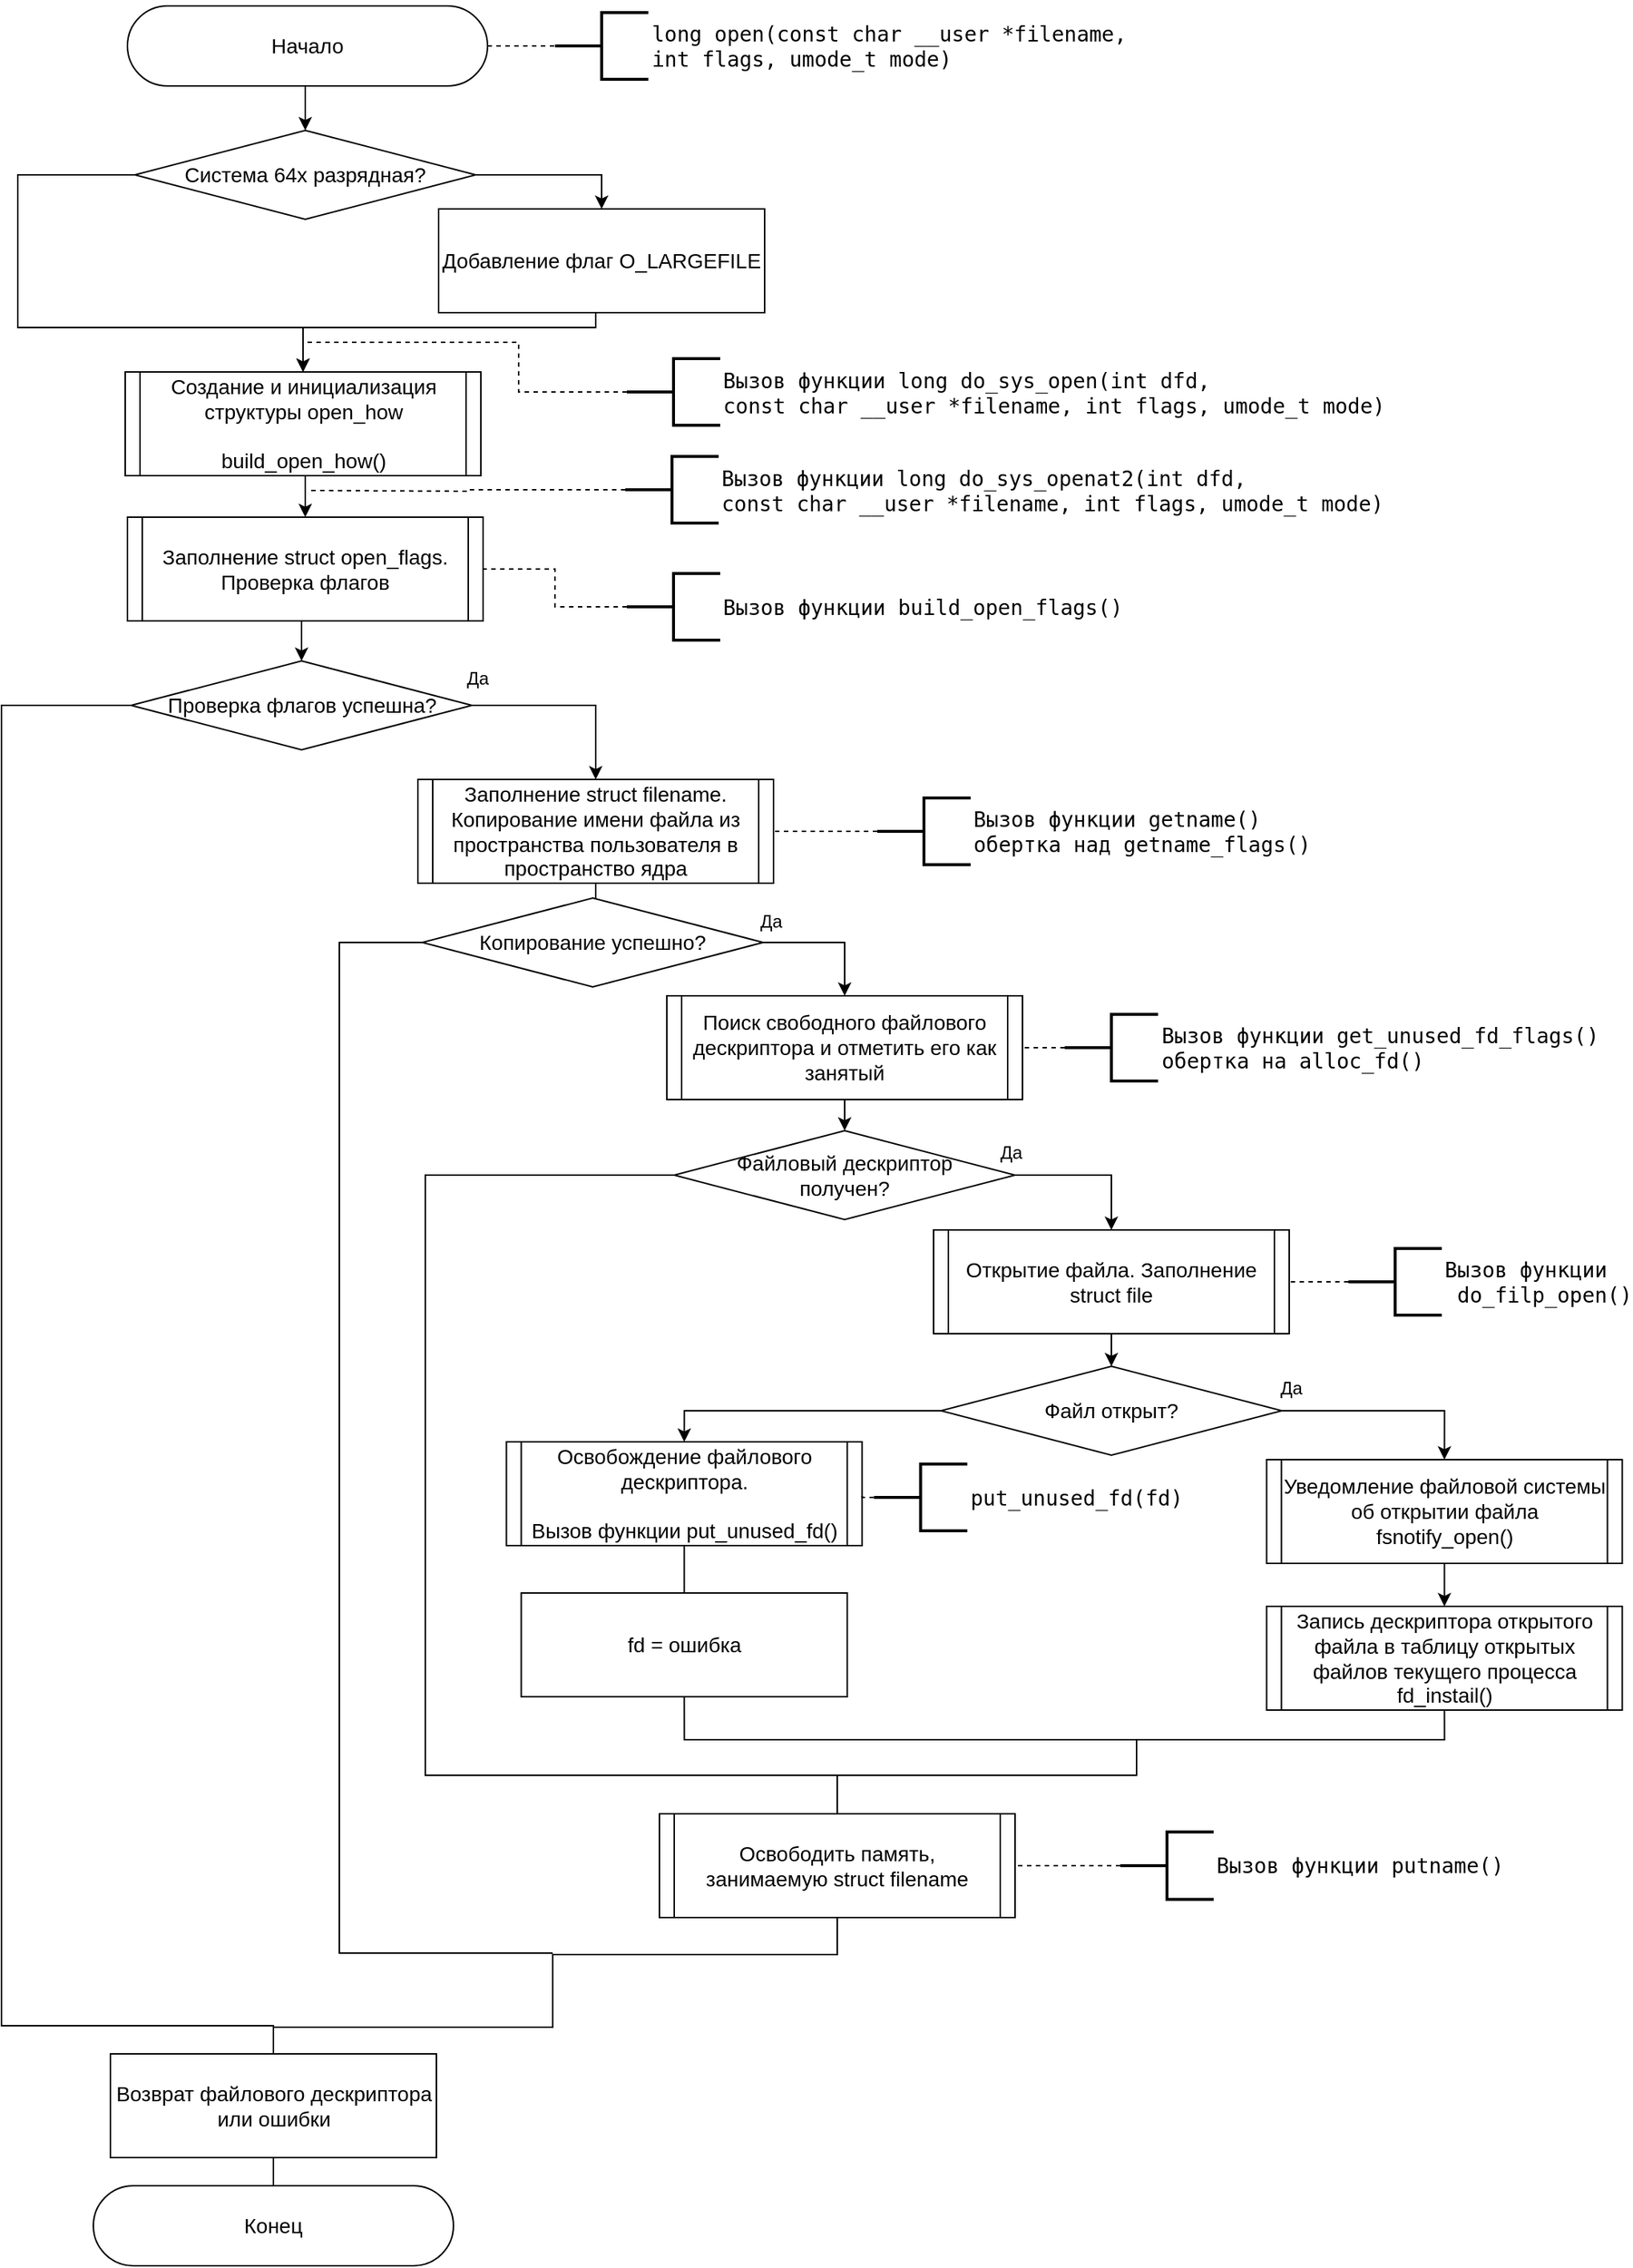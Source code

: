 <mxfile version="18.0.8" type="google" pages="9"><diagram id="17dWDCqmmDFD0EYjEDDJ" name="вся схема"><mxGraphModel grid="0" page="1" gridSize="10" guides="1" tooltips="1" connect="1" arrows="1" fold="1" pageScale="1" pageWidth="1169" pageHeight="1654" background="none" math="0" shadow="0"><root><mxCell id="TXGvbGRR35u71qr2DjqT-0"/><mxCell id="TXGvbGRR35u71qr2DjqT-1" parent="TXGvbGRR35u71qr2DjqT-0"/><mxCell id="48bMmnKGqkIZA57MjbO3-18" style="edgeStyle=orthogonalEdgeStyle;rounded=0;orthogonalLoop=1;jettySize=auto;html=1;exitX=0.5;exitY=1;exitDx=0;exitDy=0;entryX=0.5;entryY=0;entryDx=0;entryDy=0;" edge="1" parent="TXGvbGRR35u71qr2DjqT-1" source="48bMmnKGqkIZA57MjbO3-0" target="48bMmnKGqkIZA57MjbO3-3"><mxGeometry relative="1" as="geometry"/></mxCell><mxCell id="48bMmnKGqkIZA57MjbO3-39" style="edgeStyle=orthogonalEdgeStyle;rounded=0;orthogonalLoop=1;jettySize=auto;html=1;exitX=1;exitY=0.5;exitDx=0;exitDy=0;entryX=0;entryY=0.5;entryDx=0;entryDy=0;entryPerimeter=0;endArrow=none;endFill=0;dashed=1;" edge="1" parent="TXGvbGRR35u71qr2DjqT-1" source="48bMmnKGqkIZA57MjbO3-0" target="48bMmnKGqkIZA57MjbO3-1"><mxGeometry relative="1" as="geometry"/></mxCell><mxCell id="48bMmnKGqkIZA57MjbO3-0" value="Начало" style="rounded=1;whiteSpace=wrap;html=1;arcSize=50;fontSize=14;" vertex="1" parent="TXGvbGRR35u71qr2DjqT-1"><mxGeometry x="143" y="122" width="243" height="54" as="geometry"/></mxCell><mxCell id="48bMmnKGqkIZA57MjbO3-1" value="&lt;pre&gt;long open(const char __user *filename, &lt;br/&gt;int flags, umode_t mode)&lt;/pre&gt;" style="strokeWidth=2;html=1;shape=mxgraph.flowchart.annotation_2;align=left;labelPosition=right;pointerEvents=1;fontSize=14;" vertex="1" parent="TXGvbGRR35u71qr2DjqT-1"><mxGeometry x="431.5" y="126.5" width="63" height="45" as="geometry"/></mxCell><mxCell id="48bMmnKGqkIZA57MjbO3-22" style="edgeStyle=orthogonalEdgeStyle;rounded=0;orthogonalLoop=1;jettySize=auto;html=1;exitX=0.5;exitY=1;exitDx=0;exitDy=0;entryX=0.5;entryY=0;entryDx=0;entryDy=0;" edge="1" parent="TXGvbGRR35u71qr2DjqT-1" source="48bMmnKGqkIZA57MjbO3-2" target="48bMmnKGqkIZA57MjbO3-5"><mxGeometry relative="1" as="geometry"/></mxCell><mxCell id="48bMmnKGqkIZA57MjbO3-2" value="Создание и инициализация структуры open_how&lt;br&gt;&lt;br&gt;build_open_how()" style="shape=process;whiteSpace=wrap;html=1;backgroundOutline=1;fontSize=14;size=0.042;" vertex="1" parent="TXGvbGRR35u71qr2DjqT-1"><mxGeometry x="141.5" y="369" width="240" height="70" as="geometry"/></mxCell><mxCell id="48bMmnKGqkIZA57MjbO3-19" style="edgeStyle=orthogonalEdgeStyle;rounded=0;orthogonalLoop=1;jettySize=auto;html=1;exitX=1;exitY=0.5;exitDx=0;exitDy=0;" edge="1" parent="TXGvbGRR35u71qr2DjqT-1" source="48bMmnKGqkIZA57MjbO3-3" target="48bMmnKGqkIZA57MjbO3-4"><mxGeometry relative="1" as="geometry"/></mxCell><mxCell id="48bMmnKGqkIZA57MjbO3-20" style="edgeStyle=orthogonalEdgeStyle;rounded=0;orthogonalLoop=1;jettySize=auto;html=1;exitX=0;exitY=0.5;exitDx=0;exitDy=0;entryX=0.5;entryY=0;entryDx=0;entryDy=0;" edge="1" parent="TXGvbGRR35u71qr2DjqT-1" source="48bMmnKGqkIZA57MjbO3-3" target="48bMmnKGqkIZA57MjbO3-2"><mxGeometry relative="1" as="geometry"><Array as="points"><mxPoint x="69" y="236"/><mxPoint x="69" y="339"/><mxPoint x="262" y="339"/></Array></mxGeometry></mxCell><mxCell id="48bMmnKGqkIZA57MjbO3-3" value="Система 64х разрядная?" style="rhombus;whiteSpace=wrap;html=1;fontSize=14;" vertex="1" parent="TXGvbGRR35u71qr2DjqT-1"><mxGeometry x="148" y="206" width="230" height="60" as="geometry"/></mxCell><mxCell id="48bMmnKGqkIZA57MjbO3-21" style="edgeStyle=orthogonalEdgeStyle;rounded=0;orthogonalLoop=1;jettySize=auto;html=1;exitX=0.5;exitY=1;exitDx=0;exitDy=0;entryX=0.5;entryY=0;entryDx=0;entryDy=0;" edge="1" parent="TXGvbGRR35u71qr2DjqT-1" source="48bMmnKGqkIZA57MjbO3-4" target="48bMmnKGqkIZA57MjbO3-2"><mxGeometry relative="1" as="geometry"><Array as="points"><mxPoint x="459" y="339"/><mxPoint x="261" y="339"/></Array></mxGeometry></mxCell><mxCell id="48bMmnKGqkIZA57MjbO3-4" value="Добавление флаг O_LARGEFILE" style="rounded=0;whiteSpace=wrap;html=1;fontSize=14;" vertex="1" parent="TXGvbGRR35u71qr2DjqT-1"><mxGeometry x="353" y="259" width="220" height="70" as="geometry"/></mxCell><mxCell id="48bMmnKGqkIZA57MjbO3-23" style="edgeStyle=orthogonalEdgeStyle;rounded=0;orthogonalLoop=1;jettySize=auto;html=1;exitX=0.5;exitY=1;exitDx=0;exitDy=0;entryX=0.5;entryY=0;entryDx=0;entryDy=0;" edge="1" parent="TXGvbGRR35u71qr2DjqT-1" source="48bMmnKGqkIZA57MjbO3-5" target="48bMmnKGqkIZA57MjbO3-6"><mxGeometry relative="1" as="geometry"/></mxCell><mxCell id="48bMmnKGqkIZA57MjbO3-5" value="Заполнение struct open_flags. Проверка флагов" style="shape=process;whiteSpace=wrap;html=1;backgroundOutline=1;fontSize=14;size=0.042;" vertex="1" parent="TXGvbGRR35u71qr2DjqT-1"><mxGeometry x="143" y="467" width="240" height="70" as="geometry"/></mxCell><mxCell id="48bMmnKGqkIZA57MjbO3-24" style="edgeStyle=orthogonalEdgeStyle;rounded=0;orthogonalLoop=1;jettySize=auto;html=1;exitX=1;exitY=0.5;exitDx=0;exitDy=0;" edge="1" parent="TXGvbGRR35u71qr2DjqT-1" source="48bMmnKGqkIZA57MjbO3-6" target="48bMmnKGqkIZA57MjbO3-7"><mxGeometry relative="1" as="geometry"/></mxCell><mxCell id="AgVQ0vmc2cV8V2yX55M9-5" style="edgeStyle=orthogonalEdgeStyle;rounded=0;orthogonalLoop=1;jettySize=auto;html=1;exitX=0;exitY=0.5;exitDx=0;exitDy=0;entryX=0.5;entryY=0;entryDx=0;entryDy=0;endArrow=none;endFill=0;" edge="1" parent="TXGvbGRR35u71qr2DjqT-1" source="48bMmnKGqkIZA57MjbO3-6" target="W2uyUdIprbIYXa5sZ6Yb-6"><mxGeometry relative="1" as="geometry"><Array as="points"><mxPoint x="58" y="594"/><mxPoint x="58" y="1485"/><mxPoint x="242" y="1485"/></Array></mxGeometry></mxCell><mxCell id="48bMmnKGqkIZA57MjbO3-6" value="Проверка флагов успешна?" style="rhombus;whiteSpace=wrap;html=1;fontSize=14;" vertex="1" parent="TXGvbGRR35u71qr2DjqT-1"><mxGeometry x="145.5" y="564" width="230" height="60" as="geometry"/></mxCell><mxCell id="48bMmnKGqkIZA57MjbO3-25" style="edgeStyle=orthogonalEdgeStyle;rounded=0;orthogonalLoop=1;jettySize=auto;html=1;exitX=0.5;exitY=1;exitDx=0;exitDy=0;" edge="1" parent="TXGvbGRR35u71qr2DjqT-1" source="48bMmnKGqkIZA57MjbO3-7" target="48bMmnKGqkIZA57MjbO3-8"><mxGeometry relative="1" as="geometry"/></mxCell><mxCell id="48bMmnKGqkIZA57MjbO3-7" value="Заполнение struct filename. Копирование имени файла из пространства пользователя в пространство ядра" style="shape=process;whiteSpace=wrap;html=1;backgroundOutline=1;fontSize=14;size=0.042;" vertex="1" parent="TXGvbGRR35u71qr2DjqT-1"><mxGeometry x="339" y="644" width="240" height="70" as="geometry"/></mxCell><mxCell id="48bMmnKGqkIZA57MjbO3-26" style="edgeStyle=orthogonalEdgeStyle;rounded=0;orthogonalLoop=1;jettySize=auto;html=1;exitX=1;exitY=0.5;exitDx=0;exitDy=0;entryX=0.5;entryY=0;entryDx=0;entryDy=0;" edge="1" parent="TXGvbGRR35u71qr2DjqT-1" source="48bMmnKGqkIZA57MjbO3-8" target="48bMmnKGqkIZA57MjbO3-9"><mxGeometry relative="1" as="geometry"/></mxCell><mxCell id="AgVQ0vmc2cV8V2yX55M9-6" style="edgeStyle=orthogonalEdgeStyle;rounded=0;orthogonalLoop=1;jettySize=auto;html=1;exitX=0;exitY=0.5;exitDx=0;exitDy=0;endArrow=none;endFill=0;" edge="1" parent="TXGvbGRR35u71qr2DjqT-1" source="48bMmnKGqkIZA57MjbO3-8"><mxGeometry relative="1" as="geometry"><mxPoint x="430" y="1436" as="targetPoint"/><Array as="points"><mxPoint x="286" y="754"/><mxPoint x="286" y="1436"/></Array></mxGeometry></mxCell><mxCell id="48bMmnKGqkIZA57MjbO3-8" value="Копирование успешно?" style="rhombus;whiteSpace=wrap;html=1;fontSize=14;" vertex="1" parent="TXGvbGRR35u71qr2DjqT-1"><mxGeometry x="342" y="724" width="230" height="60" as="geometry"/></mxCell><mxCell id="48bMmnKGqkIZA57MjbO3-27" style="edgeStyle=orthogonalEdgeStyle;rounded=0;orthogonalLoop=1;jettySize=auto;html=1;exitX=0.5;exitY=1;exitDx=0;exitDy=0;entryX=0.5;entryY=0;entryDx=0;entryDy=0;" edge="1" parent="TXGvbGRR35u71qr2DjqT-1" source="48bMmnKGqkIZA57MjbO3-9" target="48bMmnKGqkIZA57MjbO3-10"><mxGeometry relative="1" as="geometry"/></mxCell><mxCell id="48bMmnKGqkIZA57MjbO3-9" value="Поиск свободного файлового дескриптора и отметить его как занятый" style="shape=process;whiteSpace=wrap;html=1;backgroundOutline=1;fontSize=14;size=0.042;" vertex="1" parent="TXGvbGRR35u71qr2DjqT-1"><mxGeometry x="507" y="790" width="240" height="70" as="geometry"/></mxCell><mxCell id="48bMmnKGqkIZA57MjbO3-28" style="edgeStyle=orthogonalEdgeStyle;rounded=0;orthogonalLoop=1;jettySize=auto;html=1;exitX=1;exitY=0.5;exitDx=0;exitDy=0;" edge="1" parent="TXGvbGRR35u71qr2DjqT-1" source="48bMmnKGqkIZA57MjbO3-10" target="48bMmnKGqkIZA57MjbO3-11"><mxGeometry relative="1" as="geometry"/></mxCell><mxCell id="AgVQ0vmc2cV8V2yX55M9-1" style="edgeStyle=orthogonalEdgeStyle;rounded=0;orthogonalLoop=1;jettySize=auto;html=1;exitX=0;exitY=0.5;exitDx=0;exitDy=0;endArrow=none;endFill=0;entryX=0.5;entryY=0;entryDx=0;entryDy=0;" edge="1" parent="TXGvbGRR35u71qr2DjqT-1" source="48bMmnKGqkIZA57MjbO3-10" target="48bMmnKGqkIZA57MjbO3-16"><mxGeometry relative="1" as="geometry"><mxPoint x="305" y="1231" as="targetPoint"/><Array as="points"><mxPoint x="344" y="911"/><mxPoint x="344" y="1316"/><mxPoint x="622" y="1316"/></Array></mxGeometry></mxCell><mxCell id="48bMmnKGqkIZA57MjbO3-10" value="Файловый дескриптор &lt;br&gt;получен?" style="rhombus;whiteSpace=wrap;html=1;fontSize=14;" vertex="1" parent="TXGvbGRR35u71qr2DjqT-1"><mxGeometry x="512" y="881" width="230" height="60" as="geometry"/></mxCell><mxCell id="48bMmnKGqkIZA57MjbO3-29" style="edgeStyle=orthogonalEdgeStyle;rounded=0;orthogonalLoop=1;jettySize=auto;html=1;exitX=0.5;exitY=1;exitDx=0;exitDy=0;" edge="1" parent="TXGvbGRR35u71qr2DjqT-1" source="48bMmnKGqkIZA57MjbO3-11" target="48bMmnKGqkIZA57MjbO3-12"><mxGeometry relative="1" as="geometry"/></mxCell><mxCell id="48bMmnKGqkIZA57MjbO3-11" value="Открытие файла. Заполнение struct file" style="shape=process;whiteSpace=wrap;html=1;backgroundOutline=1;fontSize=14;size=0.042;" vertex="1" parent="TXGvbGRR35u71qr2DjqT-1"><mxGeometry x="687" y="948" width="240" height="70" as="geometry"/></mxCell><mxCell id="48bMmnKGqkIZA57MjbO3-30" style="edgeStyle=orthogonalEdgeStyle;rounded=0;orthogonalLoop=1;jettySize=auto;html=1;exitX=0;exitY=0.5;exitDx=0;exitDy=0;entryX=0.5;entryY=0;entryDx=0;entryDy=0;" edge="1" parent="TXGvbGRR35u71qr2DjqT-1" source="48bMmnKGqkIZA57MjbO3-12" target="48bMmnKGqkIZA57MjbO3-13"><mxGeometry relative="1" as="geometry"/></mxCell><mxCell id="48bMmnKGqkIZA57MjbO3-31" style="edgeStyle=orthogonalEdgeStyle;rounded=0;orthogonalLoop=1;jettySize=auto;html=1;exitX=1;exitY=0.5;exitDx=0;exitDy=0;entryX=0.5;entryY=0;entryDx=0;entryDy=0;" edge="1" parent="TXGvbGRR35u71qr2DjqT-1" source="48bMmnKGqkIZA57MjbO3-12" target="48bMmnKGqkIZA57MjbO3-14"><mxGeometry relative="1" as="geometry"/></mxCell><mxCell id="48bMmnKGqkIZA57MjbO3-12" value="Файл открыт?" style="rhombus;whiteSpace=wrap;html=1;fontSize=14;" vertex="1" parent="TXGvbGRR35u71qr2DjqT-1"><mxGeometry x="692" y="1040" width="230" height="60" as="geometry"/></mxCell><mxCell id="48bMmnKGqkIZA57MjbO3-13" value="Освобождение файлового дескриптора.&lt;br&gt;&lt;br&gt;Вызов функции put_unused_fd()" style="shape=process;whiteSpace=wrap;html=1;backgroundOutline=1;fontSize=14;size=0.042;" vertex="1" parent="TXGvbGRR35u71qr2DjqT-1"><mxGeometry x="398.75" y="1091" width="240" height="70" as="geometry"/></mxCell><mxCell id="48bMmnKGqkIZA57MjbO3-32" style="edgeStyle=orthogonalEdgeStyle;rounded=0;orthogonalLoop=1;jettySize=auto;html=1;exitX=0.5;exitY=1;exitDx=0;exitDy=0;entryX=0.5;entryY=0;entryDx=0;entryDy=0;" edge="1" parent="TXGvbGRR35u71qr2DjqT-1" source="48bMmnKGqkIZA57MjbO3-14" target="48bMmnKGqkIZA57MjbO3-15"><mxGeometry relative="1" as="geometry"><mxPoint x="1034" y="1193" as="sourcePoint"/></mxGeometry></mxCell><mxCell id="48bMmnKGqkIZA57MjbO3-14" value="Уведомление файловой системы об открытии файла&lt;br&gt;&lt;span style=&quot;text-align: left&quot;&gt;fsnotify_open()&lt;/span&gt;" style="shape=process;whiteSpace=wrap;html=1;backgroundOutline=1;fontSize=14;size=0.042;" vertex="1" parent="TXGvbGRR35u71qr2DjqT-1"><mxGeometry x="911.75" y="1103" width="240" height="70" as="geometry"/></mxCell><mxCell id="AgVQ0vmc2cV8V2yX55M9-0" style="edgeStyle=orthogonalEdgeStyle;rounded=0;orthogonalLoop=1;jettySize=auto;html=1;exitX=0.5;exitY=1;exitDx=0;exitDy=0;entryX=0.5;entryY=0;entryDx=0;entryDy=0;endArrow=none;endFill=0;" edge="1" parent="TXGvbGRR35u71qr2DjqT-1" source="48bMmnKGqkIZA57MjbO3-15" target="48bMmnKGqkIZA57MjbO3-16"><mxGeometry relative="1" as="geometry"><Array as="points"><mxPoint x="1032" y="1292"/><mxPoint x="824" y="1292"/><mxPoint x="824" y="1316"/><mxPoint x="622" y="1316"/></Array></mxGeometry></mxCell><mxCell id="48bMmnKGqkIZA57MjbO3-15" value="Запись дескриптора открытого файла в таблицу открытых файлов текущего процесса&lt;br&gt;&lt;span style=&quot;text-align: left&quot;&gt;fd_instail()&lt;/span&gt;" style="shape=process;whiteSpace=wrap;html=1;backgroundOutline=1;fontSize=14;size=0.042;" vertex="1" parent="TXGvbGRR35u71qr2DjqT-1"><mxGeometry x="911.75" y="1202" width="240" height="70" as="geometry"/></mxCell><mxCell id="AgVQ0vmc2cV8V2yX55M9-7" style="edgeStyle=orthogonalEdgeStyle;rounded=0;orthogonalLoop=1;jettySize=auto;html=1;exitX=0.5;exitY=1;exitDx=0;exitDy=0;entryX=0.5;entryY=0;entryDx=0;entryDy=0;endArrow=none;endFill=0;" edge="1" parent="TXGvbGRR35u71qr2DjqT-1" source="48bMmnKGqkIZA57MjbO3-16" target="W2uyUdIprbIYXa5sZ6Yb-6"><mxGeometry relative="1" as="geometry"><Array as="points"><mxPoint x="622" y="1437"/><mxPoint x="430" y="1437"/><mxPoint x="430" y="1486"/><mxPoint x="242" y="1486"/></Array></mxGeometry></mxCell><mxCell id="48bMmnKGqkIZA57MjbO3-16" value="Освободить память, занимаемую struct filename" style="shape=process;whiteSpace=wrap;html=1;backgroundOutline=1;fontSize=14;size=0.042;" vertex="1" parent="TXGvbGRR35u71qr2DjqT-1"><mxGeometry x="502" y="1342" width="240" height="70" as="geometry"/></mxCell><mxCell id="48bMmnKGqkIZA57MjbO3-17" value="Конец" style="rounded=1;whiteSpace=wrap;html=1;arcSize=50;fontSize=14;" vertex="1" parent="TXGvbGRR35u71qr2DjqT-1"><mxGeometry x="120" y="1593" width="243" height="54" as="geometry"/></mxCell><mxCell id="48bMmnKGqkIZA57MjbO3-45" style="edgeStyle=orthogonalEdgeStyle;rounded=0;orthogonalLoop=1;jettySize=auto;html=1;exitX=0;exitY=0.5;exitDx=0;exitDy=0;exitPerimeter=0;dashed=1;endArrow=none;endFill=0;" edge="1" parent="TXGvbGRR35u71qr2DjqT-1" source="48bMmnKGqkIZA57MjbO3-40"><mxGeometry relative="1" as="geometry"><mxPoint x="263" y="349" as="targetPoint"/><Array as="points"><mxPoint x="407" y="382"/><mxPoint x="407" y="349"/></Array></mxGeometry></mxCell><mxCell id="48bMmnKGqkIZA57MjbO3-40" value="&lt;pre&gt;Вызов функции long do_sys_open(int dfd,&lt;br/&gt;const char __user *filename, int flags, umode_t mode)&lt;/pre&gt;" style="strokeWidth=2;html=1;shape=mxgraph.flowchart.annotation_2;align=left;labelPosition=right;pointerEvents=1;fontSize=14;" vertex="1" parent="TXGvbGRR35u71qr2DjqT-1"><mxGeometry x="480" y="360" width="63" height="45" as="geometry"/></mxCell><mxCell id="48bMmnKGqkIZA57MjbO3-44" style="edgeStyle=orthogonalEdgeStyle;rounded=0;orthogonalLoop=1;jettySize=auto;html=1;exitX=0;exitY=0.5;exitDx=0;exitDy=0;exitPerimeter=0;dashed=1;endArrow=none;endFill=0;" edge="1" parent="TXGvbGRR35u71qr2DjqT-1" source="48bMmnKGqkIZA57MjbO3-41"><mxGeometry relative="1" as="geometry"><mxPoint x="267" y="449" as="targetPoint"/></mxGeometry></mxCell><mxCell id="48bMmnKGqkIZA57MjbO3-41" value="&lt;pre&gt;Вызов функции long do_sys_openat2(int dfd,&lt;br&gt;const char __user *filename, int flags, umode_t mode)&lt;/pre&gt;" style="strokeWidth=2;html=1;shape=mxgraph.flowchart.annotation_2;align=left;labelPosition=right;pointerEvents=1;fontSize=14;" vertex="1" parent="TXGvbGRR35u71qr2DjqT-1"><mxGeometry x="479" y="426" width="63" height="45" as="geometry"/></mxCell><mxCell id="48bMmnKGqkIZA57MjbO3-43" style="edgeStyle=orthogonalEdgeStyle;rounded=0;orthogonalLoop=1;jettySize=auto;html=1;exitX=0;exitY=0.5;exitDx=0;exitDy=0;exitPerimeter=0;entryX=1;entryY=0.5;entryDx=0;entryDy=0;dashed=1;endArrow=none;endFill=0;" edge="1" parent="TXGvbGRR35u71qr2DjqT-1" source="48bMmnKGqkIZA57MjbO3-42" target="48bMmnKGqkIZA57MjbO3-5"><mxGeometry relative="1" as="geometry"/></mxCell><mxCell id="48bMmnKGqkIZA57MjbO3-42" value="&lt;pre&gt;Вызов функции build_open_flags()&lt;/pre&gt;" style="strokeWidth=2;html=1;shape=mxgraph.flowchart.annotation_2;align=left;labelPosition=right;pointerEvents=1;fontSize=14;" vertex="1" parent="TXGvbGRR35u71qr2DjqT-1"><mxGeometry x="480" y="505" width="63" height="45" as="geometry"/></mxCell><mxCell id="48bMmnKGqkIZA57MjbO3-47" style="edgeStyle=orthogonalEdgeStyle;rounded=0;orthogonalLoop=1;jettySize=auto;html=1;exitX=0;exitY=0.5;exitDx=0;exitDy=0;exitPerimeter=0;entryX=1;entryY=0.5;entryDx=0;entryDy=0;dashed=1;endArrow=none;endFill=0;" edge="1" parent="TXGvbGRR35u71qr2DjqT-1" source="48bMmnKGqkIZA57MjbO3-46" target="48bMmnKGqkIZA57MjbO3-7"><mxGeometry relative="1" as="geometry"/></mxCell><mxCell id="48bMmnKGqkIZA57MjbO3-46" value="&lt;pre&gt;Вызов функции getname() &lt;br/&gt;обертка над getname_flags()&lt;/pre&gt;" style="strokeWidth=2;html=1;shape=mxgraph.flowchart.annotation_2;align=left;labelPosition=right;pointerEvents=1;fontSize=14;" vertex="1" parent="TXGvbGRR35u71qr2DjqT-1"><mxGeometry x="649" y="656.5" width="63" height="45" as="geometry"/></mxCell><mxCell id="48bMmnKGqkIZA57MjbO3-49" style="edgeStyle=orthogonalEdgeStyle;rounded=0;orthogonalLoop=1;jettySize=auto;html=1;exitX=0;exitY=0.5;exitDx=0;exitDy=0;exitPerimeter=0;entryX=1;entryY=0.5;entryDx=0;entryDy=0;dashed=1;endArrow=none;endFill=0;" edge="1" parent="TXGvbGRR35u71qr2DjqT-1" source="48bMmnKGqkIZA57MjbO3-48" target="48bMmnKGqkIZA57MjbO3-9"><mxGeometry relative="1" as="geometry"/></mxCell><mxCell id="48bMmnKGqkIZA57MjbO3-48" value="&lt;pre&gt;Вызов функции get_unused_fd_flags()&lt;br/&gt;обертка на alloc_fd()&lt;/pre&gt;" style="strokeWidth=2;html=1;shape=mxgraph.flowchart.annotation_2;align=left;labelPosition=right;pointerEvents=1;fontSize=14;" vertex="1" parent="TXGvbGRR35u71qr2DjqT-1"><mxGeometry x="775.5" y="802.5" width="63" height="45" as="geometry"/></mxCell><mxCell id="48bMmnKGqkIZA57MjbO3-51" style="edgeStyle=orthogonalEdgeStyle;rounded=0;orthogonalLoop=1;jettySize=auto;html=1;exitX=0;exitY=0.5;exitDx=0;exitDy=0;exitPerimeter=0;dashed=1;endArrow=none;endFill=0;" edge="1" parent="TXGvbGRR35u71qr2DjqT-1" source="48bMmnKGqkIZA57MjbO3-50" target="48bMmnKGqkIZA57MjbO3-11"><mxGeometry relative="1" as="geometry"/></mxCell><mxCell id="48bMmnKGqkIZA57MjbO3-50" value="&lt;pre&gt;Вызов функции&lt;br/&gt; do_filp_open()&lt;br&gt;&lt;/pre&gt;" style="strokeWidth=2;html=1;shape=mxgraph.flowchart.annotation_2;align=left;labelPosition=right;pointerEvents=1;fontSize=14;" vertex="1" parent="TXGvbGRR35u71qr2DjqT-1"><mxGeometry x="967" y="960.5" width="63" height="45" as="geometry"/></mxCell><mxCell id="SqjGnk3L79lc6riUhp6m-0" style="edgeStyle=orthogonalEdgeStyle;rounded=0;orthogonalLoop=1;jettySize=auto;html=1;exitX=0;exitY=0.5;exitDx=0;exitDy=0;exitPerimeter=0;entryX=1;entryY=0.5;entryDx=0;entryDy=0;dashed=1;endArrow=none;endFill=0;" edge="1" parent="TXGvbGRR35u71qr2DjqT-1" source="JGwU8UZQX5NB0K35Jik2-0" target="48bMmnKGqkIZA57MjbO3-16"><mxGeometry relative="1" as="geometry"/></mxCell><mxCell id="JGwU8UZQX5NB0K35Jik2-0" value="&lt;pre&gt;Вызов функции putname()&lt;br&gt;&lt;/pre&gt;" style="strokeWidth=2;html=1;shape=mxgraph.flowchart.annotation_2;align=left;labelPosition=right;pointerEvents=1;fontSize=14;" vertex="1" parent="TXGvbGRR35u71qr2DjqT-1"><mxGeometry x="813" y="1354.25" width="63" height="45.5" as="geometry"/></mxCell><mxCell id="W2uyUdIprbIYXa5sZ6Yb-1" style="edgeStyle=orthogonalEdgeStyle;rounded=0;orthogonalLoop=1;jettySize=auto;html=1;exitX=0;exitY=0.5;exitDx=0;exitDy=0;exitPerimeter=0;entryX=1;entryY=0.5;entryDx=0;entryDy=0;dashed=1;endArrow=none;endFill=0;" edge="1" parent="TXGvbGRR35u71qr2DjqT-1" source="W2uyUdIprbIYXa5sZ6Yb-0" target="48bMmnKGqkIZA57MjbO3-13"><mxGeometry relative="1" as="geometry"/></mxCell><mxCell id="W2uyUdIprbIYXa5sZ6Yb-0" value="&lt;pre&gt;put_unused_fd(fd)&lt;/pre&gt;" style="strokeWidth=2;html=1;shape=mxgraph.flowchart.annotation_2;align=left;labelPosition=right;pointerEvents=1;fontSize=14;" vertex="1" parent="TXGvbGRR35u71qr2DjqT-1"><mxGeometry x="646.75" y="1106" width="63" height="45" as="geometry"/></mxCell><mxCell id="AgVQ0vmc2cV8V2yX55M9-2" style="edgeStyle=orthogonalEdgeStyle;rounded=0;orthogonalLoop=1;jettySize=auto;html=1;exitX=0.5;exitY=1;exitDx=0;exitDy=0;endArrow=none;endFill=0;" edge="1" parent="TXGvbGRR35u71qr2DjqT-1" source="W2uyUdIprbIYXa5sZ6Yb-2"><mxGeometry relative="1" as="geometry"><mxPoint x="825" y="1292" as="targetPoint"/><Array as="points"><mxPoint x="519" y="1292"/><mxPoint x="622" y="1292"/></Array></mxGeometry></mxCell><mxCell id="W2uyUdIprbIYXa5sZ6Yb-2" value="fd = ошибка" style="rounded=0;whiteSpace=wrap;html=1;fontSize=14;" vertex="1" parent="TXGvbGRR35u71qr2DjqT-1"><mxGeometry x="408.75" y="1193" width="220" height="70" as="geometry"/></mxCell><mxCell id="W2uyUdIprbIYXa5sZ6Yb-3" style="edgeStyle=orthogonalEdgeStyle;rounded=0;orthogonalLoop=1;jettySize=auto;html=1;exitX=0.5;exitY=1;exitDx=0;exitDy=0;entryX=0.5;entryY=0;entryDx=0;entryDy=0;endArrow=none;endFill=0;" edge="1" parent="TXGvbGRR35u71qr2DjqT-1" source="48bMmnKGqkIZA57MjbO3-13" target="W2uyUdIprbIYXa5sZ6Yb-2"><mxGeometry relative="1" as="geometry"><Array as="points"/><mxPoint x="521" y="1181" as="sourcePoint"/><mxPoint x="1034" y="1303" as="targetPoint"/></mxGeometry></mxCell><mxCell id="AgVQ0vmc2cV8V2yX55M9-3" style="edgeStyle=orthogonalEdgeStyle;rounded=0;orthogonalLoop=1;jettySize=auto;html=1;exitX=0.5;exitY=1;exitDx=0;exitDy=0;entryX=0.5;entryY=0;entryDx=0;entryDy=0;endArrow=none;endFill=0;" edge="1" parent="TXGvbGRR35u71qr2DjqT-1" source="W2uyUdIprbIYXa5sZ6Yb-6" target="48bMmnKGqkIZA57MjbO3-17"><mxGeometry relative="1" as="geometry"/></mxCell><mxCell id="W2uyUdIprbIYXa5sZ6Yb-6" value="Возврат файлового дескриптора или ошибки" style="rounded=0;whiteSpace=wrap;html=1;fontSize=14;" vertex="1" parent="TXGvbGRR35u71qr2DjqT-1"><mxGeometry x="131.5" y="1504" width="220" height="70" as="geometry"/></mxCell><mxCell id="AgVQ0vmc2cV8V2yX55M9-8" value="Да" style="text;html=1;align=center;verticalAlign=middle;resizable=0;points=[];autosize=1;strokeColor=none;fillColor=none;" vertex="1" parent="TXGvbGRR35u71qr2DjqT-1"><mxGeometry x="366" y="567" width="25" height="18" as="geometry"/></mxCell><mxCell id="AgVQ0vmc2cV8V2yX55M9-9" value="Да" style="text;html=1;align=center;verticalAlign=middle;resizable=0;points=[];autosize=1;strokeColor=none;fillColor=none;" vertex="1" parent="TXGvbGRR35u71qr2DjqT-1"><mxGeometry x="564" y="731" width="25" height="18" as="geometry"/></mxCell><mxCell id="AgVQ0vmc2cV8V2yX55M9-10" value="Да" style="text;html=1;align=center;verticalAlign=middle;resizable=0;points=[];autosize=1;strokeColor=none;fillColor=none;" vertex="1" parent="TXGvbGRR35u71qr2DjqT-1"><mxGeometry x="726" y="887" width="25" height="18" as="geometry"/></mxCell><mxCell id="AgVQ0vmc2cV8V2yX55M9-11" value="Да" style="text;html=1;align=center;verticalAlign=middle;resizable=0;points=[];autosize=1;strokeColor=none;fillColor=none;" vertex="1" parent="TXGvbGRR35u71qr2DjqT-1"><mxGeometry x="915" y="1046" width="25" height="18" as="geometry"/></mxCell></root></mxGraphModel></diagram><diagram id="yznmS9RALGHqcGQ9TPkY" name="build_open_flags"><mxGraphModel grid="1" page="1" gridSize="10" guides="1" tooltips="1" connect="1" arrows="1" fold="1" pageScale="1" pageWidth="1654" pageHeight="2336" math="0" shadow="0"><root><mxCell id="0"/><mxCell id="1" parent="0"/><mxCell id="V66sFUMc201olFzpW1oP-33" style="edgeStyle=orthogonalEdgeStyle;rounded=0;orthogonalLoop=1;jettySize=auto;html=1;exitX=0.5;exitY=1;exitDx=0;exitDy=0;entryX=0.5;entryY=0;entryDx=0;entryDy=0;endArrow=classic;endFill=1;" edge="1" parent="1" source="V66sFUMc201olFzpW1oP-2" target="V66sFUMc201olFzpW1oP-32"><mxGeometry relative="1" as="geometry"/></mxCell><mxCell id="V66sFUMc201olFzpW1oP-2" value="Начало" style="rounded=1;whiteSpace=wrap;html=1;arcSize=50;fontSize=14;" vertex="1" parent="1"><mxGeometry x="606.5" y="70" width="243" height="54" as="geometry"/></mxCell><mxCell id="V66sFUMc201olFzpW1oP-4" value="Конец" style="rounded=1;whiteSpace=wrap;html=1;arcSize=50;fontSize=14;" vertex="1" parent="1"><mxGeometry x="575.5" y="1590" width="243" height="54" as="geometry"/></mxCell><mxCell id="V66sFUMc201olFzpW1oP-5" style="edgeStyle=orthogonalEdgeStyle;rounded=0;orthogonalLoop=1;jettySize=auto;html=1;exitX=0;exitY=0.5;exitDx=0;exitDy=0;exitPerimeter=0;entryX=1;entryY=0.5;entryDx=0;entryDy=0;startArrow=none;startFill=0;endArrow=none;endFill=0;fontSize=14;dashed=1;" edge="1" parent="1" source="V66sFUMc201olFzpW1oP-6" target="V66sFUMc201olFzpW1oP-2"><mxGeometry relative="1" as="geometry"/></mxCell><mxCell id="V66sFUMc201olFzpW1oP-6" value="&lt;pre&gt;int build_open_flags(int flags,&lt;br/&gt;umode_t mode, struct open_flags *op)&lt;/pre&gt;" style="strokeWidth=2;html=1;shape=mxgraph.flowchart.annotation_2;align=left;labelPosition=right;pointerEvents=1;fontSize=14;" vertex="1" parent="1"><mxGeometry x="930.5" y="74.5" width="63" height="45" as="geometry"/></mxCell><mxCell id="V66sFUMc201olFzpW1oP-49" style="edgeStyle=orthogonalEdgeStyle;rounded=0;orthogonalLoop=1;jettySize=auto;html=1;exitX=0.5;exitY=1;exitDx=0;exitDy=0;entryX=0.5;entryY=0;entryDx=0;entryDy=0;endArrow=classic;endFill=1;" edge="1" parent="1" source="V66sFUMc201olFzpW1oP-8" target="V66sFUMc201olFzpW1oP-36"><mxGeometry relative="1" as="geometry"/></mxCell><mxCell id="V66sFUMc201olFzpW1oP-8" value="Сброс op-&amp;gt;mode&amp;nbsp;" style="shape=process;whiteSpace=wrap;html=1;backgroundOutline=1;fontSize=14;size=0;" vertex="1" parent="1"><mxGeometry x="441.5" y="330" width="240" height="70" as="geometry"/></mxCell><mxCell id="V66sFUMc201olFzpW1oP-9" style="edgeStyle=orthogonalEdgeStyle;rounded=0;orthogonalLoop=1;jettySize=auto;html=1;exitX=0;exitY=0.5;exitDx=0;exitDy=0;startArrow=none;startFill=0;endArrow=classic;endFill=1;fontSize=14;" edge="1" parent="1" source="V66sFUMc201olFzpW1oP-11" target="V66sFUMc201olFzpW1oP-8"><mxGeometry relative="1" as="geometry"/></mxCell><mxCell id="V66sFUMc201olFzpW1oP-35" style="edgeStyle=orthogonalEdgeStyle;rounded=0;orthogonalLoop=1;jettySize=auto;html=1;exitX=1;exitY=0.5;exitDx=0;exitDy=0;endArrow=classic;endFill=1;" edge="1" parent="1" source="V66sFUMc201olFzpW1oP-11" target="V66sFUMc201olFzpW1oP-34"><mxGeometry relative="1" as="geometry"/></mxCell><mxCell id="V66sFUMc201olFzpW1oP-11" value="Установлены флаги &lt;br&gt;O_CREAT или &lt;br&gt;__O_TMPFILE" style="rhombus;whiteSpace=wrap;html=1;fontSize=14;" vertex="1" parent="1"><mxGeometry x="608" y="230" width="230" height="90" as="geometry"/></mxCell><mxCell id="V66sFUMc201olFzpW1oP-64" style="edgeStyle=orthogonalEdgeStyle;rounded=0;orthogonalLoop=1;jettySize=auto;html=1;exitX=0.5;exitY=1;exitDx=0;exitDy=0;entryX=0.5;entryY=0;entryDx=0;entryDy=0;endArrow=classic;endFill=1;" edge="1" parent="1" source="V66sFUMc201olFzpW1oP-32" target="V66sFUMc201olFzpW1oP-11"><mxGeometry relative="1" as="geometry"/></mxCell><mxCell id="V66sFUMc201olFzpW1oP-32" value="&lt;font style=&quot;font-size: 14px&quot;&gt;Получение режим доступа acc_mode&lt;/font&gt;" style="rounded=0;whiteSpace=wrap;html=1;" vertex="1" parent="1"><mxGeometry x="606.5" y="150" width="240" height="60" as="geometry"/></mxCell><mxCell id="V66sFUMc201olFzpW1oP-50" style="edgeStyle=orthogonalEdgeStyle;rounded=0;orthogonalLoop=1;jettySize=auto;html=1;exitX=0.5;exitY=1;exitDx=0;exitDy=0;endArrow=classic;endFill=1;entryX=0.5;entryY=0;entryDx=0;entryDy=0;" edge="1" parent="1" source="V66sFUMc201olFzpW1oP-34" target="V66sFUMc201olFzpW1oP-36"><mxGeometry relative="1" as="geometry"><mxPoint x="720" y="450" as="targetPoint"/></mxGeometry></mxCell><mxCell id="cjVuZPsJ6epQJz8hSK2C-1" style="edgeStyle=orthogonalEdgeStyle;rounded=0;orthogonalLoop=1;jettySize=auto;html=1;exitX=1;exitY=0.5;exitDx=0;exitDy=0;entryX=0;entryY=0.5;entryDx=0;entryDy=0;entryPerimeter=0;endArrow=none;endFill=0;dashed=1;" edge="1" parent="1" source="V66sFUMc201olFzpW1oP-34" target="KDt0cg1roS4QJycBWav7-2"><mxGeometry relative="1" as="geometry"/></mxCell><mxCell id="V66sFUMc201olFzpW1oP-34" value="Установка op-&amp;gt;mode&amp;nbsp;" style="shape=process;whiteSpace=wrap;html=1;backgroundOutline=1;fontSize=14;size=0;" vertex="1" parent="1"><mxGeometry x="761.5" y="330" width="240" height="70" as="geometry"/></mxCell><mxCell id="V66sFUMc201olFzpW1oP-51" style="edgeStyle=orthogonalEdgeStyle;rounded=0;orthogonalLoop=1;jettySize=auto;html=1;exitX=1;exitY=0.5;exitDx=0;exitDy=0;endArrow=classic;endFill=1;" edge="1" parent="1" source="V66sFUMc201olFzpW1oP-36" target="V66sFUMc201olFzpW1oP-37"><mxGeometry relative="1" as="geometry"/></mxCell><mxCell id="lI9Hg3RLVakBG7dD0LxA-9" style="edgeStyle=orthogonalEdgeStyle;rounded=0;orthogonalLoop=1;jettySize=auto;html=1;exitX=0;exitY=0.5;exitDx=0;exitDy=0;entryX=0.5;entryY=0;entryDx=0;entryDy=0;endArrow=classic;endFill=1;" edge="1" parent="1" source="V66sFUMc201olFzpW1oP-36" target="lI9Hg3RLVakBG7dD0LxA-4"><mxGeometry relative="1" as="geometry"><Array as="points"><mxPoint x="520" y="495"/><mxPoint x="520" y="630"/><mxPoint x="723" y="630"/><mxPoint x="723" y="640"/><mxPoint x="723" y="640"/></Array></mxGeometry></mxCell><mxCell id="V66sFUMc201olFzpW1oP-36" value="Установлен флаг O_PATH" style="rhombus;whiteSpace=wrap;html=1;fontSize=14;" vertex="1" parent="1"><mxGeometry x="606.5" y="450" width="230" height="90" as="geometry"/></mxCell><mxCell id="lI9Hg3RLVakBG7dD0LxA-11" style="edgeStyle=orthogonalEdgeStyle;rounded=0;orthogonalLoop=1;jettySize=auto;html=1;exitX=0.5;exitY=1;exitDx=0;exitDy=0;entryX=0.5;entryY=0;entryDx=0;entryDy=0;endArrow=classic;endFill=1;" edge="1" parent="1" source="V66sFUMc201olFzpW1oP-37" target="lI9Hg3RLVakBG7dD0LxA-4"><mxGeometry relative="1" as="geometry"><Array as="points"><mxPoint x="900" y="630"/><mxPoint x="723" y="630"/></Array></mxGeometry></mxCell><mxCell id="V66sFUMc201olFzpW1oP-37" value="Запрет на создание/открытие/чтение/запись файла" style="shape=process;whiteSpace=wrap;html=1;backgroundOutline=1;fontSize=14;size=0;" vertex="1" parent="1"><mxGeometry x="780" y="540" width="240" height="70" as="geometry"/></mxCell><mxCell id="lI9Hg3RLVakBG7dD0LxA-7" style="edgeStyle=orthogonalEdgeStyle;rounded=0;orthogonalLoop=1;jettySize=auto;html=1;exitX=1;exitY=0.5;exitDx=0;exitDy=0;endArrow=classic;endFill=1;" edge="1" parent="1" source="V66sFUMc201olFzpW1oP-38" target="V66sFUMc201olFzpW1oP-39"><mxGeometry relative="1" as="geometry"/></mxCell><mxCell id="lI9Hg3RLVakBG7dD0LxA-8" style="edgeStyle=orthogonalEdgeStyle;rounded=0;orthogonalLoop=1;jettySize=auto;html=1;exitX=0;exitY=0.5;exitDx=0;exitDy=0;entryX=0.5;entryY=0;entryDx=0;entryDy=0;endArrow=classic;endFill=1;" edge="1" parent="1" source="V66sFUMc201olFzpW1oP-38" target="V66sFUMc201olFzpW1oP-40"><mxGeometry relative="1" as="geometry"><Array as="points"><mxPoint x="518" y="900"/><mxPoint x="518" y="1040"/><mxPoint x="699" y="1040"/></Array></mxGeometry></mxCell><mxCell id="V66sFUMc201olFzpW1oP-38" value="Установлен флаг O_TRUNC" style="rhombus;whiteSpace=wrap;html=1;fontSize=14;" vertex="1" parent="1"><mxGeometry x="590" y="855" width="230" height="90" as="geometry"/></mxCell><mxCell id="V66sFUMc201olFzpW1oP-56" style="edgeStyle=orthogonalEdgeStyle;rounded=0;orthogonalLoop=1;jettySize=auto;html=1;exitX=0.5;exitY=1;exitDx=0;exitDy=0;entryX=0.5;entryY=0;entryDx=0;entryDy=0;endArrow=classic;endFill=1;" edge="1" parent="1" source="V66sFUMc201olFzpW1oP-39" target="V66sFUMc201olFzpW1oP-40"><mxGeometry relative="1" as="geometry"><Array as="points"><mxPoint x="882" y="1040"/><mxPoint x="698" y="1040"/></Array></mxGeometry></mxCell><mxCell id="V66sFUMc201olFzpW1oP-39" value="Добавление проверки на разрешение записи" style="shape=process;whiteSpace=wrap;html=1;backgroundOutline=1;fontSize=14;size=0;" vertex="1" parent="1"><mxGeometry x="761.5" y="945" width="240" height="70" as="geometry"/></mxCell><mxCell id="V66sFUMc201olFzpW1oP-57" style="edgeStyle=orthogonalEdgeStyle;rounded=0;orthogonalLoop=1;jettySize=auto;html=1;exitX=1;exitY=0.5;exitDx=0;exitDy=0;endArrow=classic;endFill=1;" edge="1" parent="1" source="V66sFUMc201olFzpW1oP-40" target="V66sFUMc201olFzpW1oP-41"><mxGeometry relative="1" as="geometry"/></mxCell><mxCell id="V66sFUMc201olFzpW1oP-60" style="edgeStyle=orthogonalEdgeStyle;rounded=0;orthogonalLoop=1;jettySize=auto;html=1;exitX=0;exitY=0.5;exitDx=0;exitDy=0;entryX=0.5;entryY=0;entryDx=0;entryDy=0;endArrow=classic;endFill=1;" edge="1" parent="1" source="V66sFUMc201olFzpW1oP-40" target="V66sFUMc201olFzpW1oP-42"><mxGeometry relative="1" as="geometry"><Array as="points"><mxPoint x="520" y="1105"/><mxPoint x="520" y="1250"/><mxPoint x="699" y="1250"/></Array></mxGeometry></mxCell><mxCell id="V66sFUMc201olFzpW1oP-40" value="Установлен флаг O_APPEND" style="rhombus;whiteSpace=wrap;html=1;fontSize=14;" vertex="1" parent="1"><mxGeometry x="583.5" y="1060" width="230" height="90" as="geometry"/></mxCell><mxCell id="V66sFUMc201olFzpW1oP-61" style="edgeStyle=orthogonalEdgeStyle;rounded=0;orthogonalLoop=1;jettySize=auto;html=1;exitX=0.5;exitY=1;exitDx=0;exitDy=0;entryX=0.5;entryY=0;entryDx=0;entryDy=0;endArrow=classic;endFill=1;" edge="1" parent="1" source="V66sFUMc201olFzpW1oP-41" target="V66sFUMc201olFzpW1oP-42"><mxGeometry relative="1" as="geometry"><Array as="points"><mxPoint x="890" y="1250"/><mxPoint x="698" y="1250"/></Array></mxGeometry></mxCell><mxCell id="V66sFUMc201olFzpW1oP-41" value="Добавление проверки на разрешение дозаписи" style="shape=process;whiteSpace=wrap;html=1;backgroundOutline=1;fontSize=14;size=0;" vertex="1" parent="1"><mxGeometry x="770" y="1150" width="240" height="70" as="geometry"/></mxCell><mxCell id="V66sFUMc201olFzpW1oP-58" style="edgeStyle=orthogonalEdgeStyle;rounded=0;orthogonalLoop=1;jettySize=auto;html=1;exitX=1;exitY=0.5;exitDx=0;exitDy=0;endArrow=classic;endFill=1;" edge="1" parent="1" source="V66sFUMc201olFzpW1oP-42" target="V66sFUMc201olFzpW1oP-43"><mxGeometry relative="1" as="geometry"/></mxCell><mxCell id="V66sFUMc201olFzpW1oP-59" style="edgeStyle=orthogonalEdgeStyle;rounded=0;orthogonalLoop=1;jettySize=auto;html=1;exitX=0;exitY=0.5;exitDx=0;exitDy=0;entryX=0.5;entryY=0;entryDx=0;entryDy=0;endArrow=classic;endFill=1;" edge="1" parent="1" source="V66sFUMc201olFzpW1oP-42" target="V66sFUMc201olFzpW1oP-44"><mxGeometry relative="1" as="geometry"/></mxCell><mxCell id="V66sFUMc201olFzpW1oP-42" value="Установлен флаг O_PATH" style="rhombus;whiteSpace=wrap;html=1;fontSize=14;" vertex="1" parent="1"><mxGeometry x="583.5" y="1270" width="230" height="90" as="geometry"/></mxCell><mxCell id="V66sFUMc201olFzpW1oP-63" style="edgeStyle=orthogonalEdgeStyle;rounded=0;orthogonalLoop=1;jettySize=auto;html=1;exitX=0.5;exitY=1;exitDx=0;exitDy=0;entryX=0.5;entryY=0;entryDx=0;entryDy=0;endArrow=classic;endFill=1;" edge="1" parent="1" source="V66sFUMc201olFzpW1oP-43" target="V66sFUMc201olFzpW1oP-45"><mxGeometry relative="1" as="geometry"/></mxCell><mxCell id="V66sFUMc201olFzpW1oP-43" value="op-&amp;gt;intent = 0" style="shape=process;whiteSpace=wrap;html=1;backgroundOutline=1;fontSize=14;size=0;" vertex="1" parent="1"><mxGeometry x="753.5" y="1360" width="240" height="70" as="geometry"/></mxCell><mxCell id="V66sFUMc201olFzpW1oP-62" style="edgeStyle=orthogonalEdgeStyle;rounded=0;orthogonalLoop=1;jettySize=auto;html=1;exitX=0.5;exitY=1;exitDx=0;exitDy=0;endArrow=classic;endFill=1;" edge="1" parent="1" source="V66sFUMc201olFzpW1oP-44" target="V66sFUMc201olFzpW1oP-45"><mxGeometry relative="1" as="geometry"><Array as="points"><mxPoint x="530" y="1460"/><mxPoint x="699" y="1460"/></Array></mxGeometry></mxCell><mxCell id="V66sFUMc201olFzpW1oP-44" value="op-&amp;gt;intent = LOOKUP_OPEN" style="shape=process;whiteSpace=wrap;html=1;backgroundOutline=1;fontSize=14;size=0;" vertex="1" parent="1"><mxGeometry x="410" y="1360" width="240" height="70" as="geometry"/></mxCell><mxCell id="lI9Hg3RLVakBG7dD0LxA-21" style="edgeStyle=orthogonalEdgeStyle;rounded=0;orthogonalLoop=1;jettySize=auto;html=1;exitX=0.5;exitY=1;exitDx=0;exitDy=0;entryX=0.5;entryY=0;entryDx=0;entryDy=0;endArrow=classic;endFill=1;" edge="1" parent="1" source="V66sFUMc201olFzpW1oP-45" target="V66sFUMc201olFzpW1oP-4"><mxGeometry relative="1" as="geometry"/></mxCell><mxCell id="V66sFUMc201olFzpW1oP-45" value="Установка полей acc_mode, intent, lookup_flags" style="shape=process;whiteSpace=wrap;html=1;backgroundOutline=1;fontSize=14;size=0;" vertex="1" parent="1"><mxGeometry x="578.5" y="1490" width="240" height="70" as="geometry"/></mxCell><mxCell id="V66sFUMc201olFzpW1oP-66" style="edgeStyle=orthogonalEdgeStyle;rounded=0;orthogonalLoop=1;jettySize=auto;html=1;exitX=0;exitY=0.5;exitDx=0;exitDy=0;exitPerimeter=0;endArrow=none;endFill=0;dashed=1;" edge="1" parent="1" source="V66sFUMc201olFzpW1oP-65"><mxGeometry relative="1" as="geometry"><mxPoint x="720" y="220" as="targetPoint"/></mxGeometry></mxCell><mxCell id="V66sFUMc201olFzpW1oP-65" value="&lt;pre&gt;Флаги и режим доступа валидны&lt;/pre&gt;" style="strokeWidth=2;html=1;shape=mxgraph.flowchart.annotation_2;align=left;labelPosition=right;pointerEvents=1;fontSize=14;" vertex="1" parent="1"><mxGeometry x="920" y="197" width="63" height="45" as="geometry"/></mxCell><mxCell id="KDt0cg1roS4QJycBWav7-2" value="&lt;pre&gt;op-&amp;gt;mode = how-&amp;gt;mode | S_IFREG&lt;/pre&gt;&lt;pre&gt;S_IFREG - 0100000 обычный файл&lt;/pre&gt;" style="strokeWidth=2;html=1;shape=mxgraph.flowchart.annotation_2;align=left;labelPosition=right;pointerEvents=1;fontSize=14;" vertex="1" parent="1"><mxGeometry x="1038" y="342.5" width="63" height="45" as="geometry"/></mxCell><mxCell id="cjVuZPsJ6epQJz8hSK2C-9" style="edgeStyle=orthogonalEdgeStyle;rounded=0;orthogonalLoop=1;jettySize=auto;html=1;exitX=0;exitY=0.5;exitDx=0;exitDy=0;exitPerimeter=0;entryX=1;entryY=0.5;entryDx=0;entryDy=0;dashed=1;endArrow=none;endFill=0;" edge="1" parent="1" source="lI9Hg3RLVakBG7dD0LxA-1" target="lI9Hg3RLVakBG7dD0LxA-6"><mxGeometry relative="1" as="geometry"/></mxCell><mxCell id="lI9Hg3RLVakBG7dD0LxA-1" value="&lt;pre&gt;&lt;font face=&quot;Helvetica&quot;&gt;&lt;span&gt;flags |= O_DSYNC;&lt;/span&gt;&lt;/font&gt;&lt;br&gt;&lt;/pre&gt;" style="strokeWidth=2;html=1;shape=mxgraph.flowchart.annotation_2;align=left;labelPosition=right;pointerEvents=1;fontSize=14;" vertex="1" parent="1"><mxGeometry x="1058" y="740" width="63" height="45" as="geometry"/></mxCell><mxCell id="lI9Hg3RLVakBG7dD0LxA-12" style="edgeStyle=orthogonalEdgeStyle;rounded=0;orthogonalLoop=1;jettySize=auto;html=1;exitX=1;exitY=0.5;exitDx=0;exitDy=0;entryX=0.5;entryY=0;entryDx=0;entryDy=0;endArrow=classic;endFill=1;" edge="1" parent="1" source="lI9Hg3RLVakBG7dD0LxA-4" target="lI9Hg3RLVakBG7dD0LxA-6"><mxGeometry relative="1" as="geometry"/></mxCell><mxCell id="lI9Hg3RLVakBG7dD0LxA-14" style="edgeStyle=orthogonalEdgeStyle;rounded=0;orthogonalLoop=1;jettySize=auto;html=1;exitX=0;exitY=0.5;exitDx=0;exitDy=0;endArrow=classic;endFill=1;" edge="1" parent="1" source="lI9Hg3RLVakBG7dD0LxA-4" target="V66sFUMc201olFzpW1oP-38"><mxGeometry relative="1" as="geometry"><Array as="points"><mxPoint x="518" y="695"/><mxPoint x="518" y="830"/><mxPoint x="705" y="830"/></Array></mxGeometry></mxCell><mxCell id="lI9Hg3RLVakBG7dD0LxA-4" value="Установлен флаг O_SYNS" style="rhombus;whiteSpace=wrap;html=1;fontSize=14;" vertex="1" parent="1"><mxGeometry x="607.5" y="650" width="230" height="90" as="geometry"/></mxCell><mxCell id="lI9Hg3RLVakBG7dD0LxA-13" style="edgeStyle=orthogonalEdgeStyle;rounded=0;orthogonalLoop=1;jettySize=auto;html=1;exitX=0.5;exitY=1;exitDx=0;exitDy=0;endArrow=classic;endFill=1;" edge="1" parent="1" source="lI9Hg3RLVakBG7dD0LxA-6" target="V66sFUMc201olFzpW1oP-38"><mxGeometry relative="1" as="geometry"><Array as="points"><mxPoint x="900" y="830"/><mxPoint x="705" y="830"/></Array></mxGeometry></mxCell><mxCell id="lI9Hg3RLVakBG7dD0LxA-6" value="&lt;pre style=&quot;text-align: left&quot;&gt;&lt;font face=&quot;Helvetica&quot;&gt;&lt;span&gt;Добавление флага O_DSYNC&lt;/span&gt;&lt;/font&gt;&lt;/pre&gt;" style="shape=process;whiteSpace=wrap;html=1;backgroundOutline=1;fontSize=14;size=0;" vertex="1" parent="1"><mxGeometry x="780" y="730" width="240" height="70" as="geometry"/></mxCell><mxCell id="cjVuZPsJ6epQJz8hSK2C-10" style="edgeStyle=orthogonalEdgeStyle;rounded=0;orthogonalLoop=1;jettySize=auto;html=1;exitX=0;exitY=0.5;exitDx=0;exitDy=0;exitPerimeter=0;entryX=1;entryY=0.5;entryDx=0;entryDy=0;dashed=1;endArrow=none;endFill=0;" edge="1" parent="1" source="lI9Hg3RLVakBG7dD0LxA-15" target="V66sFUMc201olFzpW1oP-39"><mxGeometry relative="1" as="geometry"/></mxCell><mxCell id="lI9Hg3RLVakBG7dD0LxA-15" value="&lt;pre&gt;&lt;font face=&quot;Helvetica&quot;&gt;acc_mode |= MAY_WRITE;&lt;/font&gt;&lt;br&gt;&lt;/pre&gt;" style="strokeWidth=2;html=1;shape=mxgraph.flowchart.annotation_2;align=left;labelPosition=right;pointerEvents=1;fontSize=14;" vertex="1" parent="1"><mxGeometry x="1038" y="957.5" width="63" height="45" as="geometry"/></mxCell><mxCell id="cjVuZPsJ6epQJz8hSK2C-11" style="edgeStyle=orthogonalEdgeStyle;rounded=0;orthogonalLoop=1;jettySize=auto;html=1;exitX=0;exitY=0.5;exitDx=0;exitDy=0;exitPerimeter=0;entryX=1;entryY=0.5;entryDx=0;entryDy=0;dashed=1;endArrow=none;endFill=0;" edge="1" parent="1" source="lI9Hg3RLVakBG7dD0LxA-16" target="V66sFUMc201olFzpW1oP-41"><mxGeometry relative="1" as="geometry"/></mxCell><mxCell id="lI9Hg3RLVakBG7dD0LxA-16" value="&lt;pre&gt;&lt;font face=&quot;Helvetica&quot;&gt;acc_mode |= MAY_APPEND;&lt;/font&gt;&lt;br&gt;&lt;/pre&gt;" style="strokeWidth=2;html=1;shape=mxgraph.flowchart.annotation_2;align=left;labelPosition=right;pointerEvents=1;fontSize=14;" vertex="1" parent="1"><mxGeometry x="1058" y="1162.5" width="63" height="45" as="geometry"/></mxCell><mxCell id="cjVuZPsJ6epQJz8hSK2C-13" style="edgeStyle=orthogonalEdgeStyle;rounded=0;orthogonalLoop=1;jettySize=auto;html=1;exitX=0;exitY=0.5;exitDx=0;exitDy=0;exitPerimeter=0;entryX=1;entryY=0.5;entryDx=0;entryDy=0;dashed=1;endArrow=none;endFill=0;" edge="1" parent="1" source="lI9Hg3RLVakBG7dD0LxA-22" target="V66sFUMc201olFzpW1oP-45"><mxGeometry relative="1" as="geometry"/></mxCell><mxCell id="lI9Hg3RLVakBG7dD0LxA-22" value="&lt;pre&gt;&lt;font face=&quot;Courier New&quot;&gt;op-&amp;gt;acc_mode = acc_mode;&lt;br&gt;op-&amp;gt;intent = flags &amp;amp; O_PATH ? 0 : LOOKUP_OPEN;&lt;br&gt;op-&amp;gt;lookup_flags = lookup_flags;&lt;/font&gt;&lt;br&gt;&lt;/pre&gt;" style="strokeWidth=2;html=1;shape=mxgraph.flowchart.annotation_2;align=left;labelPosition=right;pointerEvents=1;fontSize=14;" vertex="1" parent="1"><mxGeometry x="878" y="1485" width="63" height="80" as="geometry"/></mxCell><mxCell id="cjVuZPsJ6epQJz8hSK2C-2" value="Да" style="text;html=1;align=center;verticalAlign=middle;resizable=0;points=[];autosize=1;strokeColor=none;fillColor=none;" vertex="1" parent="1"><mxGeometry x="825" y="460" width="30" height="20" as="geometry"/></mxCell><mxCell id="cjVuZPsJ6epQJz8hSK2C-3" value="Да" style="text;html=1;align=center;verticalAlign=middle;resizable=0;points=[];autosize=1;strokeColor=none;fillColor=none;" vertex="1" parent="1"><mxGeometry x="825" y="670" width="30" height="20" as="geometry"/></mxCell><mxCell id="cjVuZPsJ6epQJz8hSK2C-5" value="Да" style="text;html=1;align=center;verticalAlign=middle;resizable=0;points=[];autosize=1;strokeColor=none;fillColor=none;" vertex="1" parent="1"><mxGeometry x="825" y="250" width="30" height="20" as="geometry"/></mxCell><mxCell id="cjVuZPsJ6epQJz8hSK2C-6" value="Да" style="text;html=1;align=center;verticalAlign=middle;resizable=0;points=[];autosize=1;strokeColor=none;fillColor=none;" vertex="1" parent="1"><mxGeometry x="805" y="870" width="30" height="20" as="geometry"/></mxCell><mxCell id="cjVuZPsJ6epQJz8hSK2C-7" value="Да" style="text;html=1;align=center;verticalAlign=middle;resizable=0;points=[];autosize=1;strokeColor=none;fillColor=none;" vertex="1" parent="1"><mxGeometry x="795" y="1070" width="30" height="20" as="geometry"/></mxCell><mxCell id="cjVuZPsJ6epQJz8hSK2C-8" value="Да" style="text;html=1;align=center;verticalAlign=middle;resizable=0;points=[];autosize=1;strokeColor=none;fillColor=none;" vertex="1" parent="1"><mxGeometry x="795" y="1280" width="30" height="20" as="geometry"/></mxCell></root></mxGraphModel></diagram><diagram id="VG-_iBqUfgLZQ8Hg3eT5" name="getname_flags"><mxGraphModel grid="1" page="1" gridSize="10" guides="1" tooltips="1" connect="1" arrows="1" fold="1" pageScale="1" pageWidth="1654" pageHeight="2336" math="0" shadow="0"><root><mxCell id="ZIw1aEvpNkTJkpe5h712-0"/><mxCell id="ZIw1aEvpNkTJkpe5h712-1" parent="ZIw1aEvpNkTJkpe5h712-0"/><mxCell id="G6E11OSDdEdIpul_Q_sx-19" style="edgeStyle=orthogonalEdgeStyle;rounded=0;orthogonalLoop=1;jettySize=auto;html=1;exitX=0.5;exitY=1;exitDx=0;exitDy=0;entryX=0.5;entryY=0;entryDx=0;entryDy=0;endArrow=classic;endFill=1;fontSize=14;" edge="1" parent="ZIw1aEvpNkTJkpe5h712-1" source="G6E11OSDdEdIpul_Q_sx-1" target="G6E11OSDdEdIpul_Q_sx-9"><mxGeometry relative="1" as="geometry"/></mxCell><mxCell id="G6E11OSDdEdIpul_Q_sx-1" value="Начало" style="rounded=1;whiteSpace=wrap;html=1;arcSize=50;fontSize=14;" vertex="1" parent="ZIw1aEvpNkTJkpe5h712-1"><mxGeometry x="690" y="70" width="243" height="54" as="geometry"/></mxCell><mxCell id="G6E11OSDdEdIpul_Q_sx-33" style="edgeStyle=orthogonalEdgeStyle;rounded=0;orthogonalLoop=1;jettySize=auto;html=1;exitX=0.5;exitY=0;exitDx=0;exitDy=0;endArrow=none;endFill=0;fontSize=14;startArrow=classic;startFill=1;" edge="1" parent="ZIw1aEvpNkTJkpe5h712-1" source="G6E11OSDdEdIpul_Q_sx-6"><mxGeometry relative="1" as="geometry"><mxPoint x="640" y="960" as="targetPoint"/><Array as="points"><mxPoint x="821" y="1000"/><mxPoint x="640" y="1000"/></Array></mxGeometry></mxCell><mxCell id="G6E11OSDdEdIpul_Q_sx-6" value="Конец" style="rounded=1;whiteSpace=wrap;html=1;arcSize=50;fontSize=14;" vertex="1" parent="ZIw1aEvpNkTJkpe5h712-1"><mxGeometry x="699" y="1030" width="243" height="54" as="geometry"/></mxCell><mxCell id="G6E11OSDdEdIpul_Q_sx-7" style="edgeStyle=orthogonalEdgeStyle;rounded=0;orthogonalLoop=1;jettySize=auto;html=1;exitX=0;exitY=0.5;exitDx=0;exitDy=0;exitPerimeter=0;entryX=1;entryY=0.5;entryDx=0;entryDy=0;fontSize=14;endArrow=none;endFill=0;dashed=1;" edge="1" parent="ZIw1aEvpNkTJkpe5h712-1" source="G6E11OSDdEdIpul_Q_sx-8" target="G6E11OSDdEdIpul_Q_sx-1"><mxGeometry relative="1" as="geometry"/></mxCell><mxCell id="G6E11OSDdEdIpul_Q_sx-8" value="&lt;pre&gt;struct filename *getname_flags&lt;br/&gt;(const char __user *filename,&lt;br/&gt;int flags, int *empty)&lt;/pre&gt;" style="strokeWidth=2;html=1;shape=mxgraph.flowchart.annotation_2;align=left;labelPosition=right;pointerEvents=1;fontSize=14;" vertex="1" parent="ZIw1aEvpNkTJkpe5h712-1"><mxGeometry x="1014" y="74.5" width="63" height="45" as="geometry"/></mxCell><mxCell id="G6E11OSDdEdIpul_Q_sx-20" style="edgeStyle=orthogonalEdgeStyle;rounded=0;orthogonalLoop=1;jettySize=auto;html=1;exitX=0.5;exitY=1;exitDx=0;exitDy=0;entryX=0.5;entryY=0;entryDx=0;entryDy=0;endArrow=classic;endFill=1;fontSize=14;" edge="1" parent="ZIw1aEvpNkTJkpe5h712-1" source="G6E11OSDdEdIpul_Q_sx-9" target="G6E11OSDdEdIpul_Q_sx-10"><mxGeometry relative="1" as="geometry"/></mxCell><mxCell id="G6E11OSDdEdIpul_Q_sx-9" value="Поиск в списке audit_names текущий контекст аудита. Инкремент refcnf структуры filename" style="shape=process;whiteSpace=wrap;html=1;backgroundOutline=1;fontSize=14;size=0.042;" vertex="1" parent="ZIw1aEvpNkTJkpe5h712-1"><mxGeometry x="691.5" y="170" width="240" height="70" as="geometry"/></mxCell><mxCell id="G6E11OSDdEdIpul_Q_sx-21" style="edgeStyle=orthogonalEdgeStyle;rounded=0;orthogonalLoop=1;jettySize=auto;html=1;exitX=1;exitY=0.5;exitDx=0;exitDy=0;entryX=0.5;entryY=0;entryDx=0;entryDy=0;endArrow=classic;endFill=1;fontSize=14;" edge="1" parent="ZIw1aEvpNkTJkpe5h712-1" source="G6E11OSDdEdIpul_Q_sx-10" target="G6E11OSDdEdIpul_Q_sx-18"><mxGeometry relative="1" as="geometry"/></mxCell><mxCell id="G6E11OSDdEdIpul_Q_sx-22" style="edgeStyle=orthogonalEdgeStyle;rounded=0;orthogonalLoop=1;jettySize=auto;html=1;exitX=0;exitY=0.5;exitDx=0;exitDy=0;endArrow=classic;endFill=1;fontSize=14;" edge="1" parent="ZIw1aEvpNkTJkpe5h712-1" source="G6E11OSDdEdIpul_Q_sx-10" target="G6E11OSDdEdIpul_Q_sx-11"><mxGeometry relative="1" as="geometry"/></mxCell><mxCell id="G6E11OSDdEdIpul_Q_sx-10" value="Запись существует?" style="rhombus;whiteSpace=wrap;html=1;fontSize=14;" vertex="1" parent="ZIw1aEvpNkTJkpe5h712-1"><mxGeometry x="696.5" y="280" width="230" height="60" as="geometry"/></mxCell><mxCell id="G6E11OSDdEdIpul_Q_sx-23" style="edgeStyle=orthogonalEdgeStyle;rounded=0;orthogonalLoop=1;jettySize=auto;html=1;exitX=0.5;exitY=1;exitDx=0;exitDy=0;entryX=0.5;entryY=0;entryDx=0;entryDy=0;endArrow=classic;endFill=1;fontSize=14;" edge="1" parent="ZIw1aEvpNkTJkpe5h712-1" source="G6E11OSDdEdIpul_Q_sx-11" target="G6E11OSDdEdIpul_Q_sx-12"><mxGeometry relative="1" as="geometry"/></mxCell><mxCell id="G6E11OSDdEdIpul_Q_sx-11" value="Выделение память под struct filename в Slab кэше" style="shape=process;whiteSpace=wrap;html=1;backgroundOutline=1;fontSize=14;size=0.038;" vertex="1" parent="ZIw1aEvpNkTJkpe5h712-1"><mxGeometry x="510" y="360" width="230" height="70" as="geometry"/></mxCell><mxCell id="G6E11OSDdEdIpul_Q_sx-24" style="edgeStyle=orthogonalEdgeStyle;rounded=0;orthogonalLoop=1;jettySize=auto;html=1;exitX=0;exitY=0.5;exitDx=0;exitDy=0;entryX=0.5;entryY=0;entryDx=0;entryDy=0;endArrow=classic;endFill=1;fontSize=14;" edge="1" parent="ZIw1aEvpNkTJkpe5h712-1" source="G6E11OSDdEdIpul_Q_sx-12" target="G6E11OSDdEdIpul_Q_sx-13"><mxGeometry relative="1" as="geometry"/></mxCell><mxCell id="G6E11OSDdEdIpul_Q_sx-25" style="edgeStyle=orthogonalEdgeStyle;rounded=0;orthogonalLoop=1;jettySize=auto;html=1;exitX=1;exitY=0.5;exitDx=0;exitDy=0;endArrow=classic;endFill=1;fontSize=14;" edge="1" parent="ZIw1aEvpNkTJkpe5h712-1" source="G6E11OSDdEdIpul_Q_sx-12" target="G6E11OSDdEdIpul_Q_sx-14"><mxGeometry relative="1" as="geometry"/></mxCell><mxCell id="G6E11OSDdEdIpul_Q_sx-12" value="Выделение памяти &lt;br&gt;успешно?" style="rhombus;whiteSpace=wrap;html=1;fontSize=14;" vertex="1" parent="ZIw1aEvpNkTJkpe5h712-1"><mxGeometry x="510" y="480" width="230" height="60" as="geometry"/></mxCell><mxCell id="G6E11OSDdEdIpul_Q_sx-32" style="edgeStyle=orthogonalEdgeStyle;rounded=0;orthogonalLoop=1;jettySize=auto;html=1;exitX=0.5;exitY=1;exitDx=0;exitDy=0;endArrow=none;endFill=0;fontSize=14;" edge="1" parent="ZIw1aEvpNkTJkpe5h712-1" source="G6E11OSDdEdIpul_Q_sx-13"><mxGeometry relative="1" as="geometry"><mxPoint x="830" y="940" as="targetPoint"/><Array as="points"><mxPoint x="440" y="960"/><mxPoint x="830" y="960"/></Array></mxGeometry></mxCell><mxCell id="G6E11OSDdEdIpul_Q_sx-13" value="Ошибка = -ENOMEM" style="rounded=0;whiteSpace=wrap;html=1;fontSize=14;" vertex="1" parent="ZIw1aEvpNkTJkpe5h712-1"><mxGeometry x="330" y="550" width="220" height="70" as="geometry"/></mxCell><mxCell id="G6E11OSDdEdIpul_Q_sx-26" style="edgeStyle=orthogonalEdgeStyle;rounded=0;orthogonalLoop=1;jettySize=auto;html=1;exitX=0.5;exitY=1;exitDx=0;exitDy=0;endArrow=classic;endFill=1;fontSize=14;" edge="1" parent="ZIw1aEvpNkTJkpe5h712-1" source="G6E11OSDdEdIpul_Q_sx-14" target="G6E11OSDdEdIpul_Q_sx-15"><mxGeometry relative="1" as="geometry"/></mxCell><mxCell id="G6E11OSDdEdIpul_Q_sx-14" value="Копирование имя файла из пространства пользователя в пространство ядра" style="shape=process;whiteSpace=wrap;html=1;backgroundOutline=1;fontSize=14;size=0.038;" vertex="1" parent="ZIw1aEvpNkTJkpe5h712-1"><mxGeometry x="712" y="550" width="230" height="70" as="geometry"/></mxCell><mxCell id="FlxPmaIYKybD_5-7Dpzy-3" style="edgeStyle=orthogonalEdgeStyle;rounded=0;orthogonalLoop=1;jettySize=auto;html=1;exitX=1;exitY=0.5;exitDx=0;exitDy=0;endArrow=classic;endFill=1;" edge="1" parent="ZIw1aEvpNkTJkpe5h712-1" source="G6E11OSDdEdIpul_Q_sx-15" target="FlxPmaIYKybD_5-7Dpzy-1"><mxGeometry relative="1" as="geometry"/></mxCell><mxCell id="FlxPmaIYKybD_5-7Dpzy-4" style="edgeStyle=orthogonalEdgeStyle;rounded=0;orthogonalLoop=1;jettySize=auto;html=1;exitX=0;exitY=0.5;exitDx=0;exitDy=0;endArrow=classic;endFill=1;" edge="1" parent="ZIw1aEvpNkTJkpe5h712-1" source="G6E11OSDdEdIpul_Q_sx-15" target="FlxPmaIYKybD_5-7Dpzy-2"><mxGeometry relative="1" as="geometry"/></mxCell><mxCell id="G6E11OSDdEdIpul_Q_sx-15" value="Копирование успешно?" style="rhombus;whiteSpace=wrap;html=1;fontSize=14;" vertex="1" parent="ZIw1aEvpNkTJkpe5h712-1"><mxGeometry x="712" y="670" width="230" height="60" as="geometry"/></mxCell><mxCell id="G6E11OSDdEdIpul_Q_sx-31" style="edgeStyle=orthogonalEdgeStyle;rounded=0;orthogonalLoop=1;jettySize=auto;html=1;exitX=0.5;exitY=1;exitDx=0;exitDy=0;entryX=0.5;entryY=1;entryDx=0;entryDy=0;endArrow=none;endFill=0;fontSize=14;" edge="1" parent="ZIw1aEvpNkTJkpe5h712-1" source="G6E11OSDdEdIpul_Q_sx-16" target="G6E11OSDdEdIpul_Q_sx-17"><mxGeometry relative="1" as="geometry"><Array as="points"><mxPoint x="670" y="940"/><mxPoint x="990" y="940"/></Array></mxGeometry></mxCell><mxCell id="G6E11OSDdEdIpul_Q_sx-16" value="Возврат ошибки" style="rounded=0;whiteSpace=wrap;html=1;fontSize=14;" vertex="1" parent="ZIw1aEvpNkTJkpe5h712-1"><mxGeometry x="555" y="851" width="220" height="70" as="geometry"/></mxCell><mxCell id="G6E11OSDdEdIpul_Q_sx-17" value="Возврат filename" style="rounded=0;whiteSpace=wrap;html=1;fontSize=14;" vertex="1" parent="ZIw1aEvpNkTJkpe5h712-1"><mxGeometry x="880" y="850" width="220" height="70" as="geometry"/></mxCell><mxCell id="G6E11OSDdEdIpul_Q_sx-34" style="edgeStyle=orthogonalEdgeStyle;rounded=0;orthogonalLoop=1;jettySize=auto;html=1;exitX=0.5;exitY=1;exitDx=0;exitDy=0;startArrow=none;startFill=0;endArrow=classic;endFill=1;fontSize=14;" edge="1" parent="ZIw1aEvpNkTJkpe5h712-1" source="G6E11OSDdEdIpul_Q_sx-18" target="G6E11OSDdEdIpul_Q_sx-6"><mxGeometry relative="1" as="geometry"><Array as="points"><mxPoint x="1200" y="1000"/><mxPoint x="820" y="1000"/></Array></mxGeometry></mxCell><mxCell id="G6E11OSDdEdIpul_Q_sx-18" value="Вернуть filename" style="rounded=0;whiteSpace=wrap;html=1;fontSize=14;" vertex="1" parent="ZIw1aEvpNkTJkpe5h712-1"><mxGeometry x="1090" y="360" width="220" height="70" as="geometry"/></mxCell><mxCell id="8U7eiWKRMk1Cic8BoR65-0" value="Да" style="text;html=1;align=center;verticalAlign=middle;resizable=0;points=[];autosize=1;fontSize=14;" vertex="1" parent="ZIw1aEvpNkTJkpe5h712-1"><mxGeometry x="920" y="280" width="30" height="20" as="geometry"/></mxCell><mxCell id="8U7eiWKRMk1Cic8BoR65-1" value="Да" style="text;html=1;align=center;verticalAlign=middle;resizable=0;points=[];autosize=1;fontSize=14;" vertex="1" parent="ZIw1aEvpNkTJkpe5h712-1"><mxGeometry x="730" y="480" width="30" height="20" as="geometry"/></mxCell><mxCell id="8U7eiWKRMk1Cic8BoR65-2" value="Да" style="text;html=1;align=center;verticalAlign=middle;resizable=0;points=[];autosize=1;fontSize=14;" vertex="1" parent="ZIw1aEvpNkTJkpe5h712-1"><mxGeometry x="933" y="670" width="30" height="20" as="geometry"/></mxCell><mxCell id="WWL_NVVdMnh1I6yUilT9-0" style="edgeStyle=orthogonalEdgeStyle;rounded=0;orthogonalLoop=1;jettySize=auto;html=1;exitX=0;exitY=0.5;exitDx=0;exitDy=0;exitPerimeter=0;entryX=1;entryY=0.5;entryDx=0;entryDy=0;dashed=1;endArrow=none;endFill=0;" edge="1" parent="ZIw1aEvpNkTJkpe5h712-1" source="FlxPmaIYKybD_5-7Dpzy-0" target="G6E11OSDdEdIpul_Q_sx-14"><mxGeometry relative="1" as="geometry"/></mxCell><mxCell id="FlxPmaIYKybD_5-7Dpzy-0" value="&lt;pre&gt;strcopy_from_user()&lt;/pre&gt;" style="strokeWidth=2;html=1;shape=mxgraph.flowchart.annotation_2;align=left;labelPosition=right;pointerEvents=1;fontSize=14;" vertex="1" parent="ZIw1aEvpNkTJkpe5h712-1"><mxGeometry x="950" y="562.5" width="63" height="45" as="geometry"/></mxCell><mxCell id="FlxPmaIYKybD_5-7Dpzy-6" style="edgeStyle=orthogonalEdgeStyle;rounded=0;orthogonalLoop=1;jettySize=auto;html=1;exitX=0.5;exitY=1;exitDx=0;exitDy=0;endArrow=classic;endFill=1;" edge="1" parent="ZIw1aEvpNkTJkpe5h712-1" source="FlxPmaIYKybD_5-7Dpzy-1" target="G6E11OSDdEdIpul_Q_sx-17"><mxGeometry relative="1" as="geometry"/></mxCell><mxCell id="FlxPmaIYKybD_5-7Dpzy-1" value="Вызов audit_getname()&lt;br&gt;&lt;br&gt;Добавление результата в список имен аудита" style="shape=process;whiteSpace=wrap;html=1;backgroundOutline=1;fontSize=14;size=0.038;" vertex="1" parent="ZIw1aEvpNkTJkpe5h712-1"><mxGeometry x="875" y="760" width="230" height="70" as="geometry"/></mxCell><mxCell id="FlxPmaIYKybD_5-7Dpzy-5" style="edgeStyle=orthogonalEdgeStyle;rounded=0;orthogonalLoop=1;jettySize=auto;html=1;exitX=0.5;exitY=1;exitDx=0;exitDy=0;endArrow=classic;endFill=1;" edge="1" parent="ZIw1aEvpNkTJkpe5h712-1" source="FlxPmaIYKybD_5-7Dpzy-2" target="G6E11OSDdEdIpul_Q_sx-16"><mxGeometry relative="1" as="geometry"/></mxCell><mxCell id="FlxPmaIYKybD_5-7Dpzy-2" value="Вызов __putname()&lt;br&gt;&lt;br&gt;Освобождение объект в slab-кэше names_cache" style="shape=process;whiteSpace=wrap;html=1;backgroundOutline=1;fontSize=14;size=0.038;" vertex="1" parent="ZIw1aEvpNkTJkpe5h712-1"><mxGeometry x="550" y="760" width="230" height="70" as="geometry"/></mxCell><mxCell id="kzYIYqCSS2w95Q-lp9nY-0" style="edgeStyle=orthogonalEdgeStyle;rounded=0;orthogonalLoop=1;jettySize=auto;html=1;exitX=0;exitY=0.5;exitDx=0;exitDy=0;exitPerimeter=0;entryX=1;entryY=0.5;entryDx=0;entryDy=0;dashed=1;endArrow=none;endFill=0;" edge="1" parent="ZIw1aEvpNkTJkpe5h712-1" source="QgBoUjykjHejVtwEjVKI-0" target="G6E11OSDdEdIpul_Q_sx-11"><mxGeometry relative="1" as="geometry"/></mxCell><mxCell id="QgBoUjykjHejVtwEjVKI-0" value="&lt;pre&gt;__getname()&lt;/pre&gt;" style="strokeWidth=2;html=1;shape=mxgraph.flowchart.annotation_2;align=left;labelPosition=right;pointerEvents=1;fontSize=14;" vertex="1" parent="ZIw1aEvpNkTJkpe5h712-1"><mxGeometry x="760" y="372.5" width="63" height="45" as="geometry"/></mxCell></root></mxGraphModel></diagram><diagram id="f9Os8KK2G4UFvT5IzpfS" name="alloc_fd"><mxGraphModel grid="1" page="1" gridSize="10" guides="1" tooltips="1" connect="1" arrows="1" fold="1" pageScale="1" pageWidth="1654" pageHeight="2336" math="0" shadow="0"><root><mxCell id="24skAvosD-_T9z4hVZjr-0"/><mxCell id="24skAvosD-_T9z4hVZjr-1" parent="24skAvosD-_T9z4hVZjr-0"/><mxCell id="uPTb3dH8fnHRUk9XMzSC-3" style="edgeStyle=orthogonalEdgeStyle;rounded=0;orthogonalLoop=1;jettySize=auto;html=1;exitX=0.5;exitY=1;exitDx=0;exitDy=0;entryX=0.5;entryY=0;entryDx=0;entryDy=0;startArrow=none;startFill=0;endArrow=classic;endFill=1;fontSize=14;" edge="1" parent="24skAvosD-_T9z4hVZjr-1" source="1aRX3g67avcdRuvimxB_-1" target="Epd-kO17qoRkeYX4ARWS-0"><mxGeometry relative="1" as="geometry"/></mxCell><mxCell id="1aRX3g67avcdRuvimxB_-1" value="Начало" style="rounded=1;whiteSpace=wrap;html=1;arcSize=50;fontSize=14;" vertex="1" parent="24skAvosD-_T9z4hVZjr-1"><mxGeometry x="700" y="60" width="243" height="54" as="geometry"/></mxCell><mxCell id="1aRX3g67avcdRuvimxB_-3" value="Конец" style="rounded=1;whiteSpace=wrap;html=1;arcSize=50;fontSize=14;" vertex="1" parent="24skAvosD-_T9z4hVZjr-1"><mxGeometry x="693.5" y="840" width="243" height="54" as="geometry"/></mxCell><mxCell id="1aRX3g67avcdRuvimxB_-4" style="edgeStyle=orthogonalEdgeStyle;rounded=0;orthogonalLoop=1;jettySize=auto;html=1;exitX=0;exitY=0.5;exitDx=0;exitDy=0;exitPerimeter=0;entryX=1;entryY=0.5;entryDx=0;entryDy=0;fontSize=14;endArrow=none;endFill=0;dashed=1;" edge="1" parent="24skAvosD-_T9z4hVZjr-1" source="1aRX3g67avcdRuvimxB_-5" target="1aRX3g67avcdRuvimxB_-1"><mxGeometry relative="1" as="geometry"/></mxCell><mxCell id="1aRX3g67avcdRuvimxB_-5" value="&lt;pre&gt;static int alloc_fd&lt;br/&gt;(unsigned start, end, flags)&lt;/pre&gt;" style="strokeWidth=2;html=1;shape=mxgraph.flowchart.annotation_2;align=left;labelPosition=right;pointerEvents=1;fontSize=14;" vertex="1" parent="24skAvosD-_T9z4hVZjr-1"><mxGeometry x="1024" y="64.5" width="63" height="45" as="geometry"/></mxCell><mxCell id="uPTb3dH8fnHRUk9XMzSC-4" style="edgeStyle=orthogonalEdgeStyle;rounded=0;orthogonalLoop=1;jettySize=auto;html=1;exitX=0.5;exitY=1;exitDx=0;exitDy=0;entryX=0.5;entryY=0;entryDx=0;entryDy=0;startArrow=none;startFill=0;endArrow=classic;endFill=1;fontSize=14;" edge="1" parent="24skAvosD-_T9z4hVZjr-1" source="Epd-kO17qoRkeYX4ARWS-0" target="Epd-kO17qoRkeYX4ARWS-1"><mxGeometry relative="1" as="geometry"/></mxCell><mxCell id="Epd-kO17qoRkeYX4ARWS-0" value="spinlock" style="shape=process;whiteSpace=wrap;html=1;backgroundOutline=1;fontSize=14;size=0.042;" vertex="1" parent="24skAvosD-_T9z4hVZjr-1"><mxGeometry x="701.5" y="160" width="240" height="70" as="geometry"/></mxCell><mxCell id="uPTb3dH8fnHRUk9XMzSC-5" style="edgeStyle=orthogonalEdgeStyle;rounded=0;orthogonalLoop=1;jettySize=auto;html=1;exitX=0.5;exitY=1;exitDx=0;exitDy=0;entryX=0.5;entryY=0;entryDx=0;entryDy=0;startArrow=none;startFill=0;endArrow=classic;endFill=1;fontSize=14;" edge="1" parent="24skAvosD-_T9z4hVZjr-1" source="Epd-kO17qoRkeYX4ARWS-1" target="uPTb3dH8fnHRUk9XMzSC-0"><mxGeometry relative="1" as="geometry"/></mxCell><mxCell id="Epd-kO17qoRkeYX4ARWS-1" value="Поиск свободного файлового дескриптора в таблице открытых дескрипторов процесса" style="shape=process;whiteSpace=wrap;html=1;backgroundOutline=1;fontSize=14;size=0.042;" vertex="1" parent="24skAvosD-_T9z4hVZjr-1"><mxGeometry x="701" y="270" width="240" height="70" as="geometry"/></mxCell><mxCell id="uPTb3dH8fnHRUk9XMzSC-6" style="edgeStyle=orthogonalEdgeStyle;rounded=0;orthogonalLoop=1;jettySize=auto;html=1;exitX=1;exitY=0.5;exitDx=0;exitDy=0;entryX=0.537;entryY=0.01;entryDx=0;entryDy=0;entryPerimeter=0;startArrow=none;startFill=0;endArrow=classic;endFill=1;fontSize=14;" edge="1" parent="24skAvosD-_T9z4hVZjr-1" source="uPTb3dH8fnHRUk9XMzSC-0" target="uPTb3dH8fnHRUk9XMzSC-1"><mxGeometry relative="1" as="geometry"/></mxCell><mxCell id="uPTb3dH8fnHRUk9XMzSC-7" style="edgeStyle=orthogonalEdgeStyle;rounded=0;orthogonalLoop=1;jettySize=auto;html=1;exitX=0;exitY=0.5;exitDx=0;exitDy=0;startArrow=none;startFill=0;endArrow=classic;endFill=1;fontSize=14;" edge="1" parent="24skAvosD-_T9z4hVZjr-1" source="uPTb3dH8fnHRUk9XMzSC-0" target="uPTb3dH8fnHRUk9XMzSC-2"><mxGeometry relative="1" as="geometry"><Array as="points"><mxPoint x="640" y="430"/><mxPoint x="640" y="610"/><mxPoint x="820" y="610"/></Array></mxGeometry></mxCell><mxCell id="uPTb3dH8fnHRUk9XMzSC-0" value="Файловый дескриптор &lt;br&gt;найден?" style="rhombus;whiteSpace=wrap;html=1;fontSize=14;" vertex="1" parent="24skAvosD-_T9z4hVZjr-1"><mxGeometry x="706" y="400" width="230" height="60" as="geometry"/></mxCell><mxCell id="uPTb3dH8fnHRUk9XMzSC-8" style="edgeStyle=orthogonalEdgeStyle;rounded=0;orthogonalLoop=1;jettySize=auto;html=1;exitX=0.5;exitY=1;exitDx=0;exitDy=0;entryX=0.5;entryY=0;entryDx=0;entryDy=0;startArrow=none;startFill=0;endArrow=classic;endFill=1;fontSize=14;" edge="1" parent="24skAvosD-_T9z4hVZjr-1" source="uPTb3dH8fnHRUk9XMzSC-1" target="uPTb3dH8fnHRUk9XMzSC-2"><mxGeometry relative="1" as="geometry"><Array as="points"><mxPoint x="1000" y="610"/><mxPoint x="820" y="610"/></Array></mxGeometry></mxCell><mxCell id="uPTb3dH8fnHRUk9XMzSC-1" value="Пометить файловый дескриптор занятым&amp;nbsp;" style="shape=process;whiteSpace=wrap;html=1;backgroundOutline=1;fontSize=14;size=0.042;" vertex="1" parent="24skAvosD-_T9z4hVZjr-1"><mxGeometry x="880" y="480" width="240" height="70" as="geometry"/></mxCell><mxCell id="PUuPqA5UsLt8_fhJBvL8-1" style="edgeStyle=orthogonalEdgeStyle;rounded=0;orthogonalLoop=1;jettySize=auto;html=1;exitX=0.5;exitY=1;exitDx=0;exitDy=0;entryX=0.5;entryY=0;entryDx=0;entryDy=0;endArrow=classic;endFill=1;" edge="1" parent="24skAvosD-_T9z4hVZjr-1" source="uPTb3dH8fnHRUk9XMzSC-2" target="PUuPqA5UsLt8_fhJBvL8-0"><mxGeometry relative="1" as="geometry"/></mxCell><mxCell id="uPTb3dH8fnHRUk9XMzSC-2" value="Снятие spinlock блокировки со структуры files_struct текущего процесса" style="shape=process;whiteSpace=wrap;html=1;backgroundOutline=1;fontSize=14;size=0.042;" vertex="1" parent="24skAvosD-_T9z4hVZjr-1"><mxGeometry x="700" y="640" width="240" height="70" as="geometry"/></mxCell><mxCell id="uPTb3dH8fnHRUk9XMzSC-10" value="Да" style="text;html=1;align=center;verticalAlign=middle;resizable=0;points=[];autosize=1;fontSize=14;" vertex="1" parent="24skAvosD-_T9z4hVZjr-1"><mxGeometry x="925" y="400" width="30" height="20" as="geometry"/></mxCell><mxCell id="PUuPqA5UsLt8_fhJBvL8-2" style="edgeStyle=orthogonalEdgeStyle;rounded=0;orthogonalLoop=1;jettySize=auto;html=1;exitX=0.5;exitY=1;exitDx=0;exitDy=0;endArrow=classic;endFill=1;" edge="1" parent="24skAvosD-_T9z4hVZjr-1" source="PUuPqA5UsLt8_fhJBvL8-0" target="1aRX3g67avcdRuvimxB_-3"><mxGeometry relative="1" as="geometry"/></mxCell><mxCell id="PUuPqA5UsLt8_fhJBvL8-0" value="Возврат файлового дескриптора (если найден)" style="rounded=0;whiteSpace=wrap;html=1;fontSize=14;" vertex="1" parent="24skAvosD-_T9z4hVZjr-1"><mxGeometry x="705" y="740" width="220" height="70" as="geometry"/></mxCell><mxCell id="kuvi66Y--j4PtN2rYHpM-0" style="edgeStyle=orthogonalEdgeStyle;rounded=0;orthogonalLoop=1;jettySize=auto;html=1;exitX=0;exitY=0.5;exitDx=0;exitDy=0;exitPerimeter=0;entryX=1;entryY=0.5;entryDx=0;entryDy=0;dashed=1;endArrow=none;endFill=0;" edge="1" parent="24skAvosD-_T9z4hVZjr-1" source="-widJgSPNFxq5uqj5085-0" target="uPTb3dH8fnHRUk9XMzSC-1"><mxGeometry relative="1" as="geometry"/></mxCell><mxCell id="-widJgSPNFxq5uqj5085-0" value="&lt;pre&gt;&lt;span style=&quot;font-family: &amp;#34;helvetica&amp;#34; ; text-align: center&quot;&gt;__set_open_fd()&lt;/span&gt;&lt;br&gt;&lt;/pre&gt;" style="strokeWidth=2;html=1;shape=mxgraph.flowchart.annotation_2;align=left;labelPosition=right;pointerEvents=1;fontSize=14;" vertex="1" parent="24skAvosD-_T9z4hVZjr-1"><mxGeometry x="1140" y="492.5" width="63" height="45" as="geometry"/></mxCell></root></mxGraphModel></diagram><diagram id="dfHN0Mk9SfXNhD_vomMP" name="path_openat"><mxGraphModel grid="1" page="1" gridSize="10" guides="1" tooltips="1" connect="1" arrows="1" fold="1" pageScale="1" pageWidth="1654" pageHeight="2336" math="0" shadow="0"><root><mxCell id="Q_OTv2cf5HLoUGIzcNXo-0"/><mxCell id="Q_OTv2cf5HLoUGIzcNXo-1" parent="Q_OTv2cf5HLoUGIzcNXo-0"/><mxCell id="4jsoOaAUSVF6vzBNYb06-0" style="edgeStyle=orthogonalEdgeStyle;rounded=0;orthogonalLoop=1;jettySize=auto;html=1;exitX=0.5;exitY=1;exitDx=0;exitDy=0;entryX=0.5;entryY=0;entryDx=0;entryDy=0;endArrow=classic;endFill=1;fontSize=14;" edge="1" parent="Q_OTv2cf5HLoUGIzcNXo-1" source="4jsoOaAUSVF6vzBNYb06-1" target="4jsoOaAUSVF6vzBNYb06-5"><mxGeometry relative="1" as="geometry"/></mxCell><mxCell id="4jsoOaAUSVF6vzBNYb06-1" value="Начало" style="rounded=1;whiteSpace=wrap;html=1;arcSize=50;fontSize=14;" vertex="1" parent="Q_OTv2cf5HLoUGIzcNXo-1"><mxGeometry x="690" y="70" width="243" height="54" as="geometry"/></mxCell><mxCell id="4jsoOaAUSVF6vzBNYb06-2" style="edgeStyle=orthogonalEdgeStyle;rounded=0;orthogonalLoop=1;jettySize=auto;html=1;exitX=0;exitY=0.5;exitDx=0;exitDy=0;exitPerimeter=0;entryX=1;entryY=0.5;entryDx=0;entryDy=0;fontSize=14;endArrow=none;endFill=0;dashed=1;" edge="1" parent="Q_OTv2cf5HLoUGIzcNXo-1" source="4jsoOaAUSVF6vzBNYb06-3" target="4jsoOaAUSVF6vzBNYb06-1"><mxGeometry relative="1" as="geometry"/></mxCell><mxCell id="4jsoOaAUSVF6vzBNYb06-3" value="&lt;pre&gt;static struct file *path_openat(&lt;br/&gt;stucr nameidata *nd, &lt;br/&gt;const struct open_flags *op, unsigned flags)&lt;/pre&gt;" style="strokeWidth=2;html=1;shape=mxgraph.flowchart.annotation_2;align=left;labelPosition=right;pointerEvents=1;fontSize=14;" vertex="1" parent="Q_OTv2cf5HLoUGIzcNXo-1"><mxGeometry x="1014" y="74.5" width="63" height="45" as="geometry"/></mxCell><mxCell id="4jsoOaAUSVF6vzBNYb06-4" style="edgeStyle=orthogonalEdgeStyle;rounded=0;orthogonalLoop=1;jettySize=auto;html=1;exitX=0.5;exitY=1;exitDx=0;exitDy=0;entryX=0.5;entryY=0;entryDx=0;entryDy=0;endArrow=classic;endFill=1;fontSize=14;" edge="1" parent="Q_OTv2cf5HLoUGIzcNXo-1" source="4jsoOaAUSVF6vzBNYb06-5" target="4jsoOaAUSVF6vzBNYb06-8"><mxGeometry relative="1" as="geometry"/></mxCell><mxCell id="4jsoOaAUSVF6vzBNYb06-5" value="Выделить новую файловую структуру struct file" style="shape=process;whiteSpace=wrap;html=1;backgroundOutline=1;fontSize=14;size=0.042;" vertex="1" parent="Q_OTv2cf5HLoUGIzcNXo-1"><mxGeometry x="691.5" y="140" width="240" height="70" as="geometry"/></mxCell><mxCell id="4jsoOaAUSVF6vzBNYb06-18" style="edgeStyle=orthogonalEdgeStyle;rounded=0;orthogonalLoop=1;jettySize=auto;html=1;exitX=1;exitY=0.5;exitDx=0;exitDy=0;endArrow=classic;endFill=1;" edge="1" parent="Q_OTv2cf5HLoUGIzcNXo-1" source="4jsoOaAUSVF6vzBNYb06-8" target="4jsoOaAUSVF6vzBNYb06-17"><mxGeometry relative="1" as="geometry"/></mxCell><mxCell id="_iCo8-YzxLK4cbbeaBmq-12" style="edgeStyle=orthogonalEdgeStyle;rounded=0;orthogonalLoop=1;jettySize=auto;html=1;exitX=0;exitY=0.5;exitDx=0;exitDy=0;endArrow=classic;endFill=1;" edge="1" parent="Q_OTv2cf5HLoUGIzcNXo-1" source="4jsoOaAUSVF6vzBNYb06-8" target="4jsoOaAUSVF6vzBNYb06-15"><mxGeometry relative="1" as="geometry"/></mxCell><mxCell id="4jsoOaAUSVF6vzBNYb06-8" value="Установлен флаг &lt;br&gt;__O_TMPFILE?" style="rhombus;whiteSpace=wrap;html=1;fontSize=14;" vertex="1" parent="Q_OTv2cf5HLoUGIzcNXo-1"><mxGeometry x="696.5" y="320" width="230" height="60" as="geometry"/></mxCell><mxCell id="4jsoOaAUSVF6vzBNYb06-12" value="Да" style="text;html=1;align=center;verticalAlign=middle;resizable=0;points=[];autosize=1;fontSize=14;" vertex="1" parent="Q_OTv2cf5HLoUGIzcNXo-1"><mxGeometry x="916.5" y="320" width="30" height="20" as="geometry"/></mxCell><mxCell id="_iCo8-YzxLK4cbbeaBmq-10" style="edgeStyle=orthogonalEdgeStyle;rounded=0;orthogonalLoop=1;jettySize=auto;html=1;exitX=0;exitY=0.5;exitDx=0;exitDy=0;exitPerimeter=0;entryX=1;entryY=0.5;entryDx=0;entryDy=0;endArrow=none;endFill=0;dashed=1;" edge="1" parent="Q_OTv2cf5HLoUGIzcNXo-1" source="4jsoOaAUSVF6vzBNYb06-14" target="4jsoOaAUSVF6vzBNYb06-5"><mxGeometry relative="1" as="geometry"/></mxCell><mxCell id="4jsoOaAUSVF6vzBNYb06-14" value="&lt;pre&gt;Вызов alloc_empty_file(), будет вызван&lt;br/&gt;kmem_cache_zalloc(flip_cachep, GFP_KERNEL)&lt;/pre&gt;" style="strokeWidth=2;html=1;shape=mxgraph.flowchart.annotation_2;align=left;labelPosition=right;pointerEvents=1;fontSize=14;" vertex="1" parent="Q_OTv2cf5HLoUGIzcNXo-1"><mxGeometry x="1014" y="152.5" width="63" height="45" as="geometry"/></mxCell><mxCell id="_iCo8-YzxLK4cbbeaBmq-13" style="edgeStyle=orthogonalEdgeStyle;rounded=0;orthogonalLoop=1;jettySize=auto;html=1;exitX=0;exitY=0.5;exitDx=0;exitDy=0;entryX=0.5;entryY=0;entryDx=0;entryDy=0;endArrow=classic;endFill=1;" edge="1" parent="Q_OTv2cf5HLoUGIzcNXo-1" source="4jsoOaAUSVF6vzBNYb06-15" target="4jsoOaAUSVF6vzBNYb06-20"><mxGeometry relative="1" as="geometry"/></mxCell><mxCell id="_iCo8-YzxLK4cbbeaBmq-19" style="edgeStyle=orthogonalEdgeStyle;rounded=0;orthogonalLoop=1;jettySize=auto;html=1;exitX=1;exitY=0.5;exitDx=0;exitDy=0;entryX=0.5;entryY=0;entryDx=0;entryDy=0;endArrow=classic;endFill=1;" edge="1" parent="Q_OTv2cf5HLoUGIzcNXo-1" source="4jsoOaAUSVF6vzBNYb06-15" target="4jsoOaAUSVF6vzBNYb06-19"><mxGeometry relative="1" as="geometry"/></mxCell><mxCell id="4jsoOaAUSVF6vzBNYb06-15" value="Установлен флаг &lt;br&gt;O_PATH?" style="rhombus;whiteSpace=wrap;html=1;fontSize=14;" vertex="1" parent="Q_OTv2cf5HLoUGIzcNXo-1"><mxGeometry x="500" y="420" width="230" height="60" as="geometry"/></mxCell><mxCell id="_iCo8-YzxLK4cbbeaBmq-5" style="edgeStyle=orthogonalEdgeStyle;rounded=0;orthogonalLoop=1;jettySize=auto;html=1;exitX=0.5;exitY=1;exitDx=0;exitDy=0;entryX=0.5;entryY=0;entryDx=0;entryDy=0;endArrow=classic;endFill=1;" edge="1" parent="Q_OTv2cf5HLoUGIzcNXo-1" source="4jsoOaAUSVF6vzBNYb06-17" target="4jsoOaAUSVF6vzBNYb06-25"><mxGeometry relative="1" as="geometry"><Array as="points"><mxPoint x="1150" y="1060"/><mxPoint x="795" y="1060"/></Array></mxGeometry></mxCell><mxCell id="4jsoOaAUSVF6vzBNYb06-17" value="do_tmpfile()" style="shape=process;whiteSpace=wrap;html=1;backgroundOutline=1;fontSize=14;size=0.042;" vertex="1" parent="Q_OTv2cf5HLoUGIzcNXo-1"><mxGeometry x="1030" y="415" width="240" height="70" as="geometry"/></mxCell><mxCell id="_iCo8-YzxLK4cbbeaBmq-7" style="edgeStyle=orthogonalEdgeStyle;rounded=0;orthogonalLoop=1;jettySize=auto;html=1;exitX=0.5;exitY=1;exitDx=0;exitDy=0;entryX=0.5;entryY=1;entryDx=0;entryDy=0;endArrow=none;endFill=0;" edge="1" parent="Q_OTv2cf5HLoUGIzcNXo-1" source="4jsoOaAUSVF6vzBNYb06-19" target="4jsoOaAUSVF6vzBNYb06-24"><mxGeometry relative="1" as="geometry"/></mxCell><mxCell id="4jsoOaAUSVF6vzBNYb06-19" value="do_o_path()" style="shape=process;whiteSpace=wrap;html=1;backgroundOutline=1;fontSize=14;size=0.042;" vertex="1" parent="Q_OTv2cf5HLoUGIzcNXo-1"><mxGeometry x="670" y="510" width="240" height="70" as="geometry"/></mxCell><mxCell id="_iCo8-YzxLK4cbbeaBmq-14" style="edgeStyle=orthogonalEdgeStyle;rounded=0;orthogonalLoop=1;jettySize=auto;html=1;exitX=0.5;exitY=1;exitDx=0;exitDy=0;endArrow=classic;endFill=1;" edge="1" parent="Q_OTv2cf5HLoUGIzcNXo-1" source="4jsoOaAUSVF6vzBNYb06-20" target="4jsoOaAUSVF6vzBNYb06-21"><mxGeometry relative="1" as="geometry"/></mxCell><mxCell id="4jsoOaAUSVF6vzBNYb06-20" value="Поиск начальной позиции пути и обновление полей struct nameidata.&lt;br&gt;path_init()" style="shape=process;whiteSpace=wrap;html=1;backgroundOutline=1;fontSize=14;size=0.042;" vertex="1" parent="Q_OTv2cf5HLoUGIzcNXo-1"><mxGeometry x="340" y="510" width="240" height="70" as="geometry"/></mxCell><mxCell id="_iCo8-YzxLK4cbbeaBmq-15" style="edgeStyle=orthogonalEdgeStyle;rounded=0;orthogonalLoop=1;jettySize=auto;html=1;exitX=0.5;exitY=1;exitDx=0;exitDy=0;entryX=0.5;entryY=0;entryDx=0;entryDy=0;endArrow=classic;endFill=1;" edge="1" parent="Q_OTv2cf5HLoUGIzcNXo-1" source="4jsoOaAUSVF6vzBNYb06-21" target="4jsoOaAUSVF6vzBNYb06-22"><mxGeometry relative="1" as="geometry"/></mxCell><mxCell id="4jsoOaAUSVF6vzBNYb06-21" value="Проверка прав доступа и получение файлового компонента&lt;br&gt;&lt;br&gt;link_path_walk()&lt;br&gt;open_last_lookups()" style="shape=process;whiteSpace=wrap;html=1;backgroundOutline=1;fontSize=14;size=0.042;" vertex="1" parent="Q_OTv2cf5HLoUGIzcNXo-1"><mxGeometry x="340" y="620" width="240" height="100" as="geometry"/></mxCell><mxCell id="_iCo8-YzxLK4cbbeaBmq-16" style="edgeStyle=orthogonalEdgeStyle;rounded=0;orthogonalLoop=1;jettySize=auto;html=1;exitX=0.5;exitY=1;exitDx=0;exitDy=0;entryX=0.5;entryY=0;entryDx=0;entryDy=0;endArrow=classic;endFill=1;" edge="1" parent="Q_OTv2cf5HLoUGIzcNXo-1" source="4jsoOaAUSVF6vzBNYb06-22" target="4jsoOaAUSVF6vzBNYb06-23"><mxGeometry relative="1" as="geometry"/></mxCell><mxCell id="_iCo8-YzxLK4cbbeaBmq-17" style="edgeStyle=orthogonalEdgeStyle;rounded=0;orthogonalLoop=1;jettySize=auto;html=1;exitX=1;exitY=0.5;exitDx=0;exitDy=0;endArrow=classic;endFill=1;" edge="1" parent="Q_OTv2cf5HLoUGIzcNXo-1" source="4jsoOaAUSVF6vzBNYb06-22"><mxGeometry relative="1" as="geometry"><mxPoint x="460" y="600.0" as="targetPoint"/><Array as="points"><mxPoint x="630" y="770"/><mxPoint x="630" y="600"/></Array></mxGeometry></mxCell><mxCell id="4jsoOaAUSVF6vzBNYb06-22" value="Последний компонент &lt;br&gt;пути не достигнут?" style="rhombus;whiteSpace=wrap;html=1;fontSize=14;" vertex="1" parent="Q_OTv2cf5HLoUGIzcNXo-1"><mxGeometry x="345" y="740" width="230" height="60" as="geometry"/></mxCell><mxCell id="_iCo8-YzxLK4cbbeaBmq-18" style="edgeStyle=orthogonalEdgeStyle;rounded=0;orthogonalLoop=1;jettySize=auto;html=1;exitX=0.5;exitY=1;exitDx=0;exitDy=0;entryX=0.5;entryY=0;entryDx=0;entryDy=0;endArrow=classic;endFill=1;" edge="1" parent="Q_OTv2cf5HLoUGIzcNXo-1" source="4jsoOaAUSVF6vzBNYb06-23" target="4jsoOaAUSVF6vzBNYb06-24"><mxGeometry relative="1" as="geometry"/></mxCell><mxCell id="4jsoOaAUSVF6vzBNYb06-23" value="vfs_open()&lt;br&gt;do_dentry_open()&lt;br&gt;security_file_open()&lt;br&gt;f-&amp;gt;fp_open()" style="shape=process;whiteSpace=wrap;html=1;backgroundOutline=1;fontSize=14;size=0.042;" vertex="1" parent="Q_OTv2cf5HLoUGIzcNXo-1"><mxGeometry x="340" y="840" width="240" height="70" as="geometry"/></mxCell><mxCell id="_iCo8-YzxLK4cbbeaBmq-8" style="edgeStyle=orthogonalEdgeStyle;rounded=0;orthogonalLoop=1;jettySize=auto;html=1;exitX=0.5;exitY=1;exitDx=0;exitDy=0;entryX=0.5;entryY=0;entryDx=0;entryDy=0;endArrow=none;endFill=0;" edge="1" parent="Q_OTv2cf5HLoUGIzcNXo-1" source="4jsoOaAUSVF6vzBNYb06-24" target="4jsoOaAUSVF6vzBNYb06-25"><mxGeometry relative="1" as="geometry"><Array as="points"><mxPoint x="460" y="1040"/><mxPoint x="620" y="1040"/><mxPoint x="620" y="1060"/><mxPoint x="795" y="1060"/></Array></mxGeometry></mxCell><mxCell id="4jsoOaAUSVF6vzBNYb06-24" value="terminate_walk()" style="shape=process;whiteSpace=wrap;html=1;backgroundOutline=1;fontSize=14;size=0.042;" vertex="1" parent="Q_OTv2cf5HLoUGIzcNXo-1"><mxGeometry x="340" y="950" width="240" height="70" as="geometry"/></mxCell><mxCell id="_iCo8-YzxLK4cbbeaBmq-1" style="edgeStyle=orthogonalEdgeStyle;rounded=0;orthogonalLoop=1;jettySize=auto;html=1;exitX=0;exitY=0.5;exitDx=0;exitDy=0;endArrow=classic;endFill=1;" edge="1" parent="Q_OTv2cf5HLoUGIzcNXo-1" source="4jsoOaAUSVF6vzBNYb06-25" target="4jsoOaAUSVF6vzBNYb06-26"><mxGeometry relative="1" as="geometry"/></mxCell><mxCell id="_iCo8-YzxLK4cbbeaBmq-2" style="edgeStyle=orthogonalEdgeStyle;rounded=0;orthogonalLoop=1;jettySize=auto;html=1;exitX=1;exitY=0.5;exitDx=0;exitDy=0;endArrow=classic;endFill=1;" edge="1" parent="Q_OTv2cf5HLoUGIzcNXo-1" source="4jsoOaAUSVF6vzBNYb06-25" target="4jsoOaAUSVF6vzBNYb06-27"><mxGeometry relative="1" as="geometry"/></mxCell><mxCell id="4jsoOaAUSVF6vzBNYb06-25" value="Файл успешно открыт?" style="rhombus;whiteSpace=wrap;html=1;fontSize=14;" vertex="1" parent="Q_OTv2cf5HLoUGIzcNXo-1"><mxGeometry x="680" y="1100" width="230" height="60" as="geometry"/></mxCell><mxCell id="_iCo8-YzxLK4cbbeaBmq-4" style="edgeStyle=orthogonalEdgeStyle;rounded=0;orthogonalLoop=1;jettySize=auto;html=1;exitX=0.5;exitY=1;exitDx=0;exitDy=0;endArrow=classic;endFill=1;" edge="1" parent="Q_OTv2cf5HLoUGIzcNXo-1" source="4jsoOaAUSVF6vzBNYb06-26" target="_iCo8-YzxLK4cbbeaBmq-0"><mxGeometry relative="1" as="geometry"/></mxCell><mxCell id="4jsoOaAUSVF6vzBNYb06-26" value="Освободить память, выделенную под struct file и вернуть ошибку" style="shape=process;whiteSpace=wrap;html=1;backgroundOutline=1;fontSize=14;size=0.042;" vertex="1" parent="Q_OTv2cf5HLoUGIzcNXo-1"><mxGeometry x="470" y="1200" width="240" height="70" as="geometry"/></mxCell><mxCell id="_iCo8-YzxLK4cbbeaBmq-3" style="edgeStyle=orthogonalEdgeStyle;rounded=0;orthogonalLoop=1;jettySize=auto;html=1;exitX=0.5;exitY=1;exitDx=0;exitDy=0;endArrow=classic;endFill=1;" edge="1" parent="Q_OTv2cf5HLoUGIzcNXo-1" source="4jsoOaAUSVF6vzBNYb06-27" target="_iCo8-YzxLK4cbbeaBmq-0"><mxGeometry relative="1" as="geometry"/></mxCell><mxCell id="4jsoOaAUSVF6vzBNYb06-27" value="Вернуть указатель на открытый файл" style="shape=process;whiteSpace=wrap;html=1;backgroundOutline=1;fontSize=14;size=0;" vertex="1" parent="Q_OTv2cf5HLoUGIzcNXo-1"><mxGeometry x="890" y="1200" width="240" height="70" as="geometry"/></mxCell><mxCell id="_iCo8-YzxLK4cbbeaBmq-0" value="Конец" style="rounded=1;whiteSpace=wrap;html=1;arcSize=50;fontSize=14;" vertex="1" parent="Q_OTv2cf5HLoUGIzcNXo-1"><mxGeometry x="673.5" y="1350" width="243" height="54" as="geometry"/></mxCell><mxCell id="_iCo8-YzxLK4cbbeaBmq-11" style="edgeStyle=orthogonalEdgeStyle;rounded=0;orthogonalLoop=1;jettySize=auto;html=1;exitX=0;exitY=0.5;exitDx=0;exitDy=0;exitPerimeter=0;dashed=1;endArrow=none;endFill=0;" edge="1" parent="Q_OTv2cf5HLoUGIzcNXo-1" source="_iCo8-YzxLK4cbbeaBmq-9"><mxGeometry relative="1" as="geometry"><mxPoint x="809.31" y="272.69" as="targetPoint"/></mxGeometry></mxCell><mxCell id="_iCo8-YzxLK4cbbeaBmq-9" value="&lt;pre&gt;Удалось выделить struct file&lt;/pre&gt;" style="strokeWidth=2;html=1;shape=mxgraph.flowchart.annotation_2;align=left;labelPosition=right;pointerEvents=1;fontSize=14;" vertex="1" parent="Q_OTv2cf5HLoUGIzcNXo-1"><mxGeometry x="1014" y="250" width="63" height="45" as="geometry"/></mxCell><mxCell id="_iCo8-YzxLK4cbbeaBmq-20" value="Да" style="text;html=1;align=center;verticalAlign=middle;resizable=0;points=[];autosize=1;fontSize=14;" vertex="1" parent="Q_OTv2cf5HLoUGIzcNXo-1"><mxGeometry x="720" y="420" width="30" height="20" as="geometry"/></mxCell><mxCell id="_iCo8-YzxLK4cbbeaBmq-21" value="Да" style="text;html=1;align=center;verticalAlign=middle;resizable=0;points=[];autosize=1;fontSize=14;" vertex="1" parent="Q_OTv2cf5HLoUGIzcNXo-1"><mxGeometry x="575" y="740" width="30" height="20" as="geometry"/></mxCell><mxCell id="_iCo8-YzxLK4cbbeaBmq-22" value="Да" style="text;html=1;align=center;verticalAlign=middle;resizable=0;points=[];autosize=1;fontSize=14;" vertex="1" parent="Q_OTv2cf5HLoUGIzcNXo-1"><mxGeometry x="920" y="1100" width="30" height="20" as="geometry"/></mxCell></root></mxGraphModel></diagram><diagram id="xrXn9-QC9eeByMOn6JQk" name="open_last_lookups"><mxGraphModel grid="1" page="1" gridSize="10" guides="1" tooltips="1" connect="1" arrows="1" fold="1" pageScale="1" pageWidth="1654" pageHeight="2336" math="0" shadow="0"><root><mxCell id="uZI6Frp5rov1Z9xkbF_5-0"/><mxCell id="uZI6Frp5rov1Z9xkbF_5-1" parent="uZI6Frp5rov1Z9xkbF_5-0"/><mxCell id="F-hmx0xl55Z6RNeW7NTA-13" style="edgeStyle=orthogonalEdgeStyle;rounded=0;orthogonalLoop=1;jettySize=auto;html=1;exitX=0.5;exitY=1;exitDx=0;exitDy=0;startArrow=none;startFill=0;endArrow=classic;endFill=1;fontSize=15;" edge="1" parent="uZI6Frp5rov1Z9xkbF_5-1" source="F-hmx0xl55Z6RNeW7NTA-0" target="F-hmx0xl55Z6RNeW7NTA-4"><mxGeometry relative="1" as="geometry"/></mxCell><mxCell id="F-hmx0xl55Z6RNeW7NTA-0" value="Начало" style="rounded=1;whiteSpace=wrap;html=1;arcSize=50;fontSize=15;" vertex="1" parent="uZI6Frp5rov1Z9xkbF_5-1"><mxGeometry x="690" y="200" width="243" height="54" as="geometry"/></mxCell><mxCell id="F-hmx0xl55Z6RNeW7NTA-27" style="edgeStyle=orthogonalEdgeStyle;rounded=0;orthogonalLoop=1;jettySize=auto;html=1;exitX=0.5;exitY=0;exitDx=0;exitDy=0;startArrow=classic;startFill=1;endArrow=none;endFill=0;fontSize=15;" edge="1" parent="uZI6Frp5rov1Z9xkbF_5-1" source="JlsGeQWm7IqL7Z-LTkhq-0"><mxGeometry relative="1" as="geometry"><mxPoint x="820" y="1070" as="targetPoint"/></mxGeometry></mxCell><mxCell id="F-hmx0xl55Z6RNeW7NTA-1" value="Конец" style="rounded=1;whiteSpace=wrap;html=1;arcSize=50;fontSize=15;" vertex="1" parent="uZI6Frp5rov1Z9xkbF_5-1"><mxGeometry x="697" y="1282" width="243" height="54" as="geometry"/></mxCell><mxCell id="F-hmx0xl55Z6RNeW7NTA-28" style="edgeStyle=orthogonalEdgeStyle;rounded=0;orthogonalLoop=1;jettySize=auto;html=1;exitX=0;exitY=0.5;exitDx=0;exitDy=0;exitPerimeter=0;entryX=1;entryY=0.5;entryDx=0;entryDy=0;startArrow=none;startFill=0;endArrow=none;endFill=0;fontSize=15;dashed=1;" edge="1" parent="uZI6Frp5rov1Z9xkbF_5-1" source="F-hmx0xl55Z6RNeW7NTA-2" target="F-hmx0xl55Z6RNeW7NTA-0"><mxGeometry relative="1" as="geometry"/></mxCell><mxCell id="F-hmx0xl55Z6RNeW7NTA-2" value="&lt;pre style=&quot;font-size: 15px;&quot;&gt;struct int open_last_lookups(struct nameidata *nd,&lt;br style=&quot;font-size: 15px;&quot;&gt;struct file *file, const struct open_flags *op)&lt;/pre&gt;" style="strokeWidth=2;html=1;shape=mxgraph.flowchart.annotation_2;align=left;labelPosition=right;pointerEvents=1;fontSize=15;" vertex="1" parent="uZI6Frp5rov1Z9xkbF_5-1"><mxGeometry x="1014" y="204.5" width="63" height="45" as="geometry"/></mxCell><mxCell id="F-hmx0xl55Z6RNeW7NTA-16" style="edgeStyle=orthogonalEdgeStyle;rounded=0;orthogonalLoop=1;jettySize=auto;html=1;exitX=0.5;exitY=1;exitDx=0;exitDy=0;entryX=0.5;entryY=0;entryDx=0;entryDy=0;startArrow=none;startFill=0;endArrow=classic;endFill=1;fontSize=15;" edge="1" parent="uZI6Frp5rov1Z9xkbF_5-1" source="F-hmx0xl55Z6RNeW7NTA-3" target="F-hmx0xl55Z6RNeW7NTA-6"><mxGeometry relative="1" as="geometry"/></mxCell><mxCell id="F-hmx0xl55Z6RNeW7NTA-3" value="Блокировка inode файла директории на запись с помощью семафора&lt;br style=&quot;font-size: 15px;&quot;&gt;inode_lock_shared()" style="shape=process;whiteSpace=wrap;html=1;backgroundOutline=1;fontSize=15;size=0.042;" vertex="1" parent="uZI6Frp5rov1Z9xkbF_5-1"><mxGeometry x="400" y="360" width="240" height="70" as="geometry"/></mxCell><mxCell id="F-hmx0xl55Z6RNeW7NTA-14" style="edgeStyle=orthogonalEdgeStyle;rounded=0;orthogonalLoop=1;jettySize=auto;html=1;exitX=0;exitY=0.5;exitDx=0;exitDy=0;startArrow=none;startFill=0;endArrow=classic;endFill=1;fontSize=15;" edge="1" parent="uZI6Frp5rov1Z9xkbF_5-1" source="F-hmx0xl55Z6RNeW7NTA-4" target="F-hmx0xl55Z6RNeW7NTA-3"><mxGeometry relative="1" as="geometry"/></mxCell><mxCell id="F-hmx0xl55Z6RNeW7NTA-15" style="edgeStyle=orthogonalEdgeStyle;rounded=0;orthogonalLoop=1;jettySize=auto;html=1;exitX=1;exitY=0.5;exitDx=0;exitDy=0;startArrow=none;startFill=0;endArrow=classic;endFill=1;fontSize=15;" edge="1" parent="uZI6Frp5rov1Z9xkbF_5-1" source="F-hmx0xl55Z6RNeW7NTA-4" target="F-hmx0xl55Z6RNeW7NTA-5"><mxGeometry relative="1" as="geometry"/></mxCell><mxCell id="F-hmx0xl55Z6RNeW7NTA-4" value="Установлен флаг&amp;nbsp;&lt;br style=&quot;font-size: 15px;&quot;&gt;O_CREATE" style="rhombus;whiteSpace=wrap;html=1;fontSize=15;" vertex="1" parent="uZI6Frp5rov1Z9xkbF_5-1"><mxGeometry x="696.5" y="290" width="230" height="60" as="geometry"/></mxCell><mxCell id="F-hmx0xl55Z6RNeW7NTA-17" style="edgeStyle=orthogonalEdgeStyle;rounded=0;orthogonalLoop=1;jettySize=auto;html=1;exitX=0.5;exitY=1;exitDx=0;exitDy=0;entryX=0.5;entryY=0;entryDx=0;entryDy=0;startArrow=none;startFill=0;endArrow=classic;endFill=1;fontSize=15;" edge="1" parent="uZI6Frp5rov1Z9xkbF_5-1" source="F-hmx0xl55Z6RNeW7NTA-5" target="F-hmx0xl55Z6RNeW7NTA-6"><mxGeometry relative="1" as="geometry"/></mxCell><mxCell id="F-hmx0xl55Z6RNeW7NTA-5" value="Блокировка inode файла директории на запись с помощью семафора&lt;br style=&quot;font-size: 15px;&quot;&gt;inode_lock()" style="shape=process;whiteSpace=wrap;html=1;backgroundOutline=1;fontSize=15;size=0.042;" vertex="1" parent="uZI6Frp5rov1Z9xkbF_5-1"><mxGeometry x="950" y="360" width="240" height="70" as="geometry"/></mxCell><mxCell id="n1qsg7btXNnQ630SDePj-2" style="edgeStyle=orthogonalEdgeStyle;rounded=0;orthogonalLoop=1;jettySize=auto;html=1;exitX=0.5;exitY=1;exitDx=0;exitDy=0;entryX=0.5;entryY=0;entryDx=0;entryDy=0;endArrow=none;endFill=0;" edge="1" parent="uZI6Frp5rov1Z9xkbF_5-1" source="F-hmx0xl55Z6RNeW7NTA-6" target="JlsGeQWm7IqL7Z-LTkhq-2"><mxGeometry relative="1" as="geometry"/></mxCell><mxCell id="F-hmx0xl55Z6RNeW7NTA-6" value="Поиск и открытие файла возможно с его созданием" style="shape=process;whiteSpace=wrap;html=1;backgroundOutline=1;fontSize=15;size=0.042;" vertex="1" parent="uZI6Frp5rov1Z9xkbF_5-1"><mxGeometry x="685" y="470" width="240" height="70" as="geometry"/></mxCell><mxCell id="F-hmx0xl55Z6RNeW7NTA-20" style="edgeStyle=orthogonalEdgeStyle;rounded=0;orthogonalLoop=1;jettySize=auto;html=1;exitX=0;exitY=0.5;exitDx=0;exitDy=0;entryX=0.546;entryY=0.014;entryDx=0;entryDy=0;entryPerimeter=0;startArrow=none;startFill=0;endArrow=classic;endFill=1;fontSize=15;" edge="1" parent="uZI6Frp5rov1Z9xkbF_5-1" source="F-hmx0xl55Z6RNeW7NTA-7" target="F-hmx0xl55Z6RNeW7NTA-10"><mxGeometry relative="1" as="geometry"/></mxCell><mxCell id="JlsGeQWm7IqL7Z-LTkhq-5" style="edgeStyle=orthogonalEdgeStyle;rounded=0;orthogonalLoop=1;jettySize=auto;html=1;exitX=1;exitY=0.5;exitDx=0;exitDy=0;endArrow=classic;endFill=1;fontSize=15;" edge="1" parent="uZI6Frp5rov1Z9xkbF_5-1" source="F-hmx0xl55Z6RNeW7NTA-7" target="F-hmx0xl55Z6RNeW7NTA-9"><mxGeometry relative="1" as="geometry"/></mxCell><mxCell id="F-hmx0xl55Z6RNeW7NTA-7" value="Установлен флаг&amp;nbsp;&lt;br style=&quot;font-size: 15px;&quot;&gt;O_CREATE" style="rhombus;whiteSpace=wrap;html=1;fontSize=15;" vertex="1" parent="uZI6Frp5rov1Z9xkbF_5-1"><mxGeometry x="705" y="740" width="230" height="60" as="geometry"/></mxCell><mxCell id="JlsGeQWm7IqL7Z-LTkhq-4" style="edgeStyle=orthogonalEdgeStyle;rounded=0;orthogonalLoop=1;jettySize=auto;html=1;exitX=0.5;exitY=1;exitDx=0;exitDy=0;endArrow=classic;endFill=1;fontSize=15;" edge="1" parent="uZI6Frp5rov1Z9xkbF_5-1" source="F-hmx0xl55Z6RNeW7NTA-8" target="F-hmx0xl55Z6RNeW7NTA-7"><mxGeometry relative="1" as="geometry"><Array as="points"><mxPoint x="990" y="720"/><mxPoint x="820" y="720"/></Array></mxGeometry></mxCell><mxCell id="F-hmx0xl55Z6RNeW7NTA-8" value="Уведомление ФС о создании файла" style="shape=process;whiteSpace=wrap;html=1;backgroundOutline=1;fontSize=15;size=0.042;" vertex="1" parent="uZI6Frp5rov1Z9xkbF_5-1"><mxGeometry x="870" y="630" width="240" height="70" as="geometry"/></mxCell><mxCell id="F-hmx0xl55Z6RNeW7NTA-22" style="edgeStyle=orthogonalEdgeStyle;rounded=0;orthogonalLoop=1;jettySize=auto;html=1;exitX=0.5;exitY=1;exitDx=0;exitDy=0;startArrow=none;startFill=0;endArrow=classic;endFill=1;fontSize=15;" edge="1" parent="uZI6Frp5rov1Z9xkbF_5-1" source="F-hmx0xl55Z6RNeW7NTA-9" target="F-hmx0xl55Z6RNeW7NTA-11"><mxGeometry relative="1" as="geometry"><Array as="points"><mxPoint x="1080" y="900"/><mxPoint x="820" y="900"/></Array></mxGeometry></mxCell><mxCell id="F-hmx0xl55Z6RNeW7NTA-9" value="Снятие блокировки с inode файла директории&lt;br style=&quot;font-size: 15px;&quot;&gt;&lt;br style=&quot;font-size: 15px;&quot;&gt;inode_unlock()" style="shape=process;whiteSpace=wrap;html=1;backgroundOutline=1;fontSize=15;size=0.042;" vertex="1" parent="uZI6Frp5rov1Z9xkbF_5-1"><mxGeometry x="960" y="810" width="240" height="70" as="geometry"/></mxCell><mxCell id="F-hmx0xl55Z6RNeW7NTA-23" style="edgeStyle=orthogonalEdgeStyle;rounded=0;orthogonalLoop=1;jettySize=auto;html=1;exitX=0.5;exitY=1;exitDx=0;exitDy=0;startArrow=none;startFill=0;endArrow=classic;endFill=1;fontSize=15;" edge="1" parent="uZI6Frp5rov1Z9xkbF_5-1" source="F-hmx0xl55Z6RNeW7NTA-10" target="F-hmx0xl55Z6RNeW7NTA-11"><mxGeometry relative="1" as="geometry"><Array as="points"><mxPoint x="530" y="880"/><mxPoint x="530" y="900"/><mxPoint x="820" y="900"/></Array></mxGeometry></mxCell><mxCell id="F-hmx0xl55Z6RNeW7NTA-10" value="Снятие блокировки с inode файла директории&lt;br style=&quot;font-size: 15px;&quot;&gt;&lt;br style=&quot;font-size: 15px;&quot;&gt;inode_unlock_shared()" style="shape=process;whiteSpace=wrap;html=1;backgroundOutline=1;fontSize=15;size=0.042;" vertex="1" parent="uZI6Frp5rov1Z9xkbF_5-1"><mxGeometry x="400" y="810" width="240" height="70" as="geometry"/></mxCell><mxCell id="F-hmx0xl55Z6RNeW7NTA-25" style="edgeStyle=orthogonalEdgeStyle;rounded=0;orthogonalLoop=1;jettySize=auto;html=1;exitX=1;exitY=0.5;exitDx=0;exitDy=0;startArrow=none;startFill=0;endArrow=classic;endFill=1;fontSize=15;" edge="1" parent="uZI6Frp5rov1Z9xkbF_5-1" source="F-hmx0xl55Z6RNeW7NTA-11" target="F-hmx0xl55Z6RNeW7NTA-12"><mxGeometry relative="1" as="geometry"/></mxCell><mxCell id="F-hmx0xl55Z6RNeW7NTA-26" style="edgeStyle=orthogonalEdgeStyle;rounded=0;orthogonalLoop=1;jettySize=auto;html=1;exitX=0;exitY=0.5;exitDx=0;exitDy=0;entryX=0.5;entryY=1;entryDx=0;entryDy=0;startArrow=none;startFill=0;endArrow=none;endFill=0;fontSize=15;" edge="1" parent="uZI6Frp5rov1Z9xkbF_5-1" source="F-hmx0xl55Z6RNeW7NTA-11" target="F-hmx0xl55Z6RNeW7NTA-12"><mxGeometry relative="1" as="geometry"><Array as="points"><mxPoint x="660" y="951"/><mxPoint x="660" y="1070"/><mxPoint x="1010" y="1070"/></Array></mxGeometry></mxCell><mxCell id="F-hmx0xl55Z6RNeW7NTA-11" value="Нужно переходить&lt;br&gt;&amp;nbsp;по&amp;nbsp;softlink" style="rhombus;whiteSpace=wrap;html=1;fontSize=15;" vertex="1" parent="uZI6Frp5rov1Z9xkbF_5-1"><mxGeometry x="710" y="920" width="230" height="61" as="geometry"/></mxCell><mxCell id="F-hmx0xl55Z6RNeW7NTA-12" value="Переход по символьной ссылке" style="shape=process;whiteSpace=wrap;html=1;backgroundOutline=1;fontSize=15;size=0.042;" vertex="1" parent="uZI6Frp5rov1Z9xkbF_5-1"><mxGeometry x="890" y="980" width="240" height="70" as="geometry"/></mxCell><mxCell id="F-hmx0xl55Z6RNeW7NTA-29" value="Да" style="text;html=1;align=center;verticalAlign=middle;resizable=0;points=[];autosize=1;fontSize=15;" vertex="1" parent="uZI6Frp5rov1Z9xkbF_5-1"><mxGeometry x="935" y="290" width="30" height="20" as="geometry"/></mxCell><mxCell id="F-hmx0xl55Z6RNeW7NTA-30" value="Да" style="text;html=1;align=center;verticalAlign=middle;resizable=0;points=[];autosize=1;fontSize=15;" vertex="1" parent="uZI6Frp5rov1Z9xkbF_5-1"><mxGeometry x="933" y="740" width="30" height="20" as="geometry"/></mxCell><mxCell id="F-hmx0xl55Z6RNeW7NTA-31" value="Да" style="text;html=1;align=center;verticalAlign=middle;resizable=0;points=[];autosize=1;fontSize=15;" vertex="1" parent="uZI6Frp5rov1Z9xkbF_5-1"><mxGeometry x="953" y="920" width="30" height="20" as="geometry"/></mxCell><mxCell id="n1qsg7btXNnQ630SDePj-3" style="edgeStyle=orthogonalEdgeStyle;rounded=0;orthogonalLoop=1;jettySize=auto;html=1;exitX=0;exitY=0.5;exitDx=0;exitDy=0;exitPerimeter=0;entryX=1;entryY=0.5;entryDx=0;entryDy=0;endArrow=none;endFill=0;dashed=1;" edge="1" parent="uZI6Frp5rov1Z9xkbF_5-1" source="LCJkhZHL8Wg-4U4DCid2-0" target="F-hmx0xl55Z6RNeW7NTA-6"><mxGeometry relative="1" as="geometry"/></mxCell><mxCell id="LCJkhZHL8Wg-4U4DCid2-0" value="&lt;pre style=&quot;font-size: 15px;&quot;&gt;lookup_open()&lt;/pre&gt;" style="strokeWidth=2;html=1;shape=mxgraph.flowchart.annotation_2;align=left;labelPosition=right;pointerEvents=1;fontSize=15;" vertex="1" parent="uZI6Frp5rov1Z9xkbF_5-1"><mxGeometry x="973" y="482.5" width="63" height="45" as="geometry"/></mxCell><mxCell id="JlsGeQWm7IqL7Z-LTkhq-0" value="Переход к следующему компоненту пути" style="shape=process;whiteSpace=wrap;html=1;backgroundOutline=1;fontSize=15;size=0;" vertex="1" parent="uZI6Frp5rov1Z9xkbF_5-1"><mxGeometry x="700" y="1100" width="240" height="70" as="geometry"/></mxCell><mxCell id="JlsGeQWm7IqL7Z-LTkhq-1" style="edgeStyle=orthogonalEdgeStyle;rounded=0;orthogonalLoop=1;jettySize=auto;html=1;exitX=0.5;exitY=0;exitDx=0;exitDy=0;startArrow=classic;startFill=1;endArrow=none;endFill=0;fontSize=15;" edge="1" parent="uZI6Frp5rov1Z9xkbF_5-1" source="F-hmx0xl55Z6RNeW7NTA-1" target="JlsGeQWm7IqL7Z-LTkhq-0"><mxGeometry relative="1" as="geometry"><mxPoint x="819" y="1080" as="targetPoint"/><mxPoint x="818.5" y="1282" as="sourcePoint"/><Array as="points"><mxPoint x="819" y="1240"/><mxPoint x="820" y="1240"/></Array></mxGeometry></mxCell><mxCell id="zp79qXfM_k4kSHPZLXnY-2" value="Возврат указателя на имя файла" style="shape=process;whiteSpace=wrap;html=1;backgroundOutline=1;fontSize=15;size=0;" vertex="1" parent="uZI6Frp5rov1Z9xkbF_5-1"><mxGeometry x="700" y="1190" width="240" height="70" as="geometry"/></mxCell><mxCell id="JlsGeQWm7IqL7Z-LTkhq-3" style="edgeStyle=orthogonalEdgeStyle;rounded=0;orthogonalLoop=1;jettySize=auto;html=1;exitX=1;exitY=0.5;exitDx=0;exitDy=0;endArrow=classic;endFill=1;fontSize=15;" edge="1" parent="uZI6Frp5rov1Z9xkbF_5-1" source="JlsGeQWm7IqL7Z-LTkhq-2" target="F-hmx0xl55Z6RNeW7NTA-8"><mxGeometry relative="1" as="geometry"/></mxCell><mxCell id="JlsGeQWm7IqL7Z-LTkhq-11" style="edgeStyle=orthogonalEdgeStyle;rounded=0;orthogonalLoop=1;jettySize=auto;html=1;exitX=0;exitY=0.5;exitDx=0;exitDy=0;entryX=0.5;entryY=0;entryDx=0;entryDy=0;endArrow=classic;endFill=1;fontSize=15;" edge="1" parent="uZI6Frp5rov1Z9xkbF_5-1" source="JlsGeQWm7IqL7Z-LTkhq-2" target="F-hmx0xl55Z6RNeW7NTA-7"><mxGeometry relative="1" as="geometry"><Array as="points"><mxPoint x="630" y="590"/><mxPoint x="630" y="720"/><mxPoint x="820" y="720"/></Array></mxGeometry></mxCell><mxCell id="JlsGeQWm7IqL7Z-LTkhq-2" value="Файл создан /&lt;br&gt;открыт?" style="rhombus;whiteSpace=wrap;html=1;fontSize=15;" vertex="1" parent="uZI6Frp5rov1Z9xkbF_5-1"><mxGeometry x="693" y="560" width="230" height="60" as="geometry"/></mxCell><mxCell id="n1qsg7btXNnQ630SDePj-4" style="edgeStyle=orthogonalEdgeStyle;rounded=0;orthogonalLoop=1;jettySize=auto;html=1;exitX=0;exitY=0.5;exitDx=0;exitDy=0;exitPerimeter=0;entryX=1;entryY=0.5;entryDx=0;entryDy=0;dashed=1;endArrow=none;endFill=0;" edge="1" parent="uZI6Frp5rov1Z9xkbF_5-1" source="JlsGeQWm7IqL7Z-LTkhq-12" target="F-hmx0xl55Z6RNeW7NTA-12"><mxGeometry relative="1" as="geometry"/></mxCell><mxCell id="JlsGeQWm7IqL7Z-LTkhq-12" value="&lt;pre style=&quot;font-size: 15px&quot;&gt;put_link()&lt;/pre&gt;" style="strokeWidth=2;html=1;shape=mxgraph.flowchart.annotation_2;align=left;labelPosition=right;pointerEvents=1;fontSize=15;" vertex="1" parent="uZI6Frp5rov1Z9xkbF_5-1"><mxGeometry x="1167" y="992.5" width="63" height="45" as="geometry"/></mxCell><mxCell id="n1qsg7btXNnQ630SDePj-5" value="Да" style="text;html=1;align=center;verticalAlign=middle;resizable=0;points=[];autosize=1;strokeColor=none;fillColor=none;" vertex="1" parent="uZI6Frp5rov1Z9xkbF_5-1"><mxGeometry x="910" y="560" width="30" height="20" as="geometry"/></mxCell></root></mxGraphModel></diagram><diagram id="-JG8ODGA97n76T-Movgb" name="lookup_open"><mxGraphModel grid="1" page="1" gridSize="10" guides="1" tooltips="1" connect="1" arrows="1" fold="1" pageScale="1" pageWidth="1654" pageHeight="2336" math="0" shadow="0"><root><mxCell id="U5vRuPgu9j8nKIAFkHvW-0"/><mxCell id="U5vRuPgu9j8nKIAFkHvW-1" parent="U5vRuPgu9j8nKIAFkHvW-0"/><mxCell id="WhZK1INzqVhDGfOSh2xR-0" style="edgeStyle=orthogonalEdgeStyle;rounded=0;orthogonalLoop=1;jettySize=auto;html=1;exitX=0.5;exitY=1;exitDx=0;exitDy=0;entryX=0.5;entryY=0;entryDx=0;entryDy=0;endArrow=classic;endFill=1;fontSize=14;" edge="1" parent="U5vRuPgu9j8nKIAFkHvW-1" source="WhZK1INzqVhDGfOSh2xR-1" target="WhZK1INzqVhDGfOSh2xR-7"><mxGeometry relative="1" as="geometry"/></mxCell><mxCell id="WhZK1INzqVhDGfOSh2xR-1" value="Начало" style="rounded=1;whiteSpace=wrap;html=1;arcSize=50;fontSize=14;" vertex="1" parent="U5vRuPgu9j8nKIAFkHvW-1"><mxGeometry x="690" y="200" width="243" height="54" as="geometry"/></mxCell><mxCell id="WhZK1INzqVhDGfOSh2xR-47" style="edgeStyle=orthogonalEdgeStyle;rounded=0;orthogonalLoop=1;jettySize=auto;html=1;exitX=0.5;exitY=0;exitDx=0;exitDy=0;startArrow=none;startFill=0;endArrow=none;endFill=0;fontSize=14;" edge="1" parent="U5vRuPgu9j8nKIAFkHvW-1" source="WhZK1INzqVhDGfOSh2xR-3"><mxGeometry relative="1" as="geometry"><mxPoint x="610" y="1150" as="targetPoint"/><Array as="points"><mxPoint x="828" y="1170"/><mxPoint x="610" y="1170"/></Array></mxGeometry></mxCell><mxCell id="WhZK1INzqVhDGfOSh2xR-3" value="Конец" style="rounded=1;whiteSpace=wrap;html=1;arcSize=50;fontSize=14;" vertex="1" parent="U5vRuPgu9j8nKIAFkHvW-1"><mxGeometry x="707" y="1290" width="243" height="54" as="geometry"/></mxCell><mxCell id="WhZK1INzqVhDGfOSh2xR-4" style="edgeStyle=orthogonalEdgeStyle;rounded=0;orthogonalLoop=1;jettySize=auto;html=1;exitX=0;exitY=0.5;exitDx=0;exitDy=0;exitPerimeter=0;entryX=1;entryY=0.5;entryDx=0;entryDy=0;fontSize=14;endArrow=none;endFill=0;dashed=1;" edge="1" parent="U5vRuPgu9j8nKIAFkHvW-1" source="WhZK1INzqVhDGfOSh2xR-5" target="WhZK1INzqVhDGfOSh2xR-1"><mxGeometry relative="1" as="geometry"/></mxCell><mxCell id="WhZK1INzqVhDGfOSh2xR-5" value="&lt;pre&gt;&lt;/pre&gt;&lt;font face=&quot;monospace&quot;&gt;&lt;span style=&quot;&quot;&gt;static struct dentry *lookup_open(&lt;br&gt;&amp;nbsp; struct nameidata *nd, struct file *file, &lt;br&gt;&amp;nbsp; const struct open_flags *op, bool got_write)&lt;/span&gt;&lt;/font&gt;" style="strokeWidth=2;html=1;shape=mxgraph.flowchart.annotation_2;align=left;labelPosition=right;pointerEvents=1;fontSize=14;" vertex="1" parent="U5vRuPgu9j8nKIAFkHvW-1"><mxGeometry x="970" y="204.5" width="63" height="45" as="geometry"/></mxCell><mxCell id="WhZK1INzqVhDGfOSh2xR-6" style="edgeStyle=orthogonalEdgeStyle;rounded=0;orthogonalLoop=1;jettySize=auto;html=1;exitX=0.5;exitY=1;exitDx=0;exitDy=0;entryX=0.5;entryY=0;entryDx=0;entryDy=0;endArrow=classic;endFill=1;fontSize=14;" edge="1" parent="U5vRuPgu9j8nKIAFkHvW-1" source="WhZK1INzqVhDGfOSh2xR-7" target="WhZK1INzqVhDGfOSh2xR-10"><mxGeometry relative="1" as="geometry"/></mxCell><mxCell id="WhZK1INzqVhDGfOSh2xR-7" value="Поиск открываемого файла в кеше" style="shape=process;whiteSpace=wrap;html=1;backgroundOutline=1;fontSize=14;size=0.042;" vertex="1" parent="U5vRuPgu9j8nKIAFkHvW-1"><mxGeometry x="691.5" y="300" width="240" height="70" as="geometry"/></mxCell><mxCell id="WhZK1INzqVhDGfOSh2xR-38" style="edgeStyle=orthogonalEdgeStyle;rounded=0;orthogonalLoop=1;jettySize=auto;html=1;exitX=0;exitY=0.5;exitDx=0;exitDy=0;startArrow=none;startFill=0;endArrow=classic;endFill=1;fontSize=14;" edge="1" parent="U5vRuPgu9j8nKIAFkHvW-1" source="WhZK1INzqVhDGfOSh2xR-10" target="WhZK1INzqVhDGfOSh2xR-15"><mxGeometry relative="1" as="geometry"/></mxCell><mxCell id="WhZK1INzqVhDGfOSh2xR-43" style="edgeStyle=orthogonalEdgeStyle;rounded=0;orthogonalLoop=1;jettySize=auto;html=1;exitX=1;exitY=0.5;exitDx=0;exitDy=0;entryX=0.5;entryY=0;entryDx=0;entryDy=0;startArrow=none;startFill=0;endArrow=classic;endFill=1;fontSize=14;" edge="1" parent="U5vRuPgu9j8nKIAFkHvW-1" source="WhZK1INzqVhDGfOSh2xR-10" target="WhZK1INzqVhDGfOSh2xR-3"><mxGeometry relative="1" as="geometry"><Array as="points"><mxPoint x="1240" y="440"/><mxPoint x="1240" y="1170"/><mxPoint x="828" y="1170"/></Array></mxGeometry></mxCell><mxCell id="WhZK1INzqVhDGfOSh2xR-10" value="Найден dentry?" style="rhombus;whiteSpace=wrap;html=1;fontSize=14;" vertex="1" parent="U5vRuPgu9j8nKIAFkHvW-1"><mxGeometry x="696.5" y="410" width="230" height="60" as="geometry"/></mxCell><mxCell id="WhZK1INzqVhDGfOSh2xR-14" style="edgeStyle=orthogonalEdgeStyle;rounded=0;orthogonalLoop=1;jettySize=auto;html=1;exitX=1;exitY=0.5;exitDx=0;exitDy=0;endArrow=classic;endFill=1;fontSize=14;" edge="1" parent="U5vRuPgu9j8nKIAFkHvW-1" source="WhZK1INzqVhDGfOSh2xR-15" target="WhZK1INzqVhDGfOSh2xR-19"><mxGeometry relative="1" as="geometry"/></mxCell><mxCell id="WhZK1INzqVhDGfOSh2xR-37" style="edgeStyle=orthogonalEdgeStyle;rounded=0;orthogonalLoop=1;jettySize=auto;html=1;exitX=0;exitY=0.5;exitDx=0;exitDy=0;entryX=0.5;entryY=0;entryDx=0;entryDy=0;startArrow=none;startFill=0;endArrow=classic;endFill=1;fontSize=14;" edge="1" parent="U5vRuPgu9j8nKIAFkHvW-1" source="WhZK1INzqVhDGfOSh2xR-15" target="WhZK1INzqVhDGfOSh2xR-31"><mxGeometry relative="1" as="geometry"><Array as="points"><mxPoint x="430" y="510"/><mxPoint x="430" y="860"/><mxPoint x="625" y="860"/></Array></mxGeometry></mxCell><mxCell id="WhZK1INzqVhDGfOSh2xR-15" value="Установлен флаг &lt;br&gt;O_CREAT?" style="rhombus;whiteSpace=wrap;html=1;fontSize=14;" vertex="1" parent="U5vRuPgu9j8nKIAFkHvW-1"><mxGeometry x="510" y="480" width="230" height="60" as="geometry"/></mxCell><mxCell id="WhZK1INzqVhDGfOSh2xR-18" style="edgeStyle=orthogonalEdgeStyle;rounded=0;orthogonalLoop=1;jettySize=auto;html=1;exitX=0.5;exitY=1;exitDx=0;exitDy=0;endArrow=classic;endFill=1;fontSize=14;" edge="1" parent="U5vRuPgu9j8nKIAFkHvW-1" source="WhZK1INzqVhDGfOSh2xR-19" target="WhZK1INzqVhDGfOSh2xR-22"><mxGeometry relative="1" as="geometry"/></mxCell><mxCell id="WhZK1INzqVhDGfOSh2xR-19" value="Проверка прав доступа для создания inode" style="shape=process;whiteSpace=wrap;html=1;backgroundOutline=1;fontSize=14;size=0.038;" vertex="1" parent="U5vRuPgu9j8nKIAFkHvW-1"><mxGeometry x="712" y="550" width="230" height="70" as="geometry"/></mxCell><mxCell id="WhZK1INzqVhDGfOSh2xR-20" style="edgeStyle=orthogonalEdgeStyle;rounded=0;orthogonalLoop=1;jettySize=auto;html=1;exitX=0;exitY=0.5;exitDx=0;exitDy=0;endArrow=classic;endFill=1;fontSize=14;" edge="1" parent="U5vRuPgu9j8nKIAFkHvW-1" source="WhZK1INzqVhDGfOSh2xR-22" target="WhZK1INzqVhDGfOSh2xR-24"><mxGeometry relative="1" as="geometry"/></mxCell><mxCell id="WhZK1INzqVhDGfOSh2xR-35" style="edgeStyle=orthogonalEdgeStyle;rounded=0;orthogonalLoop=1;jettySize=auto;html=1;exitX=1;exitY=0.5;exitDx=0;exitDy=0;entryX=0.5;entryY=1;entryDx=0;entryDy=0;startArrow=none;startFill=0;endArrow=none;endFill=0;fontSize=14;" edge="1" parent="U5vRuPgu9j8nKIAFkHvW-1" source="WhZK1INzqVhDGfOSh2xR-22" target="WhZK1INzqVhDGfOSh2xR-24"><mxGeometry relative="1" as="geometry"/></mxCell><mxCell id="WhZK1INzqVhDGfOSh2xR-22" value="Есть права на &lt;br&gt;создание inode?" style="rhombus;whiteSpace=wrap;html=1;fontSize=14;" vertex="1" parent="U5vRuPgu9j8nKIAFkHvW-1"><mxGeometry x="712" y="670" width="230" height="60" as="geometry"/></mxCell><mxCell id="WhZK1INzqVhDGfOSh2xR-24" value="Сброс флаг O_CREAT&amp;nbsp;" style="rounded=0;whiteSpace=wrap;html=1;fontSize=14;" vertex="1" parent="U5vRuPgu9j8nKIAFkHvW-1"><mxGeometry x="560" y="750" width="220" height="70" as="geometry"/></mxCell><mxCell id="WhZK1INzqVhDGfOSh2xR-28" value="Да" style="text;html=1;align=center;verticalAlign=middle;resizable=0;points=[];autosize=1;fontSize=14;" vertex="1" parent="U5vRuPgu9j8nKIAFkHvW-1"><mxGeometry x="920" y="410" width="30" height="20" as="geometry"/></mxCell><mxCell id="WhZK1INzqVhDGfOSh2xR-29" value="Да" style="text;html=1;align=center;verticalAlign=middle;resizable=0;points=[];autosize=1;fontSize=14;" vertex="1" parent="U5vRuPgu9j8nKIAFkHvW-1"><mxGeometry x="730" y="480" width="30" height="20" as="geometry"/></mxCell><mxCell id="WhZK1INzqVhDGfOSh2xR-30" value="Да" style="text;html=1;align=center;verticalAlign=middle;resizable=0;points=[];autosize=1;fontSize=14;" vertex="1" parent="U5vRuPgu9j8nKIAFkHvW-1"><mxGeometry x="920" y="670" width="30" height="20" as="geometry"/></mxCell><mxCell id="WhZK1INzqVhDGfOSh2xR-36" style="edgeStyle=orthogonalEdgeStyle;rounded=0;orthogonalLoop=1;jettySize=auto;html=1;exitX=0.5;exitY=0;exitDx=0;exitDy=0;startArrow=classic;startFill=1;endArrow=none;endFill=0;fontSize=14;" edge="1" parent="U5vRuPgu9j8nKIAFkHvW-1" source="WhZK1INzqVhDGfOSh2xR-31"><mxGeometry relative="1" as="geometry"><mxPoint x="830" y="840" as="targetPoint"/></mxGeometry></mxCell><mxCell id="WhZK1INzqVhDGfOSh2xR-44" style="edgeStyle=orthogonalEdgeStyle;rounded=0;orthogonalLoop=1;jettySize=auto;html=1;exitX=0.5;exitY=1;exitDx=0;exitDy=0;startArrow=none;startFill=0;endArrow=classic;endFill=1;fontSize=14;" edge="1" parent="U5vRuPgu9j8nKIAFkHvW-1" source="WhZK1INzqVhDGfOSh2xR-31" target="WhZK1INzqVhDGfOSh2xR-32"><mxGeometry relative="1" as="geometry"/></mxCell><mxCell id="WhZK1INzqVhDGfOSh2xR-31" value="Открытие файл" style="shape=process;whiteSpace=wrap;html=1;backgroundOutline=1;fontSize=14;size=0.038;" vertex="1" parent="U5vRuPgu9j8nKIAFkHvW-1"><mxGeometry x="510" y="880" width="230" height="70" as="geometry"/></mxCell><mxCell id="WhZK1INzqVhDGfOSh2xR-45" style="edgeStyle=orthogonalEdgeStyle;rounded=0;orthogonalLoop=1;jettySize=auto;html=1;exitX=0;exitY=0.5;exitDx=0;exitDy=0;entryX=0.5;entryY=1;entryDx=0;entryDy=0;startArrow=none;startFill=0;endArrow=none;endFill=0;fontSize=14;" edge="1" parent="U5vRuPgu9j8nKIAFkHvW-1" source="WhZK1INzqVhDGfOSh2xR-32" target="WhZK1INzqVhDGfOSh2xR-33"><mxGeometry relative="1" as="geometry"><Array as="points"><mxPoint x="440" y="1010"/><mxPoint x="440" y="1150"/><mxPoint x="822" y="1150"/></Array></mxGeometry></mxCell><mxCell id="WhZK1INzqVhDGfOSh2xR-46" style="edgeStyle=orthogonalEdgeStyle;rounded=0;orthogonalLoop=1;jettySize=auto;html=1;exitX=1;exitY=0.5;exitDx=0;exitDy=0;entryX=0.5;entryY=0;entryDx=0;entryDy=0;startArrow=none;startFill=0;endArrow=classic;endFill=1;fontSize=14;" edge="1" parent="U5vRuPgu9j8nKIAFkHvW-1" source="WhZK1INzqVhDGfOSh2xR-32" target="WhZK1INzqVhDGfOSh2xR-33"><mxGeometry relative="1" as="geometry"/></mxCell><mxCell id="WhZK1INzqVhDGfOSh2xR-32" value="Не удалось открыть файл&amp;nbsp;&lt;br&gt;и установлен O_CREAT" style="rhombus;whiteSpace=wrap;html=1;fontSize=14;" vertex="1" parent="U5vRuPgu9j8nKIAFkHvW-1"><mxGeometry x="510" y="970" width="230" height="80" as="geometry"/></mxCell><mxCell id="WhZK1INzqVhDGfOSh2xR-33" value="Создание inode&lt;br&gt;i_op-&amp;gt;create()" style="shape=process;whiteSpace=wrap;html=1;backgroundOutline=1;fontSize=14;size=0.038;" vertex="1" parent="U5vRuPgu9j8nKIAFkHvW-1"><mxGeometry x="707" y="1060" width="230" height="70" as="geometry"/></mxCell><mxCell id="u6mo5AdLxXKt6vdqGz7g-0" style="edgeStyle=orthogonalEdgeStyle;rounded=0;orthogonalLoop=1;jettySize=auto;html=1;exitX=0;exitY=0.5;exitDx=0;exitDy=0;exitPerimeter=0;entryX=1;entryY=0.5;entryDx=0;entryDy=0;endArrow=none;endFill=0;dashed=1;" edge="1" parent="U5vRuPgu9j8nKIAFkHvW-1" source="WhZK1INzqVhDGfOSh2xR-39" target="WhZK1INzqVhDGfOSh2xR-19"><mxGeometry relative="1" as="geometry"/></mxCell><mxCell id="WhZK1INzqVhDGfOSh2xR-39" value="&lt;pre&gt;may_o_create()&lt;br/&gt;inode_permission()&lt;br/&gt;security_inode_create()&lt;/pre&gt;" style="strokeWidth=2;html=1;shape=mxgraph.flowchart.annotation_2;align=left;labelPosition=right;pointerEvents=1;fontSize=14;" vertex="1" parent="U5vRuPgu9j8nKIAFkHvW-1"><mxGeometry x="960" y="562.5" width="63" height="45" as="geometry"/></mxCell><mxCell id="WhZK1INzqVhDGfOSh2xR-48" value="Да" style="text;html=1;align=center;verticalAlign=middle;resizable=0;points=[];autosize=1;fontSize=14;" vertex="1" parent="U5vRuPgu9j8nKIAFkHvW-1"><mxGeometry x="730" y="980" width="30" height="20" as="geometry"/></mxCell><mxCell id="R0YmoriX4Q53E1-Ylb6N-0" value="Возврат dentry*" style="shape=process;whiteSpace=wrap;html=1;backgroundOutline=1;fontSize=14;size=0;" vertex="1" parent="U5vRuPgu9j8nKIAFkHvW-1"><mxGeometry x="712" y="1190" width="230" height="70" as="geometry"/></mxCell></root></mxGraphModel></diagram><diagram id="CIAzYRcGhT54Dj4ZOlQ8" name="set_nameidata"><mxGraphModel grid="1" page="1" gridSize="9" guides="1" tooltips="1" connect="1" arrows="1" fold="1" pageScale="1" pageWidth="1654" pageHeight="2336" math="0" shadow="0"><root><mxCell id="OOG5gG5fs1OHnCFSNwSO-0"/><mxCell id="OOG5gG5fs1OHnCFSNwSO-1" parent="OOG5gG5fs1OHnCFSNwSO-0"/><mxCell id="OOG5gG5fs1OHnCFSNwSO-6" style="edgeStyle=orthogonalEdgeStyle;rounded=0;orthogonalLoop=1;jettySize=auto;html=1;exitX=0.5;exitY=1;exitDx=0;exitDy=0;entryX=0.5;entryY=0;entryDx=0;entryDy=0;fontSize=14;" edge="1" parent="OOG5gG5fs1OHnCFSNwSO-1" source="OOG5gG5fs1OHnCFSNwSO-2" target="OOG5gG5fs1OHnCFSNwSO-3"><mxGeometry relative="1" as="geometry"/></mxCell><mxCell id="OOG5gG5fs1OHnCFSNwSO-2" value="Начало" style="rounded=1;whiteSpace=wrap;html=1;arcSize=50;fontSize=14;" vertex="1" parent="OOG5gG5fs1OHnCFSNwSO-1"><mxGeometry x="54" y="18" width="243" height="54" as="geometry"/></mxCell><mxCell id="OOG5gG5fs1OHnCFSNwSO-7" style="edgeStyle=orthogonalEdgeStyle;rounded=0;orthogonalLoop=1;jettySize=auto;html=1;exitX=0.5;exitY=1;exitDx=0;exitDy=0;entryX=0.5;entryY=0;entryDx=0;entryDy=0;fontSize=14;" edge="1" parent="OOG5gG5fs1OHnCFSNwSO-1" source="OOG5gG5fs1OHnCFSNwSO-3" target="OOG5gG5fs1OHnCFSNwSO-4"><mxGeometry relative="1" as="geometry"/></mxCell><mxCell id="OOG5gG5fs1OHnCFSNwSO-3" value="Сохранение старое значение в поле saved структуры nameidata текущего процесса" style="rounded=0;whiteSpace=wrap;html=1;fontSize=14;" vertex="1" parent="OOG5gG5fs1OHnCFSNwSO-1"><mxGeometry x="54" y="108" width="243" height="63" as="geometry"/></mxCell><mxCell id="OOG5gG5fs1OHnCFSNwSO-8" style="edgeStyle=orthogonalEdgeStyle;rounded=0;orthogonalLoop=1;jettySize=auto;html=1;exitX=0.5;exitY=1;exitDx=0;exitDy=0;fontSize=14;" edge="1" parent="OOG5gG5fs1OHnCFSNwSO-1" source="OOG5gG5fs1OHnCFSNwSO-4" target="OOG5gG5fs1OHnCFSNwSO-5"><mxGeometry relative="1" as="geometry"/></mxCell><mxCell id="OOG5gG5fs1OHnCFSNwSO-4" value="Сохранение у переданной структуры nameidata (p) поля name и dfd переданными аргументами" style="rounded=0;whiteSpace=wrap;html=1;fontSize=14;" vertex="1" parent="OOG5gG5fs1OHnCFSNwSO-1"><mxGeometry x="54" y="207" width="243" height="63" as="geometry"/></mxCell><mxCell id="OOG5gG5fs1OHnCFSNwSO-5" value="Конец" style="rounded=1;whiteSpace=wrap;html=1;arcSize=50;fontSize=14;" vertex="1" parent="OOG5gG5fs1OHnCFSNwSO-1"><mxGeometry x="54" y="315" width="243" height="54" as="geometry"/></mxCell><mxCell id="OOG5gG5fs1OHnCFSNwSO-10" style="edgeStyle=orthogonalEdgeStyle;rounded=0;orthogonalLoop=1;jettySize=auto;html=1;exitX=0;exitY=0.5;exitDx=0;exitDy=0;exitPerimeter=0;entryX=1;entryY=0.5;entryDx=0;entryDy=0;fontSize=14;endArrow=none;endFill=0;dashed=1;" edge="1" parent="OOG5gG5fs1OHnCFSNwSO-1" source="OOG5gG5fs1OHnCFSNwSO-9" target="OOG5gG5fs1OHnCFSNwSO-2"><mxGeometry relative="1" as="geometry"/></mxCell><mxCell id="OOG5gG5fs1OHnCFSNwSO-9" value="&lt;pre&gt;void set_nameidata&lt;br/&gt;(struct nameidata *p,&lt;br&gt; int dfd,&lt;br/&gt;struct filename *name)&lt;/pre&gt;" style="strokeWidth=2;html=1;shape=mxgraph.flowchart.annotation_2;align=left;labelPosition=right;pointerEvents=1;fontSize=14;" vertex="1" parent="OOG5gG5fs1OHnCFSNwSO-1"><mxGeometry x="324" y="18" width="63" height="67.5" as="geometry"/></mxCell><mxCell id="OOG5gG5fs1OHnCFSNwSO-20" style="edgeStyle=orthogonalEdgeStyle;rounded=0;orthogonalLoop=1;jettySize=auto;html=1;exitX=0.5;exitY=1;exitDx=0;exitDy=0;entryX=0.5;entryY=0;entryDx=0;entryDy=0;endArrow=classic;endFill=1;fontSize=14;" edge="1" parent="OOG5gG5fs1OHnCFSNwSO-1" source="OOG5gG5fs1OHnCFSNwSO-12" target="OOG5gG5fs1OHnCFSNwSO-16"><mxGeometry relative="1" as="geometry"/></mxCell><mxCell id="OOG5gG5fs1OHnCFSNwSO-12" value="Начало" style="rounded=1;whiteSpace=wrap;html=1;arcSize=50;fontSize=14;" vertex="1" parent="OOG5gG5fs1OHnCFSNwSO-1"><mxGeometry x="54" y="414" width="243" height="54" as="geometry"/></mxCell><mxCell id="OOG5gG5fs1OHnCFSNwSO-15" style="edgeStyle=orthogonalEdgeStyle;rounded=0;orthogonalLoop=1;jettySize=auto;html=1;exitX=0.5;exitY=1;exitDx=0;exitDy=0;fontSize=14;" edge="1" parent="OOG5gG5fs1OHnCFSNwSO-1" source="OOG5gG5fs1OHnCFSNwSO-16" target="OOG5gG5fs1OHnCFSNwSO-17"><mxGeometry relative="1" as="geometry"/></mxCell><mxCell id="OOG5gG5fs1OHnCFSNwSO-16" value="Сохранение у переданной структуры nameidata (p) поля name и dfd переданными аргументами" style="rounded=0;whiteSpace=wrap;html=1;fontSize=14;" vertex="1" parent="OOG5gG5fs1OHnCFSNwSO-1"><mxGeometry x="54" y="513" width="243" height="63" as="geometry"/></mxCell><mxCell id="OOG5gG5fs1OHnCFSNwSO-17" value="Конец" style="rounded=1;whiteSpace=wrap;html=1;arcSize=50;fontSize=14;" vertex="1" parent="OOG5gG5fs1OHnCFSNwSO-1"><mxGeometry x="54" y="621" width="243" height="54" as="geometry"/></mxCell><mxCell id="OOG5gG5fs1OHnCFSNwSO-18" style="edgeStyle=orthogonalEdgeStyle;rounded=0;orthogonalLoop=1;jettySize=auto;html=1;exitX=0;exitY=0.5;exitDx=0;exitDy=0;exitPerimeter=0;entryX=1;entryY=0.5;entryDx=0;entryDy=0;fontSize=14;endArrow=none;endFill=0;dashed=1;" edge="1" parent="OOG5gG5fs1OHnCFSNwSO-1" source="OOG5gG5fs1OHnCFSNwSO-19" target="OOG5gG5fs1OHnCFSNwSO-12"><mxGeometry relative="1" as="geometry"/></mxCell><mxCell id="OOG5gG5fs1OHnCFSNwSO-19" value="&lt;pre&gt;void &lt;br/&gt;restore_nameidata(void)&lt;/pre&gt;" style="strokeWidth=2;html=1;shape=mxgraph.flowchart.annotation_2;align=left;labelPosition=right;pointerEvents=1;fontSize=14;" vertex="1" parent="OOG5gG5fs1OHnCFSNwSO-1"><mxGeometry x="324" y="398.25" width="63" height="85.5" as="geometry"/></mxCell><mxCell id="xWNPTMiTleYTeZySLvzN-10" style="edgeStyle=orthogonalEdgeStyle;rounded=0;orthogonalLoop=1;jettySize=auto;html=1;exitX=0.5;exitY=1;exitDx=0;exitDy=0;entryX=0.5;entryY=0;entryDx=0;entryDy=0;endArrow=classic;endFill=1;" edge="1" parent="OOG5gG5fs1OHnCFSNwSO-1" source="w6uGOoQk8Pn8Ir-3Sg8d-0" target="4cbznHjs069_QCGjsflr-0"><mxGeometry relative="1" as="geometry"/></mxCell><mxCell id="w6uGOoQk8Pn8Ir-3Sg8d-0" value="Начало" style="rounded=1;whiteSpace=wrap;html=1;arcSize=50;fontSize=14;" vertex="1" parent="OOG5gG5fs1OHnCFSNwSO-1"><mxGeometry x="706" y="24.75" width="243" height="54" as="geometry"/></mxCell><mxCell id="w6uGOoQk8Pn8Ir-3Sg8d-2" style="edgeStyle=orthogonalEdgeStyle;rounded=0;orthogonalLoop=1;jettySize=auto;html=1;exitX=0;exitY=0.5;exitDx=0;exitDy=0;exitPerimeter=0;entryX=1;entryY=0.5;entryDx=0;entryDy=0;endArrow=none;endFill=0;dashed=1;" edge="1" parent="OOG5gG5fs1OHnCFSNwSO-1" source="w6uGOoQk8Pn8Ir-3Sg8d-1" target="w6uGOoQk8Pn8Ir-3Sg8d-0"><mxGeometry relative="1" as="geometry"/></mxCell><mxCell id="w6uGOoQk8Pn8Ir-3Sg8d-1" value="&lt;pre&gt;struct file *do_flip_open(&lt;br/&gt;int dfd, struct filename *pathname,&lt;br/&gt;const struct open_flags *op)&lt;/pre&gt;" style="strokeWidth=2;html=1;shape=mxgraph.flowchart.annotation_2;align=left;labelPosition=right;pointerEvents=1;fontSize=14;" vertex="1" parent="OOG5gG5fs1OHnCFSNwSO-1"><mxGeometry x="981" y="18" width="54" height="67.5" as="geometry"/></mxCell><mxCell id="xWNPTMiTleYTeZySLvzN-11" style="edgeStyle=orthogonalEdgeStyle;rounded=0;orthogonalLoop=1;jettySize=auto;html=1;exitX=0.5;exitY=1;exitDx=0;exitDy=0;endArrow=classic;endFill=1;" edge="1" parent="OOG5gG5fs1OHnCFSNwSO-1" source="4cbznHjs069_QCGjsflr-0" target="4cbznHjs069_QCGjsflr-1"><mxGeometry relative="1" as="geometry"/></mxCell><mxCell id="4cbznHjs069_QCGjsflr-0" value="Инициализация структуры nameidata&amp;nbsp;" style="shape=process;whiteSpace=wrap;html=1;backgroundOutline=1;fontSize=14;size=0.038;" vertex="1" parent="OOG5gG5fs1OHnCFSNwSO-1"><mxGeometry x="712.5" y="117" width="230" height="70" as="geometry"/></mxCell><mxCell id="xWNPTMiTleYTeZySLvzN-12" style="edgeStyle=orthogonalEdgeStyle;rounded=0;orthogonalLoop=1;jettySize=auto;html=1;exitX=0.5;exitY=1;exitDx=0;exitDy=0;endArrow=classic;endFill=1;" edge="1" parent="OOG5gG5fs1OHnCFSNwSO-1" source="4cbznHjs069_QCGjsflr-1" target="xWNPTMiTleYTeZySLvzN-0"><mxGeometry relative="1" as="geometry"/></mxCell><mxCell id="4cbznHjs069_QCGjsflr-1" value="path_openat()" style="shape=process;whiteSpace=wrap;html=1;backgroundOutline=1;fontSize=14;size=0.038;" vertex="1" parent="OOG5gG5fs1OHnCFSNwSO-1"><mxGeometry x="712.5" y="216" width="230" height="70" as="geometry"/></mxCell><mxCell id="xWNPTMiTleYTeZySLvzN-13" style="edgeStyle=orthogonalEdgeStyle;rounded=0;orthogonalLoop=1;jettySize=auto;html=1;exitX=1;exitY=0.5;exitDx=0;exitDy=0;endArrow=classic;endFill=1;" edge="1" parent="OOG5gG5fs1OHnCFSNwSO-1" source="xWNPTMiTleYTeZySLvzN-0" target="xWNPTMiTleYTeZySLvzN-1"><mxGeometry relative="1" as="geometry"/></mxCell><mxCell id="xWNPTMiTleYTeZySLvzN-14" style="edgeStyle=orthogonalEdgeStyle;rounded=0;orthogonalLoop=1;jettySize=auto;html=1;exitX=0;exitY=0.5;exitDx=0;exitDy=0;entryX=0.5;entryY=0;entryDx=0;entryDy=0;endArrow=classic;endFill=1;" edge="1" parent="OOG5gG5fs1OHnCFSNwSO-1" source="xWNPTMiTleYTeZySLvzN-0" target="xWNPTMiTleYTeZySLvzN-2"><mxGeometry relative="1" as="geometry"><Array as="points"><mxPoint x="657" y="345"/><mxPoint x="657" y="486"/><mxPoint x="821" y="486"/></Array></mxGeometry></mxCell><mxCell id="xWNPTMiTleYTeZySLvzN-0" value="Произошла ошибка &lt;br&gt;-ECHILD?" style="rhombus;whiteSpace=wrap;html=1;fontSize=14;" vertex="1" parent="OOG5gG5fs1OHnCFSNwSO-1"><mxGeometry x="712" y="315" width="230" height="60" as="geometry"/></mxCell><mxCell id="xWNPTMiTleYTeZySLvzN-15" style="edgeStyle=orthogonalEdgeStyle;rounded=0;orthogonalLoop=1;jettySize=auto;html=1;exitX=0.5;exitY=1;exitDx=0;exitDy=0;entryX=0.5;entryY=0;entryDx=0;entryDy=0;endArrow=classic;endFill=1;" edge="1" parent="OOG5gG5fs1OHnCFSNwSO-1" source="xWNPTMiTleYTeZySLvzN-1" target="xWNPTMiTleYTeZySLvzN-2"><mxGeometry relative="1" as="geometry"/></mxCell><mxCell id="xWNPTMiTleYTeZySLvzN-1" value="path_openat()" style="shape=process;whiteSpace=wrap;html=1;backgroundOutline=1;fontSize=14;size=0.038;" vertex="1" parent="OOG5gG5fs1OHnCFSNwSO-1"><mxGeometry x="882" y="387" width="230" height="70" as="geometry"/></mxCell><mxCell id="xWNPTMiTleYTeZySLvzN-16" style="edgeStyle=orthogonalEdgeStyle;rounded=0;orthogonalLoop=1;jettySize=auto;html=1;exitX=1;exitY=0.5;exitDx=0;exitDy=0;endArrow=classic;endFill=1;" edge="1" parent="OOG5gG5fs1OHnCFSNwSO-1" source="xWNPTMiTleYTeZySLvzN-2" target="xWNPTMiTleYTeZySLvzN-3"><mxGeometry relative="1" as="geometry"/></mxCell><mxCell id="xWNPTMiTleYTeZySLvzN-17" style="edgeStyle=orthogonalEdgeStyle;rounded=0;orthogonalLoop=1;jettySize=auto;html=1;exitX=0;exitY=0.5;exitDx=0;exitDy=0;endArrow=classic;endFill=1;" edge="1" parent="OOG5gG5fs1OHnCFSNwSO-1" source="xWNPTMiTleYTeZySLvzN-2" target="xWNPTMiTleYTeZySLvzN-4"><mxGeometry relative="1" as="geometry"><Array as="points"><mxPoint x="657" y="543"/><mxPoint x="657" y="693"/><mxPoint x="821" y="693"/></Array></mxGeometry></mxCell><mxCell id="xWNPTMiTleYTeZySLvzN-2" value="Произошла ошибка &lt;br&gt;-ESTALE?" style="rhombus;whiteSpace=wrap;html=1;fontSize=14;" vertex="1" parent="OOG5gG5fs1OHnCFSNwSO-1"><mxGeometry x="706" y="513" width="230" height="60" as="geometry"/></mxCell><mxCell id="xWNPTMiTleYTeZySLvzN-18" style="edgeStyle=orthogonalEdgeStyle;rounded=0;orthogonalLoop=1;jettySize=auto;html=1;exitX=0.5;exitY=1;exitDx=0;exitDy=0;entryX=0.5;entryY=0;entryDx=0;entryDy=0;endArrow=classic;endFill=1;" edge="1" parent="OOG5gG5fs1OHnCFSNwSO-1" source="xWNPTMiTleYTeZySLvzN-3" target="xWNPTMiTleYTeZySLvzN-4"><mxGeometry relative="1" as="geometry"><Array as="points"><mxPoint x="997" y="693"/><mxPoint x="821" y="693"/></Array></mxGeometry></mxCell><mxCell id="xWNPTMiTleYTeZySLvzN-3" value="path_openat()" style="shape=process;whiteSpace=wrap;html=1;backgroundOutline=1;fontSize=14;size=0.038;" vertex="1" parent="OOG5gG5fs1OHnCFSNwSO-1"><mxGeometry x="882" y="585" width="230" height="70" as="geometry"/></mxCell><mxCell id="xWNPTMiTleYTeZySLvzN-19" style="edgeStyle=orthogonalEdgeStyle;rounded=0;orthogonalLoop=1;jettySize=auto;html=1;exitX=0.5;exitY=1;exitDx=0;exitDy=0;entryX=0.5;entryY=0;entryDx=0;entryDy=0;endArrow=classic;endFill=1;" edge="1" parent="OOG5gG5fs1OHnCFSNwSO-1" source="xWNPTMiTleYTeZySLvzN-4" target="xWNPTMiTleYTeZySLvzN-5"><mxGeometry relative="1" as="geometry"/></mxCell><mxCell id="xWNPTMiTleYTeZySLvzN-4" value="Запись структуры nameidata в контекст текущего процесса" style="shape=process;whiteSpace=wrap;html=1;backgroundOutline=1;fontSize=14;size=0.038;" vertex="1" parent="OOG5gG5fs1OHnCFSNwSO-1"><mxGeometry x="706" y="720" width="230" height="70" as="geometry"/></mxCell><mxCell id="uAj7CAxdtjHHM3Oz971g-1" style="edgeStyle=orthogonalEdgeStyle;rounded=0;orthogonalLoop=1;jettySize=auto;html=1;exitX=0.5;exitY=1;exitDx=0;exitDy=0;endArrow=classic;endFill=1;" edge="1" parent="OOG5gG5fs1OHnCFSNwSO-1" source="xWNPTMiTleYTeZySLvzN-5" target="uAj7CAxdtjHHM3Oz971g-0"><mxGeometry relative="1" as="geometry"/></mxCell><mxCell id="xWNPTMiTleYTeZySLvzN-5" value="Возврат структуры file*" style="shape=process;whiteSpace=wrap;html=1;backgroundOutline=1;fontSize=14;size=0;" vertex="1" parent="OOG5gG5fs1OHnCFSNwSO-1"><mxGeometry x="706" y="819" width="230" height="70" as="geometry"/></mxCell><mxCell id="xWNPTMiTleYTeZySLvzN-8" style="edgeStyle=orthogonalEdgeStyle;rounded=0;orthogonalLoop=1;jettySize=auto;html=1;exitX=0;exitY=0.5;exitDx=0;exitDy=0;exitPerimeter=0;entryX=1;entryY=0.5;entryDx=0;entryDy=0;dashed=1;endArrow=none;endFill=0;" edge="1" parent="OOG5gG5fs1OHnCFSNwSO-1" source="xWNPTMiTleYTeZySLvzN-6" target="xWNPTMiTleYTeZySLvzN-0"><mxGeometry relative="1" as="geometry"/></mxCell><mxCell id="xWNPTMiTleYTeZySLvzN-6" value="&lt;pre&gt;Режим RCU-walk &lt;br/&gt;завершился с ошибкой&lt;/pre&gt;" style="strokeWidth=2;html=1;shape=mxgraph.flowchart.annotation_2;align=left;labelPosition=right;pointerEvents=1;fontSize=14;" vertex="1" parent="OOG5gG5fs1OHnCFSNwSO-1"><mxGeometry x="990" y="252" width="54" height="67.5" as="geometry"/></mxCell><mxCell id="xWNPTMiTleYTeZySLvzN-9" value="" style="edgeStyle=orthogonalEdgeStyle;rounded=0;orthogonalLoop=1;jettySize=auto;html=1;dashed=1;endArrow=none;endFill=0;" edge="1" parent="OOG5gG5fs1OHnCFSNwSO-1" source="xWNPTMiTleYTeZySLvzN-7" target="xWNPTMiTleYTeZySLvzN-2"><mxGeometry relative="1" as="geometry"/></mxCell><mxCell id="xWNPTMiTleYTeZySLvzN-7" value="&lt;pre&gt;Режим REF-walk &lt;br&gt;завершился с ошибкой&lt;/pre&gt;" style="strokeWidth=2;html=1;shape=mxgraph.flowchart.annotation_2;align=left;labelPosition=right;pointerEvents=1;fontSize=14;" vertex="1" parent="OOG5gG5fs1OHnCFSNwSO-1"><mxGeometry x="1026" y="495" width="54" height="67.5" as="geometry"/></mxCell><mxCell id="uAj7CAxdtjHHM3Oz971g-0" value="Конец" style="rounded=1;whiteSpace=wrap;html=1;arcSize=50;fontSize=14;" vertex="1" parent="OOG5gG5fs1OHnCFSNwSO-1"><mxGeometry x="699.5" y="927" width="243" height="54" as="geometry"/></mxCell><mxCell id="q5TCwV7dk6i2zwckFfLm-0" style="edgeStyle=orthogonalEdgeStyle;rounded=0;orthogonalLoop=1;jettySize=auto;html=1;exitX=0;exitY=0.5;exitDx=0;exitDy=0;exitPerimeter=0;entryX=1;entryY=0.5;entryDx=0;entryDy=0;dashed=1;endArrow=none;endFill=0;" edge="1" parent="OOG5gG5fs1OHnCFSNwSO-1" source="3v0shyabD5JGLk1CoamS-0" target="4cbznHjs069_QCGjsflr-0"><mxGeometry relative="1" as="geometry"/></mxCell><mxCell id="3v0shyabD5JGLk1CoamS-0" value="&lt;pre&gt;&lt;span style=&quot;text-align: center&quot;&gt;&lt;font face=&quot;Courier New&quot;&gt;set_nameidata&lt;/font&gt;&lt;/span&gt;&lt;br&gt;&lt;/pre&gt;" style="strokeWidth=2;html=1;shape=mxgraph.flowchart.annotation_2;align=left;labelPosition=right;pointerEvents=1;fontSize=14;" vertex="1" parent="OOG5gG5fs1OHnCFSNwSO-1"><mxGeometry x="1008" y="118.25" width="54" height="67.5" as="geometry"/></mxCell><mxCell id="q5TCwV7dk6i2zwckFfLm-1" style="edgeStyle=orthogonalEdgeStyle;rounded=0;orthogonalLoop=1;jettySize=auto;html=1;exitX=0;exitY=0.5;exitDx=0;exitDy=0;exitPerimeter=0;entryX=1;entryY=0.5;entryDx=0;entryDy=0;dashed=1;endArrow=none;endFill=0;" edge="1" parent="OOG5gG5fs1OHnCFSNwSO-1" source="3v0shyabD5JGLk1CoamS-1" target="xWNPTMiTleYTeZySLvzN-4"><mxGeometry relative="1" as="geometry"/></mxCell><mxCell id="3v0shyabD5JGLk1CoamS-1" value="&lt;pre&gt;&lt;span style=&quot;text-align: center&quot;&gt;&lt;font face=&quot;Courier New&quot;&gt;restore_nameidata()&lt;/font&gt;&lt;/span&gt;&lt;br&gt;&lt;/pre&gt;" style="strokeWidth=2;html=1;shape=mxgraph.flowchart.annotation_2;align=left;labelPosition=right;pointerEvents=1;fontSize=14;" vertex="1" parent="OOG5gG5fs1OHnCFSNwSO-1"><mxGeometry x="990" y="721.25" width="54" height="67.5" as="geometry"/></mxCell><mxCell id="q5TCwV7dk6i2zwckFfLm-2" value="Да" style="text;html=1;align=center;verticalAlign=middle;resizable=0;points=[];autosize=1;strokeColor=none;fillColor=none;" vertex="1" parent="OOG5gG5fs1OHnCFSNwSO-1"><mxGeometry x="925" y="316" width="27" height="18" as="geometry"/></mxCell><mxCell id="q5TCwV7dk6i2zwckFfLm-3" value="Да" style="text;html=1;align=center;verticalAlign=middle;resizable=0;points=[];autosize=1;strokeColor=none;fillColor=none;" vertex="1" parent="OOG5gG5fs1OHnCFSNwSO-1"><mxGeometry x="925" y="514" width="27" height="18" as="geometry"/></mxCell></root></mxGraphModel></diagram><diagram id="RgSN3iXPOMmVcd3sQznE" name="build_open_how"><mxGraphModel grid="1" page="1" gridSize="10" guides="1" tooltips="1" connect="1" arrows="1" fold="1" pageScale="1" pageWidth="1654" pageHeight="2336" math="0" shadow="0"><root><mxCell id="8PQMTOarsRXWRVsZQ3Ho-0"/><mxCell id="8PQMTOarsRXWRVsZQ3Ho-1" parent="8PQMTOarsRXWRVsZQ3Ho-0"/><mxCell id="ERosuVLhEhZGhaSZ0q4A-6" style="edgeStyle=orthogonalEdgeStyle;rounded=0;orthogonalLoop=1;jettySize=auto;html=1;exitX=0.5;exitY=1;exitDx=0;exitDy=0;entryX=0.5;entryY=0;entryDx=0;entryDy=0;" edge="1" parent="8PQMTOarsRXWRVsZQ3Ho-1" source="4mWYKtO_c9JaiWSuF3qC-0" target="9Llj4RslCfIwpKMDMiVE-1"><mxGeometry relative="1" as="geometry"/></mxCell><mxCell id="P7AxN0uPoTCSS8Zey6Q_-0" value="Начало" style="rounded=1;whiteSpace=wrap;html=1;arcSize=50;fontSize=14;" vertex="1" parent="8PQMTOarsRXWRVsZQ3Ho-1"><mxGeometry x="320" y="30" width="243" height="54" as="geometry"/></mxCell><mxCell id="ERosuVLhEhZGhaSZ0q4A-9" style="edgeStyle=orthogonalEdgeStyle;rounded=0;orthogonalLoop=1;jettySize=auto;html=1;exitX=0.5;exitY=1;exitDx=0;exitDy=0;entryX=0.5;entryY=0;entryDx=0;entryDy=0;" edge="1" parent="8PQMTOarsRXWRVsZQ3Ho-1" source="9Llj4RslCfIwpKMDMiVE-0" target="ERosuVLhEhZGhaSZ0q4A-1"><mxGeometry relative="1" as="geometry"><Array as="points"><mxPoint x="640" y="420"/><mxPoint x="435" y="420"/></Array></mxGeometry></mxCell><mxCell id="9Llj4RslCfIwpKMDMiVE-0" value="how.flags &amp;amp;= O_PATH_FLAGS;" style="shape=process;whiteSpace=wrap;html=1;backgroundOutline=1;fontSize=14;size=0;" vertex="1" parent="8PQMTOarsRXWRVsZQ3Ho-1"><mxGeometry x="520" y="322.5" width="240" height="70" as="geometry"/></mxCell><mxCell id="ERosuVLhEhZGhaSZ0q4A-7" style="edgeStyle=orthogonalEdgeStyle;rounded=0;orthogonalLoop=1;jettySize=auto;html=1;exitX=1;exitY=0.5;exitDx=0;exitDy=0;" edge="1" parent="8PQMTOarsRXWRVsZQ3Ho-1" source="9Llj4RslCfIwpKMDMiVE-1" target="9Llj4RslCfIwpKMDMiVE-0"><mxGeometry relative="1" as="geometry"/></mxCell><mxCell id="ERosuVLhEhZGhaSZ0q4A-8" style="edgeStyle=orthogonalEdgeStyle;rounded=0;orthogonalLoop=1;jettySize=auto;html=1;exitX=0;exitY=0.5;exitDx=0;exitDy=0;entryX=0.5;entryY=0;entryDx=0;entryDy=0;" edge="1" parent="8PQMTOarsRXWRVsZQ3Ho-1" source="9Llj4RslCfIwpKMDMiVE-1" target="ERosuVLhEhZGhaSZ0q4A-1"><mxGeometry relative="1" as="geometry"><Array as="points"><mxPoint x="260" y="285"/><mxPoint x="260" y="420"/><mxPoint x="435" y="420"/></Array></mxGeometry></mxCell><mxCell id="9Llj4RslCfIwpKMDMiVE-1" value="Флаг O_PATH установлен?" style="rhombus;whiteSpace=wrap;html=1;fontSize=14;" vertex="1" parent="8PQMTOarsRXWRVsZQ3Ho-1"><mxGeometry x="326.5" y="240" width="230" height="90" as="geometry"/></mxCell><mxCell id="ERosuVLhEhZGhaSZ0q4A-17" style="edgeStyle=orthogonalEdgeStyle;rounded=0;orthogonalLoop=1;jettySize=auto;html=1;exitX=0;exitY=0.5;exitDx=0;exitDy=0;exitPerimeter=0;dashed=1;endArrow=none;endFill=0;" edge="1" parent="8PQMTOarsRXWRVsZQ3Ho-1" source="ERosuVLhEhZGhaSZ0q4A-0" target="9Llj4RslCfIwpKMDMiVE-0"><mxGeometry relative="1" as="geometry"/></mxCell><mxCell id="ERosuVLhEhZGhaSZ0q4A-0" value="&lt;pre&gt;O_PATH beats everything else.&lt;br/&gt;&lt;br/&gt;O_PATH = O_DIRECTORY | O_NOFOLLOW &lt;br&gt;| O_PATH | O_CLOEXEC&lt;/pre&gt;" style="strokeWidth=2;html=1;shape=mxgraph.flowchart.annotation_2;align=left;labelPosition=right;pointerEvents=1;fontSize=14;" vertex="1" parent="8PQMTOarsRXWRVsZQ3Ho-1"><mxGeometry x="810" y="305" width="63" height="105" as="geometry"/></mxCell><mxCell id="ERosuVLhEhZGhaSZ0q4A-10" style="edgeStyle=orthogonalEdgeStyle;rounded=0;orthogonalLoop=1;jettySize=auto;html=1;exitX=0;exitY=0.5;exitDx=0;exitDy=0;entryX=0.5;entryY=0;entryDx=0;entryDy=0;" edge="1" parent="8PQMTOarsRXWRVsZQ3Ho-1" source="ERosuVLhEhZGhaSZ0q4A-1" target="ERosuVLhEhZGhaSZ0q4A-2"><mxGeometry relative="1" as="geometry"/></mxCell><mxCell id="ERosuVLhEhZGhaSZ0q4A-11" style="edgeStyle=orthogonalEdgeStyle;rounded=0;orthogonalLoop=1;jettySize=auto;html=1;exitX=1;exitY=0.5;exitDx=0;exitDy=0;" edge="1" parent="8PQMTOarsRXWRVsZQ3Ho-1" source="ERosuVLhEhZGhaSZ0q4A-1"><mxGeometry relative="1" as="geometry"><Array as="points"><mxPoint x="640" y="495"/><mxPoint x="640" y="670"/><mxPoint x="436" y="670"/></Array><mxPoint x="436" y="710" as="targetPoint"/></mxGeometry></mxCell><mxCell id="ERosuVLhEhZGhaSZ0q4A-1" value="Флаги O_CREATE или &lt;br&gt;O_TMPFILE установлены?" style="rhombus;whiteSpace=wrap;html=1;fontSize=14;" vertex="1" parent="8PQMTOarsRXWRVsZQ3Ho-1"><mxGeometry x="320" y="450" width="230" height="90" as="geometry"/></mxCell><mxCell id="ERosuVLhEhZGhaSZ0q4A-12" style="edgeStyle=orthogonalEdgeStyle;rounded=0;orthogonalLoop=1;jettySize=auto;html=1;exitX=0.5;exitY=1;exitDx=0;exitDy=0;entryX=0.525;entryY=0.021;entryDx=0;entryDy=0;entryPerimeter=0;" edge="1" parent="8PQMTOarsRXWRVsZQ3Ho-1" source="ERosuVLhEhZGhaSZ0q4A-2" target="ERosuVLhEhZGhaSZ0q4A-4"><mxGeometry relative="1" as="geometry"><Array as="points"><mxPoint x="260" y="670"/><mxPoint x="435" y="670"/></Array></mxGeometry></mxCell><mxCell id="ERosuVLhEhZGhaSZ0q4A-2" value="Сброc поле mode структуры open_how" style="shape=process;whiteSpace=wrap;html=1;backgroundOutline=1;fontSize=14;size=0;" vertex="1" parent="8PQMTOarsRXWRVsZQ3Ho-1"><mxGeometry x="140" y="550" width="240" height="70" as="geometry"/></mxCell><mxCell id="ERosuVLhEhZGhaSZ0q4A-13" style="edgeStyle=orthogonalEdgeStyle;rounded=0;orthogonalLoop=1;jettySize=auto;html=1;exitX=0.5;exitY=1;exitDx=0;exitDy=0;entryX=0.5;entryY=0;entryDx=0;entryDy=0;" edge="1" parent="8PQMTOarsRXWRVsZQ3Ho-1" source="ERosuVLhEhZGhaSZ0q4A-4" target="ERosuVLhEhZGhaSZ0q4A-5"><mxGeometry relative="1" as="geometry"/></mxCell><mxCell id="ERosuVLhEhZGhaSZ0q4A-4" value="Возврат структуры open_how" style="shape=process;whiteSpace=wrap;html=1;backgroundOutline=1;fontSize=14;size=0;" vertex="1" parent="8PQMTOarsRXWRVsZQ3Ho-1"><mxGeometry x="315" y="710" width="240" height="70" as="geometry"/></mxCell><mxCell id="ERosuVLhEhZGhaSZ0q4A-5" value="Конец" style="rounded=1;whiteSpace=wrap;html=1;arcSize=50;fontSize=14;" vertex="1" parent="8PQMTOarsRXWRVsZQ3Ho-1"><mxGeometry x="313.5" y="820" width="243" height="54" as="geometry"/></mxCell><mxCell id="ERosuVLhEhZGhaSZ0q4A-14" value="Да" style="text;html=1;align=center;verticalAlign=middle;resizable=0;points=[];autosize=1;" vertex="1" parent="8PQMTOarsRXWRVsZQ3Ho-1"><mxGeometry x="533" y="250" width="30" height="20" as="geometry"/></mxCell><mxCell id="ERosuVLhEhZGhaSZ0q4A-15" value="Да" style="text;html=1;align=center;verticalAlign=middle;resizable=0;points=[];autosize=1;" vertex="1" parent="8PQMTOarsRXWRVsZQ3Ho-1"><mxGeometry x="533" y="460" width="30" height="20" as="geometry"/></mxCell><mxCell id="4mWYKtO_c9JaiWSuF3qC-0" value="Инициализация поля flags и поля mode структуры open_how" style="shape=process;whiteSpace=wrap;html=1;backgroundOutline=1;fontSize=14;size=0;" vertex="1" parent="8PQMTOarsRXWRVsZQ3Ho-1"><mxGeometry x="321.5" y="130" width="240" height="70" as="geometry"/></mxCell><mxCell id="4mWYKtO_c9JaiWSuF3qC-1" style="edgeStyle=orthogonalEdgeStyle;rounded=0;orthogonalLoop=1;jettySize=auto;html=1;exitX=0.5;exitY=1;exitDx=0;exitDy=0;entryX=0.5;entryY=0;entryDx=0;entryDy=0;" edge="1" parent="8PQMTOarsRXWRVsZQ3Ho-1" source="P7AxN0uPoTCSS8Zey6Q_-0" target="4mWYKtO_c9JaiWSuF3qC-0"><mxGeometry relative="1" as="geometry"><mxPoint x="441.5" y="84" as="sourcePoint"/><mxPoint x="441.5" y="280" as="targetPoint"/></mxGeometry></mxCell><mxCell id="4mWYKtO_c9JaiWSuF3qC-5" style="edgeStyle=orthogonalEdgeStyle;rounded=0;orthogonalLoop=1;jettySize=auto;html=1;exitX=0;exitY=0.5;exitDx=0;exitDy=0;exitPerimeter=0;dashed=1;endArrow=none;endFill=0;" edge="1" parent="8PQMTOarsRXWRVsZQ3Ho-1" source="4mWYKtO_c9JaiWSuF3qC-2" target="P7AxN0uPoTCSS8Zey6Q_-0"><mxGeometry relative="1" as="geometry"/></mxCell><mxCell id="4mWYKtO_c9JaiWSuF3qC-2" value="&lt;pre&gt;inline struct open_how build_open_how(&lt;br/&gt;int flags, umode_t mode)&lt;/pre&gt;" style="strokeWidth=2;html=1;shape=mxgraph.flowchart.annotation_2;align=left;labelPosition=right;pointerEvents=1;fontSize=14;" vertex="1" parent="8PQMTOarsRXWRVsZQ3Ho-1"><mxGeometry x="650" y="34.5" width="63" height="45" as="geometry"/></mxCell><mxCell id="4mWYKtO_c9JaiWSuF3qC-4" style="edgeStyle=orthogonalEdgeStyle;rounded=0;orthogonalLoop=1;jettySize=auto;html=1;exitX=0;exitY=0.5;exitDx=0;exitDy=0;exitPerimeter=0;dashed=1;endArrow=none;endFill=0;" edge="1" parent="8PQMTOarsRXWRVsZQ3Ho-1" source="4mWYKtO_c9JaiWSuF3qC-3" target="4mWYKtO_c9JaiWSuF3qC-0"><mxGeometry relative="1" as="geometry"/></mxCell><mxCell id="4mWYKtO_c9JaiWSuF3qC-3" value="&lt;div&gt;struct open_how how = {&lt;/div&gt;&lt;div&gt;&lt;span&gt;&#9;&#9;&lt;/span&gt;.flags = flags &amp;amp; VALID_OPEN_FLAGS,&lt;/div&gt;&lt;div&gt;&lt;span&gt;&#9;&#9;&lt;/span&gt;.mode = mode &amp;amp; S_IALLUGO,&lt;span&gt;};&lt;br&gt;&lt;br&gt;&lt;/span&gt;S_IALLUGO = S_ISUID | S_ISGID | S_ISVTX |S_IRWXUGO&lt;span&gt;&lt;br&gt;&lt;/span&gt;&lt;/div&gt;" style="strokeWidth=2;html=1;shape=mxgraph.flowchart.annotation_2;align=left;labelPosition=right;pointerEvents=1;fontSize=14;" vertex="1" parent="8PQMTOarsRXWRVsZQ3Ho-1"><mxGeometry x="600" y="110" width="63" height="110" as="geometry"/></mxCell></root></mxGraphModel></diagram></mxfile>